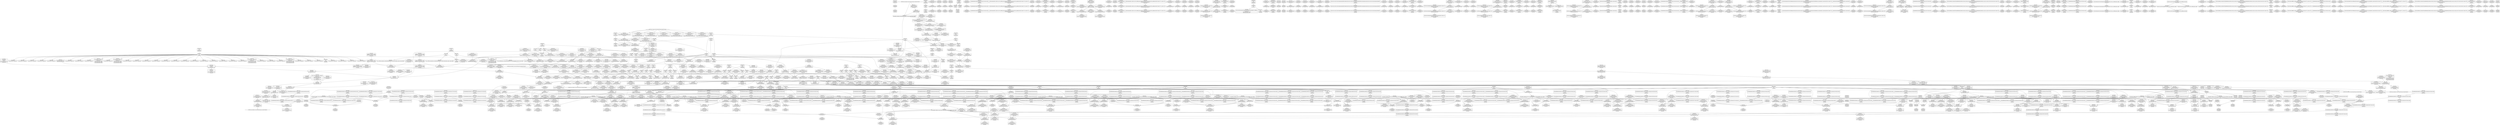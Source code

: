 digraph {
	CE0x5016b40 [shape=record,shape=Mrecord,label="{CE0x5016b40|cred_sid:bb|*SummSource*}"]
	CE0x50067c0 [shape=record,shape=Mrecord,label="{CE0x50067c0|rcu_read_unlock:call|include/linux/rcupdate.h,933|*SummSource*}"]
	CE0x4fb3740 [shape=record,shape=Mrecord,label="{CE0x4fb3740|task_sid:tmp23|security/selinux/hooks.c,208}"]
	CE0x4fc4c50 [shape=record,shape=Mrecord,label="{CE0x4fc4c50|i64_56|*Constant*|*SummSink*}"]
	CE0x506e9e0 [shape=record,shape=Mrecord,label="{CE0x506e9e0|__rcu_read_unlock:tmp1|*SummSink*}"]
	CE0x4f34dd0 [shape=record,shape=Mrecord,label="{CE0x4f34dd0|_ret_%struct.task_struct*_%tmp4,_!dbg_!27714|./arch/x86/include/asm/current.h,14}"]
	CE0x501ad50 [shape=record,shape=Mrecord,label="{CE0x501ad50|rcu_read_unlock:tmp|*SummSource*}"]
	CE0x4fd6cb0 [shape=record,shape=Mrecord,label="{CE0x4fd6cb0|i64_1|*Constant*}"]
	CE0x4f3eae0 [shape=record,shape=Mrecord,label="{CE0x4f3eae0|_ret_i32_%retval.0,_!dbg_!27728|security/selinux/avc.c,775|*SummSource*}"]
	CE0x5085c90 [shape=record,shape=Mrecord,label="{CE0x5085c90|__preempt_count_sub:do.end}"]
	CE0x4fd9f40 [shape=record,shape=Mrecord,label="{CE0x4fd9f40|task_sid:tmp4|*LoadInst*|security/selinux/hooks.c,208|*SummSource*}"]
	CE0x4fc2910 [shape=record,shape=Mrecord,label="{CE0x4fc2910|8:_%struct.sock*,_:_SCME_28,29_}"]
	CE0x4fd0310 [shape=record,shape=Mrecord,label="{CE0x4fd0310|task_sid:do.end6}"]
	CE0x4ff97a0 [shape=record,shape=Mrecord,label="{CE0x4ff97a0|__preempt_count_add:tmp2|*SummSource*}"]
	CE0x4fbf540 [shape=record,shape=Mrecord,label="{CE0x4fbf540|avc_has_perm:entry|*SummSource*}"]
	CE0x4f52580 [shape=record,shape=Mrecord,label="{CE0x4f52580|sock_has_perm:sk|Function::sock_has_perm&Arg::sk::}"]
	CE0x4fe1680 [shape=record,shape=Mrecord,label="{CE0x4fe1680|cred_sid:tmp|*SummSink*}"]
	CE0x4fbabd0 [shape=record,shape=Mrecord,label="{CE0x4fbabd0|sock_has_perm:u|security/selinux/hooks.c,3973|*SummSink*}"]
	CE0x4fda5b0 [shape=record,shape=Mrecord,label="{CE0x4fda5b0|i64_1|*Constant*}"]
	CE0x5050560 [shape=record,shape=Mrecord,label="{CE0x5050560|rcu_lock_release:tmp6|*SummSource*}"]
	CE0x4f89010 [shape=record,shape=Mrecord,label="{CE0x4f89010|sock_has_perm:type|security/selinux/hooks.c,3972|*SummSource*}"]
	CE0x4fc78e0 [shape=record,shape=Mrecord,label="{CE0x4fc78e0|sock_has_perm:tmp6|security/selinux/hooks.c,3969|*SummSource*}"]
	CE0x4fc86d0 [shape=record,shape=Mrecord,label="{CE0x4fc86d0|sock_has_perm:tmp7|security/selinux/hooks.c,3969}"]
	CE0x4f57610 [shape=record,shape=Mrecord,label="{CE0x4f57610|task_sid:do.end|*SummSource*}"]
	CE0x4fbd980 [shape=record,shape=Mrecord,label="{CE0x4fbd980|sock_has_perm:sid5|security/selinux/hooks.c,3976|*SummSink*}"]
	CE0x4fc4b20 [shape=record,shape=Mrecord,label="{CE0x4fc4b20|i64_56|*Constant*|*SummSource*}"]
	CE0x4ff7e10 [shape=record,shape=Mrecord,label="{CE0x4ff7e10|i64*_getelementptr_inbounds_(_4_x_i64_,_4_x_i64_*___llvm_gcov_ctr129,_i64_0,_i64_0)|*Constant*|*SummSource*}"]
	CE0x4f38ac0 [shape=record,shape=Mrecord,label="{CE0x4f38ac0|selinux_socket_recvmsg:tmp|*SummSink*}"]
	CE0x4f89140 [shape=record,shape=Mrecord,label="{CE0x4f89140|sock_has_perm:type|security/selinux/hooks.c,3972|*SummSink*}"]
	CE0x4f49810 [shape=record,shape=Mrecord,label="{CE0x4f49810|selinux_socket_recvmsg:tmp3|*SummSink*}"]
	CE0x4f97fe0 [shape=record,shape=Mrecord,label="{CE0x4f97fe0|task_sid:do.end6|*SummSink*}"]
	CE0x4ff1dd0 [shape=record,shape=Mrecord,label="{CE0x4ff1dd0|i8*_undef|*Constant*|*SummSource*}"]
	CE0x50062f0 [shape=record,shape=Mrecord,label="{CE0x50062f0|rcu_read_lock:do.body|*SummSource*}"]
	CE0x4f59150 [shape=record,shape=Mrecord,label="{CE0x4f59150|i64_1|*Constant*|*SummSink*}"]
	CE0x4fb1330 [shape=record,shape=Mrecord,label="{CE0x4fb1330|i8*_getelementptr_inbounds_(_25_x_i8_,_25_x_i8_*_.str3,_i32_0,_i32_0)|*Constant*|*SummSink*}"]
	CE0x4fe26a0 [shape=record,shape=Mrecord,label="{CE0x4fe26a0|cred_sid:tmp|*SummSource*}"]
	CE0x5000b40 [shape=record,shape=Mrecord,label="{CE0x5000b40|rcu_read_lock:tmp4|include/linux/rcupdate.h,882|*SummSource*}"]
	CE0x4ff2b10 [shape=record,shape=Mrecord,label="{CE0x4ff2b10|__rcu_read_lock:tmp2}"]
	CE0x5055a00 [shape=record,shape=Mrecord,label="{CE0x5055a00|_call_void_asm_addl_$1,_%gs:$0_,_*m,ri,*m,_dirflag_,_fpsr_,_flags_(i32*___preempt_count,_i32_%val,_i32*___preempt_count)_#3,_!dbg_!27714,_!srcloc_!27717|./arch/x86/include/asm/preempt.h,72}"]
	CE0x4fc7710 [shape=record,shape=Mrecord,label="{CE0x4fc7710|sock_has_perm:tmp6|security/selinux/hooks.c,3969}"]
	CE0x4f981c0 [shape=record,shape=Mrecord,label="{CE0x4f981c0|task_sid:do.body|*SummSink*}"]
	CE0x4fb5ff0 [shape=record,shape=Mrecord,label="{CE0x4fb5ff0|task_sid:call7|security/selinux/hooks.c,208}"]
	CE0x5018a00 [shape=record,shape=Mrecord,label="{CE0x5018a00|rcu_read_unlock:call3|include/linux/rcupdate.h,933|*SummSource*}"]
	CE0x500ce30 [shape=record,shape=Mrecord,label="{CE0x500ce30|_call_void_mcount()_#3|*SummSink*}"]
	CE0x6d059e0 [shape=record,shape=Mrecord,label="{CE0x6d059e0|GLOBAL:sock_has_perm|*Constant*|*SummSource*}"]
	CE0x4fdfa00 [shape=record,shape=Mrecord,label="{CE0x4fdfa00|task_sid:land.lhs.true|*SummSource*}"]
	CE0x4f7d010 [shape=record,shape=Mrecord,label="{CE0x4f7d010|rcu_lock_acquire:indirectgoto}"]
	CE0x5052fa0 [shape=record,shape=Mrecord,label="{CE0x5052fa0|__rcu_read_unlock:tmp2|*SummSink*}"]
	CE0x4f577f0 [shape=record,shape=Mrecord,label="{CE0x4f577f0|task_sid:do.body5}"]
	CE0x4f71760 [shape=record,shape=Mrecord,label="{CE0x4f71760|i64*_getelementptr_inbounds_(_2_x_i64_,_2_x_i64_*___llvm_gcov_ctr98,_i64_0,_i64_0)|*Constant*|*SummSource*}"]
	CE0x4fbb610 [shape=record,shape=Mrecord,label="{CE0x4fbb610|sock_has_perm:u|security/selinux/hooks.c,3973|*SummSource*}"]
	CE0x4fe58c0 [shape=record,shape=Mrecord,label="{CE0x4fe58c0|task_sid:call3|security/selinux/hooks.c,208|*SummSink*}"]
	CE0x500ab60 [shape=record,shape=Mrecord,label="{CE0x500ab60|i64*_getelementptr_inbounds_(_4_x_i64_,_4_x_i64_*___llvm_gcov_ctr135,_i64_0,_i64_0)|*Constant*|*SummSink*}"]
	CE0x4f45720 [shape=record,shape=Mrecord,label="{CE0x4f45720|GLOBAL:get_current|*Constant*}"]
	CE0x4f32910 [shape=record,shape=Mrecord,label="{CE0x4f32910|i32_0|*Constant*|*SummSource*}"]
	CE0x4ff3000 [shape=record,shape=Mrecord,label="{CE0x4ff3000|i64*_getelementptr_inbounds_(_4_x_i64_,_4_x_i64_*___llvm_gcov_ctr129,_i64_0,_i64_2)|*Constant*|*SummSink*}"]
	CE0x4f88fa0 [shape=record,shape=Mrecord,label="{CE0x4f88fa0|sock_has_perm:type|security/selinux/hooks.c,3972}"]
	CE0x4fad0a0 [shape=record,shape=Mrecord,label="{CE0x4fad0a0|sock_has_perm:tmp2|*LoadInst*|security/selinux/hooks.c,3964|*SummSource*}"]
	CE0x4ff25b0 [shape=record,shape=Mrecord,label="{CE0x4ff25b0|rcu_lock_acquire:tmp4|include/linux/rcupdate.h,418|*SummSource*}"]
	CE0x4fe8060 [shape=record,shape=Mrecord,label="{CE0x4fe8060|rcu_lock_release:map|Function::rcu_lock_release&Arg::map::|*SummSource*}"]
	CE0x4f4e2c0 [shape=record,shape=Mrecord,label="{CE0x4f4e2c0|_call_void_mcount()_#3|*SummSink*}"]
	CE0x4fcb3e0 [shape=record,shape=Mrecord,label="{CE0x4fcb3e0|sock_has_perm:tmp5|security/selinux/hooks.c,3966|*SummSource*}"]
	CE0x4fe2a10 [shape=record,shape=Mrecord,label="{CE0x4fe2a10|task_sid:if.end}"]
	CE0x5065cb0 [shape=record,shape=Mrecord,label="{CE0x5065cb0|__rcu_read_unlock:tmp}"]
	CE0x4f974f0 [shape=record,shape=Mrecord,label="{CE0x4f974f0|rcu_read_lock:tmp1|*SummSink*}"]
	CE0x4fbc800 [shape=record,shape=Mrecord,label="{CE0x4fbc800|sock_has_perm:net3|security/selinux/hooks.c,3974|*SummSource*}"]
	CE0x506d7b0 [shape=record,shape=Mrecord,label="{CE0x506d7b0|__preempt_count_sub:do.end|*SummSink*}"]
	CE0x4fb84d0 [shape=record,shape=Mrecord,label="{CE0x4fb84d0|GLOBAL:rcu_read_unlock|*Constant*|*SummSource*}"]
	CE0x501fd40 [shape=record,shape=Mrecord,label="{CE0x501fd40|rcu_lock_release:tmp3|*SummSource*}"]
	"CONST[source:0(mediator),value:2(dynamic)][purpose:{object}][SnkIdx:2]"
	CE0x506c210 [shape=record,shape=Mrecord,label="{CE0x506c210|_call_void_asm_addl_$1,_%gs:$0_,_*m,ri,*m,_dirflag_,_fpsr_,_flags_(i32*___preempt_count,_i32_%sub,_i32*___preempt_count)_#3,_!dbg_!27717,_!srcloc_!27718|./arch/x86/include/asm/preempt.h,77}"]
	CE0x4fe6950 [shape=record,shape=Mrecord,label="{CE0x4fe6950|rcu_read_unlock:tmp22|include/linux/rcupdate.h,935|*SummSource*}"]
	CE0x4feff90 [shape=record,shape=Mrecord,label="{CE0x4feff90|rcu_lock_acquire:tmp5|include/linux/rcupdate.h,418|*SummSource*}"]
	CE0x4ff8240 [shape=record,shape=Mrecord,label="{CE0x4ff8240|__preempt_count_add:do.end}"]
	CE0x4fea760 [shape=record,shape=Mrecord,label="{CE0x4fea760|__preempt_count_sub:tmp6|./arch/x86/include/asm/preempt.h,78}"]
	CE0x4f704c0 [shape=record,shape=Mrecord,label="{CE0x4f704c0|_ret_i32_%call1,_!dbg_!27718|security/selinux/hooks.c,4221}"]
	CE0x4fb3130 [shape=record,shape=Mrecord,label="{CE0x4fb3130|task_sid:tmp22|security/selinux/hooks.c,208}"]
	CE0x4f97a60 [shape=record,shape=Mrecord,label="{CE0x4f97a60|task_sid:tmp11|security/selinux/hooks.c,208|*SummSink*}"]
	CE0x5010df0 [shape=record,shape=Mrecord,label="{CE0x5010df0|i64*_getelementptr_inbounds_(_11_x_i64_,_11_x_i64_*___llvm_gcov_ctr127,_i64_0,_i64_8)|*Constant*}"]
	CE0x4ff1810 [shape=record,shape=Mrecord,label="{CE0x4ff1810|rcu_lock_acquire:tmp7}"]
	CE0x4ff1520 [shape=record,shape=Mrecord,label="{CE0x4ff1520|rcu_lock_acquire:tmp6|*SummSource*}"]
	CE0x506e3a0 [shape=record,shape=Mrecord,label="{CE0x506e3a0|_call_void_mcount()_#3}"]
	CE0x5001b00 [shape=record,shape=Mrecord,label="{CE0x5001b00|rcu_read_unlock:tmp15|include/linux/rcupdate.h,933}"]
	CE0x4f43d70 [shape=record,shape=Mrecord,label="{CE0x4f43d70|sock_has_perm:net|security/selinux/hooks.c, 3966|*SummSource*}"]
	CE0x4fb3f70 [shape=record,shape=Mrecord,label="{CE0x4fb3f70|task_sid:tmp23|security/selinux/hooks.c,208|*SummSource*}"]
	CE0x4683050 [shape=record,shape=Mrecord,label="{CE0x4683050|i32_2|*Constant*}"]
	CE0x4fdf8e0 [shape=record,shape=Mrecord,label="{CE0x4fdf8e0|task_sid:land.lhs.true}"]
	CE0x4fce790 [shape=record,shape=Mrecord,label="{CE0x4fce790|sock_has_perm:retval.0|*SummSink*}"]
	CE0x501d720 [shape=record,shape=Mrecord,label="{CE0x501d720|rcu_read_unlock:tmp4|include/linux/rcupdate.h,933|*SummSource*}"]
	CE0x4f371f0 [shape=record,shape=Mrecord,label="{CE0x4f371f0|i64*_getelementptr_inbounds_(_2_x_i64_,_2_x_i64_*___llvm_gcov_ctr362,_i64_0,_i64_0)|*Constant*|*SummSink*}"]
	CE0x5014fc0 [shape=record,shape=Mrecord,label="{CE0x5014fc0|rcu_read_lock:tmp19|include/linux/rcupdate.h,882|*SummSink*}"]
	CE0x4fdf230 [shape=record,shape=Mrecord,label="{CE0x4fdf230|task_sid:tobool|security/selinux/hooks.c,208}"]
	CE0x4f3bb90 [shape=record,shape=Mrecord,label="{CE0x4f3bb90|i64*_getelementptr_inbounds_(_13_x_i64_,_13_x_i64_*___llvm_gcov_ctr126,_i64_0,_i64_1)|*Constant*}"]
	CE0x5054770 [shape=record,shape=Mrecord,label="{CE0x5054770|i64*_getelementptr_inbounds_(_4_x_i64_,_4_x_i64_*___llvm_gcov_ctr130,_i64_0,_i64_0)|*Constant*|*SummSink*}"]
	CE0x4fcdc70 [shape=record,shape=Mrecord,label="{CE0x4fcdc70|GLOBAL:rcu_read_lock.__warned|Global_var:rcu_read_lock.__warned}"]
	CE0x4fb2400 [shape=record,shape=Mrecord,label="{CE0x4fb2400|task_sid:tmp16|security/selinux/hooks.c,208|*SummSink*}"]
	CE0x5006150 [shape=record,shape=Mrecord,label="{CE0x5006150|rcu_read_lock:if.then|*SummSink*}"]
	CE0x501b4d0 [shape=record,shape=Mrecord,label="{CE0x501b4d0|rcu_read_unlock:tmp11|include/linux/rcupdate.h,933|*SummSource*}"]
	CE0x501fdb0 [shape=record,shape=Mrecord,label="{CE0x501fdb0|rcu_lock_release:tmp3|*SummSink*}"]
	CE0x4f3c2c0 [shape=record,shape=Mrecord,label="{CE0x4f3c2c0|sock_has_perm:ad|security/selinux/hooks.c, 3965}"]
	CE0x4fb1e90 [shape=record,shape=Mrecord,label="{CE0x4fb1e90|task_sid:tmp15|security/selinux/hooks.c,208|*SummSource*}"]
	CE0x506df70 [shape=record,shape=Mrecord,label="{CE0x506df70|i64*_getelementptr_inbounds_(_4_x_i64_,_4_x_i64_*___llvm_gcov_ctr134,_i64_0,_i64_0)|*Constant*|*SummSource*}"]
	CE0x4fca8c0 [shape=record,shape=Mrecord,label="{CE0x4fca8c0|i64*_getelementptr_inbounds_(_6_x_i64_,_6_x_i64_*___llvm_gcov_ctr327,_i64_0,_i64_4)|*Constant*|*SummSource*}"]
	CE0x4fde150 [shape=record,shape=Mrecord,label="{CE0x4fde150|task_sid:tmp}"]
	CE0x4fb3b70 [shape=record,shape=Mrecord,label="{CE0x4fb3b70|i64*_getelementptr_inbounds_(_13_x_i64_,_13_x_i64_*___llvm_gcov_ctr126,_i64_0,_i64_10)|*Constant*|*SummSink*}"]
	CE0x4f6a640 [shape=record,shape=Mrecord,label="{CE0x4f6a640|rcu_lock_acquire:entry|*SummSink*}"]
	CE0x4f38a10 [shape=record,shape=Mrecord,label="{CE0x4f38a10|get_current:entry|*SummSource*}"]
	CE0x4f6b0c0 [shape=record,shape=Mrecord,label="{CE0x4f6b0c0|_ret_void,_!dbg_!27735|include/linux/rcupdate.h,884|*SummSink*}"]
	CE0x5019d80 [shape=record,shape=Mrecord,label="{CE0x5019d80|i64*_getelementptr_inbounds_(_11_x_i64_,_11_x_i64_*___llvm_gcov_ctr132,_i64_0,_i64_1)|*Constant*}"]
	CE0x500d9e0 [shape=record,shape=Mrecord,label="{CE0x500d9e0|rcu_read_lock:call3|include/linux/rcupdate.h,882|*SummSource*}"]
	CE0x5053fe0 [shape=record,shape=Mrecord,label="{CE0x5053fe0|%struct.lockdep_map*_null|*Constant*|*SummSource*}"]
	CE0x504e5f0 [shape=record,shape=Mrecord,label="{CE0x504e5f0|__rcu_read_unlock:bb|*SummSink*}"]
	CE0x5084cf0 [shape=record,shape=Mrecord,label="{CE0x5084cf0|__preempt_count_add:tmp7|./arch/x86/include/asm/preempt.h,73|*SummSource*}"]
	CE0x4fe0640 [shape=record,shape=Mrecord,label="{CE0x4fe0640|rcu_read_unlock:tmp1|*SummSource*}"]
	CE0x4f4a2c0 [shape=record,shape=Mrecord,label="{CE0x4f4a2c0|sock_has_perm:cmp|security/selinux/hooks.c,3969}"]
	CE0x4f892b0 [shape=record,shape=Mrecord,label="{CE0x4f892b0|0:_i8,_8:_%struct.lsm_network_audit*,_24:_%struct.selinux_audit_data*,_:_SCMRE_0,1_|*MultipleSource*|security/selinux/hooks.c, 3965|security/selinux/hooks.c,3972}"]
	CE0x5003cf0 [shape=record,shape=Mrecord,label="{CE0x5003cf0|i64*_getelementptr_inbounds_(_4_x_i64_,_4_x_i64_*___llvm_gcov_ctr128,_i64_0,_i64_1)|*Constant*|*SummSource*}"]
	CE0x50a0290 [shape=record,shape=Mrecord,label="{CE0x50a0290|_call_void_asm_addl_$1,_%gs:$0_,_*m,ri,*m,_dirflag_,_fpsr_,_flags_(i32*___preempt_count,_i32_%sub,_i32*___preempt_count)_#3,_!dbg_!27717,_!srcloc_!27718|./arch/x86/include/asm/preempt.h,77|*SummSource*}"]
	CE0x5051950 [shape=record,shape=Mrecord,label="{CE0x5051950|rcu_lock_release:__here|*SummSink*}"]
	CE0x4fc3a80 [shape=record,shape=Mrecord,label="{CE0x4fc3a80|8:_%struct.sock*,_:_SCME_43,44_}"]
	CE0x5053010 [shape=record,shape=Mrecord,label="{CE0x5053010|__rcu_read_unlock:tmp3}"]
	CE0x4f45580 [shape=record,shape=Mrecord,label="{CE0x4f45580|i64*_getelementptr_inbounds_(_2_x_i64_,_2_x_i64_*___llvm_gcov_ctr98,_i64_0,_i64_1)|*Constant*|*SummSource*}"]
	CE0x4fbad80 [shape=record,shape=Mrecord,label="{CE0x4fbad80|sock_has_perm:u|security/selinux/hooks.c,3973}"]
	CE0x4f453c0 [shape=record,shape=Mrecord,label="{CE0x4f453c0|i64*_getelementptr_inbounds_(_2_x_i64_,_2_x_i64_*___llvm_gcov_ctr98,_i64_0,_i64_1)|*Constant*|*SummSink*}"]
	CE0x4f97b30 [shape=record,shape=Mrecord,label="{CE0x4f97b30|task_sid:tmp13|security/selinux/hooks.c,208}"]
	CE0x4fc2c40 [shape=record,shape=Mrecord,label="{CE0x4fc2c40|8:_%struct.sock*,_:_SCME_31,32_}"]
	CE0x5053860 [shape=record,shape=Mrecord,label="{CE0x5053860|GLOBAL:lock_acquire|*Constant*|*SummSink*}"]
	CE0x50a6c80 [shape=record,shape=Mrecord,label="{CE0x50a6c80|__preempt_count_sub:tmp3}"]
	CE0x4f716f0 [shape=record,shape=Mrecord,label="{CE0x4f716f0|get_current:bb|*SummSink*}"]
	CE0x4fc5000 [shape=record,shape=Mrecord,label="{CE0x4fc5000|task_sid:entry|*SummSource*}"]
	CE0x4f72870 [shape=record,shape=Mrecord,label="{CE0x4f72870|i64*_getelementptr_inbounds_(_6_x_i64_,_6_x_i64_*___llvm_gcov_ctr327,_i64_0,_i64_0)|*Constant*}"]
	CE0x4fc2b10 [shape=record,shape=Mrecord,label="{CE0x4fc2b10|8:_%struct.sock*,_:_SCME_30,31_}"]
	CE0x4f3c7f0 [shape=record,shape=Mrecord,label="{CE0x4f3c7f0|selinux_socket_recvmsg:entry|*SummSink*}"]
	CE0x4f6ab40 [shape=record,shape=Mrecord,label="{CE0x4f6ab40|__rcu_read_lock:entry|*SummSource*}"]
	CE0x50624d0 [shape=record,shape=Mrecord,label="{CE0x50624d0|__rcu_read_lock:do.end|*SummSource*}"]
	CE0x4fd60f0 [shape=record,shape=Mrecord,label="{CE0x4fd60f0|task_sid:tmp6|security/selinux/hooks.c,208|*SummSink*}"]
	CE0x5021e60 [shape=record,shape=Mrecord,label="{CE0x5021e60|i64*_getelementptr_inbounds_(_4_x_i64_,_4_x_i64_*___llvm_gcov_ctr133,_i64_0,_i64_2)|*Constant*}"]
	CE0x5021b60 [shape=record,shape=Mrecord,label="{CE0x5021b60|_call_void_mcount()_#3|*SummSource*}"]
	CE0x4f46ee0 [shape=record,shape=Mrecord,label="{CE0x4f46ee0|selinux_socket_recvmsg:tmp4|*LoadInst*|security/selinux/hooks.c,4221}"]
	CE0x4fab9f0 [shape=record,shape=Mrecord,label="{CE0x4fab9f0|1216:_i8*,_:_CRE_1216,1224_|*MultipleSource*|Function::sock_has_perm&Arg::sk::|security/selinux/hooks.c,3964|*LoadInst*|security/selinux/hooks.c,4221}"]
	CE0x4fd7320 [shape=record,shape=Mrecord,label="{CE0x4fd7320|task_sid:tmp2}"]
	CE0x4fe4090 [shape=record,shape=Mrecord,label="{CE0x4fe4090|rcu_lock_acquire:entry|*SummSource*}"]
	CE0x5003090 [shape=record,shape=Mrecord,label="{CE0x5003090|rcu_read_lock:tmp7|include/linux/rcupdate.h,882}"]
	CE0x4fc14f0 [shape=record,shape=Mrecord,label="{CE0x4fc14f0|sock_has_perm:tmp10|security/selinux/hooks.c,3969}"]
	CE0x4f3e960 [shape=record,shape=Mrecord,label="{CE0x4f3e960|avc_has_perm:auditdata|Function::avc_has_perm&Arg::auditdata::|*SummSink*}"]
	CE0x5010c80 [shape=record,shape=Mrecord,label="{CE0x5010c80|rcu_read_lock:tmp16|include/linux/rcupdate.h,882|*SummSink*}"]
	CE0x4f57040 [shape=record,shape=Mrecord,label="{CE0x4f57040|i64_5|*Constant*|*SummSource*}"]
	CE0x509b7a0 [shape=record,shape=Mrecord,label="{CE0x509b7a0|i64*_getelementptr_inbounds_(_4_x_i64_,_4_x_i64_*___llvm_gcov_ctr129,_i64_0,_i64_1)|*Constant*}"]
	CE0x4fff360 [shape=record,shape=Mrecord,label="{CE0x4fff360|rcu_read_unlock:land.lhs.true}"]
	CE0x4faf5a0 [shape=record,shape=Mrecord,label="{CE0x4faf5a0|task_sid:tmp19|security/selinux/hooks.c,208}"]
	CE0x501bdc0 [shape=record,shape=Mrecord,label="{CE0x501bdc0|i64*_getelementptr_inbounds_(_4_x_i64_,_4_x_i64_*___llvm_gcov_ctr130,_i64_0,_i64_1)|*Constant*|*SummSource*}"]
	CE0x4fea3f0 [shape=record,shape=Mrecord,label="{CE0x4fea3f0|i64*_getelementptr_inbounds_(_4_x_i64_,_4_x_i64_*___llvm_gcov_ctr135,_i64_0,_i64_3)|*Constant*}"]
	CE0x4f40630 [shape=record,shape=Mrecord,label="{CE0x4f40630|COLLAPSED:_GCMRE___llvm_gcov_ctr327_internal_global_6_x_i64_zeroinitializer:_elem_0:default:}"]
	"CONST[source:2(external),value:2(dynamic)][purpose:{subject}][SrcIdx:3]"
	CE0x4fbb2d0 [shape=record,shape=Mrecord,label="{CE0x4fbb2d0|sock_has_perm:tmp17|security/selinux/hooks.c,3976|*SummSink*}"]
	CE0x4f7a6e0 [shape=record,shape=Mrecord,label="{CE0x4f7a6e0|rcu_lock_acquire:bb|*SummSink*}"]
	CE0x4f55d80 [shape=record,shape=Mrecord,label="{CE0x4f55d80|i64*_getelementptr_inbounds_(_4_x_i64_,_4_x_i64_*___llvm_gcov_ctr128,_i64_0,_i64_2)|*Constant*|*SummSource*}"]
	CE0x4f7ea50 [shape=record,shape=Mrecord,label="{CE0x4f7ea50|8:_%struct.sock*,_:_SCME_18,20_|*MultipleSource*|security/selinux/hooks.c, 3966|security/selinux/hooks.c,3966|security/selinux/hooks.c,3966}"]
	CE0x4ff08c0 [shape=record,shape=Mrecord,label="{CE0x4ff08c0|__rcu_read_lock:tmp1|*SummSink*}"]
	CE0x4fda9e0 [shape=record,shape=Mrecord,label="{CE0x4fda9e0|cred_sid:tmp2|*SummSource*}"]
	CE0x502c930 [shape=record,shape=Mrecord,label="{CE0x502c930|rcu_read_unlock:tmp20|include/linux/rcupdate.h,933|*SummSink*}"]
	CE0x5063760 [shape=record,shape=Mrecord,label="{CE0x5063760|i64*_getelementptr_inbounds_(_4_x_i64_,_4_x_i64_*___llvm_gcov_ctr133,_i64_0,_i64_3)|*Constant*|*SummSource*}"]
	CE0x4fbf010 [shape=record,shape=Mrecord,label="{CE0x4fbf010|i32_(i32,_i32,_i16,_i32,_%struct.common_audit_data*)*_bitcast_(i32_(i32,_i32,_i16,_i32,_%struct.common_audit_data.495*)*_avc_has_perm_to_i32_(i32,_i32,_i16,_i32,_%struct.common_audit_data*)*)|*Constant*|*SummSource*}"]
	CE0x50246b0 [shape=record,shape=Mrecord,label="{CE0x50246b0|_call_void_mcount()_#3}"]
	CE0x4f45eb0 [shape=record,shape=Mrecord,label="{CE0x4f45eb0|i64*_getelementptr_inbounds_(_13_x_i64_,_13_x_i64_*___llvm_gcov_ctr126,_i64_0,_i64_0)|*Constant*|*SummSink*}"]
	CE0x4fbb440 [shape=record,shape=Mrecord,label="{CE0x4fbb440|sock_has_perm:call6|security/selinux/hooks.c,3976}"]
	CE0x5059280 [shape=record,shape=Mrecord,label="{CE0x5059280|i64*_getelementptr_inbounds_(_4_x_i64_,_4_x_i64_*___llvm_gcov_ctr134,_i64_0,_i64_3)|*Constant*|*SummSource*}"]
	CE0x4ff8bd0 [shape=record,shape=Mrecord,label="{CE0x4ff8bd0|__preempt_count_add:tmp3|*SummSink*}"]
	CE0x4fdc630 [shape=record,shape=Mrecord,label="{CE0x4fdc630|rcu_read_lock:if.end|*SummSink*}"]
	CE0x502d140 [shape=record,shape=Mrecord,label="{CE0x502d140|rcu_read_unlock:tmp21|include/linux/rcupdate.h,935|*SummSource*}"]
	CE0x4fb14b0 [shape=record,shape=Mrecord,label="{CE0x4fb14b0|task_sid:tmp14|security/selinux/hooks.c,208|*SummSink*}"]
	CE0x4fdef50 [shape=record,shape=Mrecord,label="{CE0x4fdef50|rcu_read_lock:tobool1|include/linux/rcupdate.h,882}"]
	CE0x4f324b0 [shape=record,shape=Mrecord,label="{CE0x4f324b0|i32_5|*Constant*}"]
	CE0x4fd8dc0 [shape=record,shape=Mrecord,label="{CE0x4fd8dc0|_call_void_mcount()_#3|*SummSource*}"]
	CE0x4ffdbb0 [shape=record,shape=Mrecord,label="{CE0x4ffdbb0|i64*_getelementptr_inbounds_(_4_x_i64_,_4_x_i64_*___llvm_gcov_ctr134,_i64_0,_i64_3)|*Constant*|*SummSink*}"]
	CE0x4f4a150 [shape=record,shape=Mrecord,label="{CE0x4f4a150|16:_i32,_24:_i16,_:_CRE_16,20_|*MultipleSource*|*LoadInst*|security/selinux/hooks.c,3964|security/selinux/hooks.c,3964|security/selinux/hooks.c,3969}"]
	CE0x4ff1e40 [shape=record,shape=Mrecord,label="{CE0x4ff1e40|i8*_undef|*Constant*|*SummSink*}"]
	CE0x501a4c0 [shape=record,shape=Mrecord,label="{CE0x501a4c0|GLOBAL:__llvm_gcov_ctr132|Global_var:__llvm_gcov_ctr132}"]
	CE0x4f46630 [shape=record,shape=Mrecord,label="{CE0x4f46630|cred_sid:sid|security/selinux/hooks.c,197|*SummSource*}"]
	CE0x4ffaee0 [shape=record,shape=Mrecord,label="{CE0x4ffaee0|__rcu_read_unlock:do.end|*SummSource*}"]
	CE0x5058420 [shape=record,shape=Mrecord,label="{CE0x5058420|__rcu_read_unlock:tmp7|include/linux/rcupdate.h,245|*SummSink*}"]
	CE0x4fca370 [shape=record,shape=Mrecord,label="{CE0x4fca370|sock_has_perm:tmp12|security/selinux/hooks.c,3970|*SummSource*}"]
	CE0x4f3b9a0 [shape=record,shape=Mrecord,label="{CE0x4f3b9a0|task_sid:tmp1}"]
	CE0x5013ab0 [shape=record,shape=Mrecord,label="{CE0x5013ab0|rcu_read_lock:tmp18|include/linux/rcupdate.h,882}"]
	CE0x50685e0 [shape=record,shape=Mrecord,label="{CE0x50685e0|i64*_getelementptr_inbounds_(_4_x_i64_,_4_x_i64_*___llvm_gcov_ctr133,_i64_0,_i64_3)|*Constant*}"]
	CE0x4ff2540 [shape=record,shape=Mrecord,label="{CE0x4ff2540|rcu_lock_acquire:tmp4|include/linux/rcupdate.h,418}"]
	CE0x4fe8ed0 [shape=record,shape=Mrecord,label="{CE0x4fe8ed0|GLOBAL:__rcu_read_unlock|*Constant*|*SummSource*}"]
	CE0x4fc81d0 [shape=record,shape=Mrecord,label="{CE0x4fc81d0|sock_has_perm:cmp|security/selinux/hooks.c,3969|*SummSink*}"]
	CE0x500a920 [shape=record,shape=Mrecord,label="{CE0x500a920|__preempt_count_add:tmp1|*SummSource*}"]
	CE0x4f526b0 [shape=record,shape=Mrecord,label="{CE0x4f526b0|sock_has_perm:sk|Function::sock_has_perm&Arg::sk::|*SummSink*}"]
	CE0x50022a0 [shape=record,shape=Mrecord,label="{CE0x50022a0|rcu_read_lock:tmp5|include/linux/rcupdate.h,882|*SummSink*}"]
	CE0x4f6afb0 [shape=record,shape=Mrecord,label="{CE0x4f6afb0|_ret_void,_!dbg_!27735|include/linux/rcupdate.h,884|*SummSource*}"]
	CE0x4fdcc40 [shape=record,shape=Mrecord,label="{CE0x4fdcc40|task_sid:tmp8|security/selinux/hooks.c,208|*SummSink*}"]
	CE0x4fb19f0 [shape=record,shape=Mrecord,label="{CE0x4fb19f0|task_sid:tmp14|security/selinux/hooks.c,208|*SummSource*}"]
	CE0x500dcd0 [shape=record,shape=Mrecord,label="{CE0x500dcd0|i64_7|*Constant*}"]
	CE0x4fb3240 [shape=record,shape=Mrecord,label="{CE0x4fb3240|task_sid:tmp21|security/selinux/hooks.c,208|*SummSource*}"]
	CE0x5085d00 [shape=record,shape=Mrecord,label="{CE0x5085d00|__preempt_count_sub:do.end|*SummSource*}"]
	CE0x4f37c10 [shape=record,shape=Mrecord,label="{CE0x4f37c10|selinux_socket_recvmsg:tmp1|*SummSource*}"]
	CE0x4fcf560 [shape=record,shape=Mrecord,label="{CE0x4fcf560|sock_has_perm:tmp19|security/selinux/hooks.c,3977|*SummSource*}"]
	CE0x4feb9d0 [shape=record,shape=Mrecord,label="{CE0x4feb9d0|__rcu_read_lock:tmp3}"]
	CE0x4f74dc0 [shape=record,shape=Mrecord,label="{CE0x4f74dc0|_ret_i32_%call1,_!dbg_!27718|security/selinux/hooks.c,4221|*SummSink*}"]
	CE0x4fc8bd0 [shape=record,shape=Mrecord,label="{CE0x4fc8bd0|i64_0|*Constant*|*SummSink*}"]
	CE0x50698e0 [shape=record,shape=Mrecord,label="{CE0x50698e0|__preempt_count_sub:tmp5|./arch/x86/include/asm/preempt.h,77|*SummSource*}"]
	CE0x5005fb0 [shape=record,shape=Mrecord,label="{CE0x5005fb0|i64_1|*Constant*}"]
	"CONST[source:1(input),value:2(dynamic)][purpose:{object}][SrcIdx:1]"
	CE0x5062900 [shape=record,shape=Mrecord,label="{CE0x5062900|rcu_lock_release:tmp4|include/linux/rcupdate.h,423}"]
	CE0x4f5ced0 [shape=record,shape=Mrecord,label="{CE0x4f5ced0|_call_void_mcount()_#3}"]
	CE0x501ef90 [shape=record,shape=Mrecord,label="{CE0x501ef90|rcu_read_unlock:tmp10|include/linux/rcupdate.h,933|*SummSink*}"]
	CE0x5003740 [shape=record,shape=Mrecord,label="{CE0x5003740|GLOBAL:rcu_read_unlock.__warned|Global_var:rcu_read_unlock.__warned|*SummSink*}"]
	CE0x4f8a5d0 [shape=record,shape=Mrecord,label="{CE0x4f8a5d0|rcu_read_lock:tobool1|include/linux/rcupdate.h,882|*SummSink*}"]
	CE0x4f35160 [shape=record,shape=Mrecord,label="{CE0x4f35160|32:_%struct.sock*,_:_CRE_16,24_|*MultipleSource*|security/selinux/hooks.c,4221|Function::selinux_socket_recvmsg&Arg::sock::}"]
	CE0x4fc3100 [shape=record,shape=Mrecord,label="{CE0x4fc3100|8:_%struct.sock*,_:_SCME_35,36_}"]
	CE0x5063e30 [shape=record,shape=Mrecord,label="{CE0x5063e30|rcu_lock_release:tmp7|*SummSink*}"]
	CE0x4fc6ce0 [shape=record,shape=Mrecord,label="{CE0x4fc6ce0|sock_has_perm:call|security/selinux/hooks.c,3967|*SummSink*}"]
	CE0x4fe4d10 [shape=record,shape=Mrecord,label="{CE0x4fe4d10|_ret_void,_!dbg_!27717|include/linux/rcupdate.h,419|*SummSource*}"]
	CE0x4f59020 [shape=record,shape=Mrecord,label="{CE0x4f59020|_call_void_mcount()_#3|*SummSource*}"]
	CE0x4ffde60 [shape=record,shape=Mrecord,label="{CE0x4ffde60|__rcu_read_unlock:tmp6|include/linux/rcupdate.h,245}"]
	CE0x5028ae0 [shape=record,shape=Mrecord,label="{CE0x5028ae0|i64*_getelementptr_inbounds_(_11_x_i64_,_11_x_i64_*___llvm_gcov_ctr132,_i64_0,_i64_8)|*Constant*|*SummSource*}"]
	CE0x4f96ac0 [shape=record,shape=Mrecord,label="{CE0x4f96ac0|rcu_read_lock:tmp15|include/linux/rcupdate.h,882}"]
	CE0x4fb2900 [shape=record,shape=Mrecord,label="{CE0x4fb2900|i64*_getelementptr_inbounds_(_13_x_i64_,_13_x_i64_*___llvm_gcov_ctr126,_i64_0,_i64_8)|*Constant*|*SummSource*}"]
	CE0x4fe5850 [shape=record,shape=Mrecord,label="{CE0x4fe5850|task_sid:call3|security/selinux/hooks.c,208|*SummSource*}"]
	CE0x4f3c3f0 [shape=record,shape=Mrecord,label="{CE0x4f3c3f0|selinux_socket_recvmsg:sk|security/selinux/hooks.c,4221}"]
	CE0x4f561a0 [shape=record,shape=Mrecord,label="{CE0x4f561a0|i64*_getelementptr_inbounds_(_2_x_i64_,_2_x_i64_*___llvm_gcov_ctr98,_i64_0,_i64_1)|*Constant*}"]
	CE0x501fb60 [shape=record,shape=Mrecord,label="{CE0x501fb60|rcu_lock_release:tmp3}"]
	CE0x4f4c380 [shape=record,shape=Mrecord,label="{CE0x4f4c380|i64*_getelementptr_inbounds_(_13_x_i64_,_13_x_i64_*___llvm_gcov_ctr126,_i64_0,_i64_1)|*Constant*|*SummSource*}"]
	CE0x50588d0 [shape=record,shape=Mrecord,label="{CE0x50588d0|__preempt_count_add:do.body}"]
	CE0x5017610 [shape=record,shape=Mrecord,label="{CE0x5017610|i32_1|*Constant*}"]
	CE0x4fe3270 [shape=record,shape=Mrecord,label="{CE0x4fe3270|i64_2|*Constant*}"]
	CE0x4f4ad10 [shape=record,shape=Mrecord,label="{CE0x4f4ad10|32:_%struct.sock*,_:_CRE_8,16_|*MultipleSource*|security/selinux/hooks.c,4221|Function::selinux_socket_recvmsg&Arg::sock::}"]
	CE0x4f3e690 [shape=record,shape=Mrecord,label="{CE0x4f3e690|_call_void_mcount()_#3}"]
	CE0x4f56100 [shape=record,shape=Mrecord,label="{CE0x4f56100|selinux_socket_recvmsg:entry}"]
	CE0x5020760 [shape=record,shape=Mrecord,label="{CE0x5020760|rcu_read_unlock:tmp6|include/linux/rcupdate.h,933|*SummSource*}"]
	CE0x4fe7d90 [shape=record,shape=Mrecord,label="{CE0x4fe7d90|rcu_lock_release:entry|*SummSink*}"]
	CE0x4ff1b60 [shape=record,shape=Mrecord,label="{CE0x4ff1b60|i8*_undef|*Constant*}"]
	CE0x5064420 [shape=record,shape=Mrecord,label="{CE0x5064420|_call_void___preempt_count_sub(i32_1)_#10,_!dbg_!27715|include/linux/rcupdate.h,244|*SummSource*}"]
	CE0x4f4c090 [shape=record,shape=Mrecord,label="{CE0x4f4c090|cred_sid:tmp5|security/selinux/hooks.c,196}"]
	CE0x4fc4660 [shape=record,shape=Mrecord,label="{CE0x4fc4660|8:_%struct.sock*,_:_SCME_53,54_}"]
	CE0x4fc3820 [shape=record,shape=Mrecord,label="{CE0x4fc3820|8:_%struct.sock*,_:_SCME_41,42_}"]
	CE0x50623c0 [shape=record,shape=Mrecord,label="{CE0x50623c0|i64*_getelementptr_inbounds_(_4_x_i64_,_4_x_i64_*___llvm_gcov_ctr134,_i64_0,_i64_0)|*Constant*|*SummSink*}"]
	CE0x4fbc4c0 [shape=record,shape=Mrecord,label="{CE0x4fbc4c0|sock_has_perm:u2|security/selinux/hooks.c,3974|*SummSink*}"]
	CE0x4fe0c00 [shape=record,shape=Mrecord,label="{CE0x4fe0c00|i64_3|*Constant*}"]
	CE0x4fc4e90 [shape=record,shape=Mrecord,label="{CE0x4fc4e90|GLOBAL:task_sid|*Constant*|*SummSink*}"]
	CE0x4f4d4b0 [shape=record,shape=Mrecord,label="{CE0x4f4d4b0|task_sid:tobool1|security/selinux/hooks.c,208}"]
	CE0x4f978e0 [shape=record,shape=Mrecord,label="{CE0x4f978e0|task_sid:tmp12|security/selinux/hooks.c,208}"]
	CE0x50541d0 [shape=record,shape=Mrecord,label="{CE0x50541d0|%struct.lockdep_map*_null|*Constant*|*SummSink*}"]
	CE0x5020270 [shape=record,shape=Mrecord,label="{CE0x5020270|i64*_getelementptr_inbounds_(_11_x_i64_,_11_x_i64_*___llvm_gcov_ctr132,_i64_0,_i64_0)|*Constant*}"]
	CE0x5018670 [shape=record,shape=Mrecord,label="{CE0x5018670|rcu_lock_acquire:__here|*SummSink*}"]
	CE0x4fdd540 [shape=record,shape=Mrecord,label="{CE0x4fdd540|GLOBAL:rcu_lock_acquire|*Constant*}"]
	CE0x501e770 [shape=record,shape=Mrecord,label="{CE0x501e770|GLOBAL:__llvm_gcov_ctr132|Global_var:__llvm_gcov_ctr132|*SummSource*}"]
	CE0x4f45b10 [shape=record,shape=Mrecord,label="{CE0x4f45b10|selinux_socket_recvmsg:sock|Function::selinux_socket_recvmsg&Arg::sock::|*SummSink*}"]
	CE0x4fc48c0 [shape=record,shape=Mrecord,label="{CE0x4fc48c0|8:_%struct.sock*,_:_SCME_55,56_}"]
	CE0x4f3a4c0 [shape=record,shape=Mrecord,label="{CE0x4f3a4c0|selinux_socket_recvmsg:sock|Function::selinux_socket_recvmsg&Arg::sock::|*SummSource*}"]
	CE0x4fdddf0 [shape=record,shape=Mrecord,label="{CE0x4fdddf0|_call_void_mcount()_#3|*SummSink*}"]
	CE0x4f52e70 [shape=record,shape=Mrecord,label="{CE0x4f52e70|sock_has_perm:sk_security|security/selinux/hooks.c,3964|*SummSource*}"]
	CE0x4f32bd0 [shape=record,shape=Mrecord,label="{CE0x4f32bd0|i64*_getelementptr_inbounds_(_2_x_i64_,_2_x_i64_*___llvm_gcov_ctr362,_i64_0,_i64_1)|*Constant*}"]
	CE0x4f72800 [shape=record,shape=Mrecord,label="{CE0x4f72800|sock_has_perm:if.end|*SummSink*}"]
	CE0x50061e0 [shape=record,shape=Mrecord,label="{CE0x50061e0|rcu_read_lock:do.body}"]
	CE0x5068dd0 [shape=record,shape=Mrecord,label="{CE0x5068dd0|__rcu_read_unlock:tmp1}"]
	CE0x4f457f0 [shape=record,shape=Mrecord,label="{CE0x4f457f0|get_current:tmp3}"]
	CE0x4fda2e0 [shape=record,shape=Mrecord,label="{CE0x4fda2e0|rcu_read_lock:call|include/linux/rcupdate.h,882|*SummSource*}"]
	CE0x5068140 [shape=record,shape=Mrecord,label="{CE0x5068140|GLOBAL:lock_release|*Constant*|*SummSink*}"]
	CE0x4fb0d90 [shape=record,shape=Mrecord,label="{CE0x4fb0d90|GLOBAL:lockdep_rcu_suspicious|*Constant*}"]
	CE0x4f4ddd0 [shape=record,shape=Mrecord,label="{CE0x4f4ddd0|cred_sid:security|security/selinux/hooks.c,196|*SummSource*}"]
	CE0x502a500 [shape=record,shape=Mrecord,label="{CE0x502a500|_call_void___preempt_count_add(i32_1)_#10,_!dbg_!27711|include/linux/rcupdate.h,239|*SummSink*}"]
	CE0x4fe33b0 [shape=record,shape=Mrecord,label="{CE0x4fe33b0|task_sid:tmp5|security/selinux/hooks.c,208|*SummSource*}"]
	CE0x4fda540 [shape=record,shape=Mrecord,label="{CE0x4fda540|task_sid:tmp|*SummSink*}"]
	CE0x4fe4a50 [shape=record,shape=Mrecord,label="{CE0x4fe4a50|rcu_read_lock:call|include/linux/rcupdate.h,882}"]
	"CONST[source:0(mediator),value:0(static)][purpose:{operation}][SrcIdx:2]"
	CE0x4fca240 [shape=record,shape=Mrecord,label="{CE0x4fca240|sock_has_perm:tmp12|security/selinux/hooks.c,3970}"]
	CE0x4fcea80 [shape=record,shape=Mrecord,label="{CE0x4fcea80|i64*_getelementptr_inbounds_(_6_x_i64_,_6_x_i64_*___llvm_gcov_ctr327,_i64_0,_i64_5)|*Constant*|*SummSource*}"]
	CE0x4fcf6d0 [shape=record,shape=Mrecord,label="{CE0x4fcf6d0|sock_has_perm:tmp19|security/selinux/hooks.c,3977|*SummSink*}"]
	CE0x4fdd330 [shape=record,shape=Mrecord,label="{CE0x4fdd330|_call_void_rcu_lock_acquire(%struct.lockdep_map*_rcu_lock_map)_#10,_!dbg_!27711|include/linux/rcupdate.h,881|*SummSink*}"]
	CE0x50841a0 [shape=record,shape=Mrecord,label="{CE0x50841a0|_call_void_mcount()_#3|*SummSink*}"]
	CE0x4fbe5d0 [shape=record,shape=Mrecord,label="{CE0x4fbe5d0|i32_4|*Constant*|*SummSource*}"]
	CE0x4fce5f0 [shape=record,shape=Mrecord,label="{CE0x4fce5f0|sock_has_perm:retval.0|*SummSource*}"]
	CE0x4fe2270 [shape=record,shape=Mrecord,label="{CE0x4fe2270|i64_3|*Constant*|*SummSource*}"]
	CE0x4fc13a0 [shape=record,shape=Mrecord,label="{CE0x4fc13a0|8:_%struct.sock*,_:_SCME_0,4_|*MultipleSource*|security/selinux/hooks.c, 3966|security/selinux/hooks.c,3966|security/selinux/hooks.c,3966}"]
	CE0x4f6bcd0 [shape=record,shape=Mrecord,label="{CE0x4f6bcd0|i32_1|*Constant*}"]
	CE0x5068310 [shape=record,shape=Mrecord,label="{CE0x5068310|i64_ptrtoint_(i8*_blockaddress(_rcu_lock_release,_%__here)_to_i64)|*Constant*}"]
	CE0x4f3fc90 [shape=record,shape=Mrecord,label="{CE0x4f3fc90|i64_1|*Constant*}"]
	CE0x4fe63c0 [shape=record,shape=Mrecord,label="{CE0x4fe63c0|i64_7|*Constant*|*SummSink*}"]
	CE0x4ff7620 [shape=record,shape=Mrecord,label="{CE0x4ff7620|_call_void_mcount()_#3}"]
	CE0x5029830 [shape=record,shape=Mrecord,label="{CE0x5029830|rcu_read_unlock:tmp18|include/linux/rcupdate.h,933|*SummSink*}"]
	CE0x4fd85b0 [shape=record,shape=Mrecord,label="{CE0x4fd85b0|i32_22|*Constant*|*SummSource*}"]
	CE0x4fbfa90 [shape=record,shape=Mrecord,label="{CE0x4fbfa90|avc_has_perm:ssid|Function::avc_has_perm&Arg::ssid::}"]
	CE0x4f3e7a0 [shape=record,shape=Mrecord,label="{CE0x4f3e7a0|avc_has_perm:auditdata|Function::avc_has_perm&Arg::auditdata::}"]
	CE0x50033c0 [shape=record,shape=Mrecord,label="{CE0x50033c0|rcu_read_lock:tmp7|include/linux/rcupdate.h,882|*SummSink*}"]
	CE0x4fad610 [shape=record,shape=Mrecord,label="{CE0x4fad610|i32_208|*Constant*}"]
	CE0x4f33ed0 [shape=record,shape=Mrecord,label="{CE0x4f33ed0|selinux_socket_recvmsg:tmp4|*LoadInst*|security/selinux/hooks.c,4221|*SummSink*}"]
	CE0x4f7c310 [shape=record,shape=Mrecord,label="{CE0x4f7c310|rcu_read_lock:entry|*SummSink*}"]
	CE0x4fb76b0 [shape=record,shape=Mrecord,label="{CE0x4fb76b0|_ret_i32_%tmp6,_!dbg_!27716|security/selinux/hooks.c,197}"]
	CE0x4fe9bb0 [shape=record,shape=Mrecord,label="{CE0x4fe9bb0|__rcu_read_lock:bb}"]
	CE0x4fe3910 [shape=record,shape=Mrecord,label="{CE0x4fe3910|cred_sid:tmp}"]
	CE0x4f57990 [shape=record,shape=Mrecord,label="{CE0x4f57990|task_sid:do.body5|*SummSink*}"]
	CE0x4fd6d20 [shape=record,shape=Mrecord,label="{CE0x4fd6d20|rcu_read_lock:tmp1}"]
	CE0x4f7e480 [shape=record,shape=Mrecord,label="{CE0x4f7e480|task_sid:tmp3}"]
	CE0x504e340 [shape=record,shape=Mrecord,label="{CE0x504e340|__rcu_read_lock:do.body|*SummSource*}"]
	CE0x4f401d0 [shape=record,shape=Mrecord,label="{CE0x4f401d0|_call_void_mcount()_#3|*SummSource*}"]
	CE0x5069270 [shape=record,shape=Mrecord,label="{CE0x5069270|__preempt_count_sub:val|Function::__preempt_count_sub&Arg::val::|*SummSource*}"]
	CE0x4fb7270 [shape=record,shape=Mrecord,label="{CE0x4fb7270|cred_sid:entry|*SummSink*}"]
	CE0x5023a90 [shape=record,shape=Mrecord,label="{CE0x5023a90|rcu_read_unlock:if.then|*SummSource*}"]
	CE0x504d490 [shape=record,shape=Mrecord,label="{CE0x504d490|_call_void_mcount()_#3|*SummSource*}"]
	CE0x4f52910 [shape=record,shape=Mrecord,label="{CE0x4f52910|COLLAPSED:_GCMRE_current_task_external_global_%struct.task_struct*:_elem_0:default:}"]
	CE0x5069380 [shape=record,shape=Mrecord,label="{CE0x5069380|__preempt_count_sub:val|Function::__preempt_count_sub&Arg::val::|*SummSink*}"]
	CE0x5065e90 [shape=record,shape=Mrecord,label="{CE0x5065e90|__rcu_read_lock:tmp3|*SummSource*}"]
	CE0x4f33e60 [shape=record,shape=Mrecord,label="{CE0x4f33e60|selinux_socket_recvmsg:call1|security/selinux/hooks.c,4221|*SummSink*}"]
	CE0x501c2a0 [shape=record,shape=Mrecord,label="{CE0x501c2a0|i64*_getelementptr_inbounds_(_4_x_i64_,_4_x_i64_*___llvm_gcov_ctr133,_i64_0,_i64_2)|*Constant*|*SummSink*}"]
	CE0x4fb32b0 [shape=record,shape=Mrecord,label="{CE0x4fb32b0|task_sid:tmp21|security/selinux/hooks.c,208|*SummSink*}"]
	CE0x506bed0 [shape=record,shape=Mrecord,label="{CE0x506bed0|__preempt_count_sub:tmp2}"]
	CE0x4f40770 [shape=record,shape=Mrecord,label="{CE0x4f40770|selinux_socket_recvmsg:sock|Function::selinux_socket_recvmsg&Arg::sock::}"]
	CE0x4fd8960 [shape=record,shape=Mrecord,label="{CE0x4fd8960|task_sid:real_cred|security/selinux/hooks.c,208}"]
	CE0x4fcef80 [shape=record,shape=Mrecord,label="{CE0x4fcef80|sock_has_perm:tmp18|security/selinux/hooks.c,3977|*SummSource*}"]
	CE0x4fad940 [shape=record,shape=Mrecord,label="{CE0x4fad940|i32_208|*Constant*|*SummSink*}"]
	CE0x4fd7e50 [shape=record,shape=Mrecord,label="{CE0x4fd7e50|__rcu_read_lock:entry}"]
	CE0x50261a0 [shape=record,shape=Mrecord,label="{CE0x50261a0|rcu_read_unlock:tmp10|include/linux/rcupdate.h,933|*SummSource*}"]
	CE0x4fae000 [shape=record,shape=Mrecord,label="{CE0x4fae000|i8*_getelementptr_inbounds_(_41_x_i8_,_41_x_i8_*_.str44,_i32_0,_i32_0)|*Constant*|*SummSource*}"]
	CE0x4f7b520 [shape=record,shape=Mrecord,label="{CE0x4f7b520|sock_has_perm:tmp8|security/selinux/hooks.c,3969|*SummSink*}"]
	CE0x4fee3e0 [shape=record,shape=Mrecord,label="{CE0x4fee3e0|GLOBAL:__preempt_count_sub|*Constant*|*SummSink*}"]
	CE0x4fdeb20 [shape=record,shape=Mrecord,label="{CE0x4fdeb20|0:_i8,_:_GCMR_rcu_read_lock.__warned_internal_global_i8_0,_section_.data.unlikely_,_align_1:_elem_0:default:}"]
	CE0x4fe3ef0 [shape=record,shape=Mrecord,label="{CE0x4fe3ef0|GLOBAL:rcu_lock_acquire|*Constant*|*SummSource*}"]
	CE0x4fdbd10 [shape=record,shape=Mrecord,label="{CE0x4fdbd10|i64*_getelementptr_inbounds_(_4_x_i64_,_4_x_i64_*___llvm_gcov_ctr128,_i64_0,_i64_3)|*Constant*|*SummSink*}"]
	CE0x4fc9d70 [shape=record,shape=Mrecord,label="{CE0x4fc9d70|sock_has_perm:tmp11|security/selinux/hooks.c,3970|*SummSource*}"]
	CE0x4fdc8b0 [shape=record,shape=Mrecord,label="{CE0x4fdc8b0|i64*_getelementptr_inbounds_(_11_x_i64_,_11_x_i64_*___llvm_gcov_ctr127,_i64_0,_i64_0)|*Constant*|*SummSource*}"]
	CE0x4fffe60 [shape=record,shape=Mrecord,label="{CE0x4fffe60|rcu_read_lock:tobool|include/linux/rcupdate.h,882|*SummSource*}"]
	CE0x5017da0 [shape=record,shape=Mrecord,label="{CE0x5017da0|i64*_getelementptr_inbounds_(_11_x_i64_,_11_x_i64_*___llvm_gcov_ctr132,_i64_0,_i64_8)|*Constant*}"]
	CE0x4fc9d00 [shape=record,shape=Mrecord,label="{CE0x4fc9d00|sock_has_perm:tmp11|security/selinux/hooks.c,3970}"]
	CE0x4fe2940 [shape=record,shape=Mrecord,label="{CE0x4fe2940|task_sid:land.lhs.true2|*SummSink*}"]
	CE0x4f4dd60 [shape=record,shape=Mrecord,label="{CE0x4f4dd60|cred_sid:security|security/selinux/hooks.c,196}"]
	CE0x4fc7220 [shape=record,shape=Mrecord,label="{CE0x4fc7220|i32_2|*Constant*}"]
	CE0x4fe2e60 [shape=record,shape=Mrecord,label="{CE0x4fe2e60|_call_void___rcu_read_lock()_#10,_!dbg_!27710|include/linux/rcupdate.h,879|*SummSink*}"]
	CE0x4f39e00 [shape=record,shape=Mrecord,label="{CE0x4f39e00|COLLAPSED:_GCMRE___llvm_gcov_ctr362_internal_global_2_x_i64_zeroinitializer:_elem_0:default:}"]
	CE0x50191c0 [shape=record,shape=Mrecord,label="{CE0x50191c0|__preempt_count_add:entry|*SummSource*}"]
	CE0x4fe9690 [shape=record,shape=Mrecord,label="{CE0x4fe9690|_ret_void,_!dbg_!27717|include/linux/rcupdate.h,245|*SummSource*}"]
	CE0x4f3f4f0 [shape=record,shape=Mrecord,label="{CE0x4f3f4f0|i64*_getelementptr_inbounds_(_6_x_i64_,_6_x_i64_*___llvm_gcov_ctr327,_i64_0,_i64_0)|*Constant*|*SummSink*}"]
	CE0x500e4d0 [shape=record,shape=Mrecord,label="{CE0x500e4d0|rcu_read_unlock:tmp13|include/linux/rcupdate.h,933|*SummSink*}"]
	CE0x50505d0 [shape=record,shape=Mrecord,label="{CE0x50505d0|rcu_lock_release:tmp6|*SummSink*}"]
	CE0x5050ce0 [shape=record,shape=Mrecord,label="{CE0x5050ce0|i64*_getelementptr_inbounds_(_4_x_i64_,_4_x_i64_*___llvm_gcov_ctr133,_i64_0,_i64_0)|*Constant*}"]
	CE0x4fff630 [shape=record,shape=Mrecord,label="{CE0x4fff630|rcu_read_lock:land.lhs.true|*SummSink*}"]
	CE0x4fdfe80 [shape=record,shape=Mrecord,label="{CE0x4fdfe80|GLOBAL:__rcu_read_lock|*Constant*}"]
	CE0x4fb2830 [shape=record,shape=Mrecord,label="{CE0x4fb2830|task_sid:tmp17|security/selinux/hooks.c,208|*SummSink*}"]
	CE0x4f88ac0 [shape=record,shape=Mrecord,label="{CE0x4f88ac0|sock_has_perm:tmp14|security/selinux/hooks.c,3972|*SummSource*}"]
	CE0x4f82490 [shape=record,shape=Mrecord,label="{CE0x4f82490|0:_i32,_4:_i32,_8:_i32,_12:_i32,_:_CMRE_4,8_|*MultipleSource*|security/selinux/hooks.c,196|security/selinux/hooks.c,197|*LoadInst*|security/selinux/hooks.c,196}"]
	CE0x4feab50 [shape=record,shape=Mrecord,label="{CE0x4feab50|__rcu_read_unlock:tmp4|include/linux/rcupdate.h,244|*SummSink*}"]
	CE0x4fdb800 [shape=record,shape=Mrecord,label="{CE0x4fdb800|GLOBAL:__llvm_gcov_ctr126|Global_var:__llvm_gcov_ctr126|*SummSource*}"]
	CE0x5000080 [shape=record,shape=Mrecord,label="{CE0x5000080|i64_3|*Constant*}"]
	CE0x4f6a0f0 [shape=record,shape=Mrecord,label="{CE0x4f6a0f0|get_current:tmp|*SummSink*}"]
	CE0x50a1930 [shape=record,shape=Mrecord,label="{CE0x50a1930|__preempt_count_sub:tmp3|*SummSink*}"]
	CE0x4ffa1d0 [shape=record,shape=Mrecord,label="{CE0x4ffa1d0|__preempt_count_add:tmp4|./arch/x86/include/asm/preempt.h,72|*SummSource*}"]
	CE0x4fcb0b0 [shape=record,shape=Mrecord,label="{CE0x4fcb0b0|sock_has_perm:tmp4|security/selinux/hooks.c,3966|*SummSource*}"]
	CE0x5026ac0 [shape=record,shape=Mrecord,label="{CE0x5026ac0|rcu_read_unlock:tmp9|include/linux/rcupdate.h,933|*SummSource*}"]
	CE0x4f3bad0 [shape=record,shape=Mrecord,label="{CE0x4f3bad0|task_sid:tmp1|*SummSource*}"]
	CE0x4fcef10 [shape=record,shape=Mrecord,label="{CE0x4fcef10|sock_has_perm:tmp18|security/selinux/hooks.c,3977}"]
	CE0x4f3be90 [shape=record,shape=Mrecord,label="{CE0x4f3be90|sock_has_perm:if.then}"]
	CE0x4ffe7c0 [shape=record,shape=Mrecord,label="{CE0x4ffe7c0|rcu_read_lock:land.lhs.true2|*SummSink*}"]
	CE0x4fcb7d0 [shape=record,shape=Mrecord,label="{CE0x4fcb7d0|i8_0|*Constant*|*SummSource*}"]
	CE0x504d530 [shape=record,shape=Mrecord,label="{CE0x504d530|_call_void_mcount()_#3|*SummSink*}"]
	CE0x502b150 [shape=record,shape=Mrecord,label="{CE0x502b150|i32_934|*Constant*|*SummSink*}"]
	CE0x4fb3c50 [shape=record,shape=Mrecord,label="{CE0x4fb3c50|task_sid:tmp22|security/selinux/hooks.c,208|*SummSink*}"]
	CE0x502a1d0 [shape=record,shape=Mrecord,label="{CE0x502a1d0|i64*_getelementptr_inbounds_(_4_x_i64_,_4_x_i64_*___llvm_gcov_ctr135,_i64_0,_i64_3)|*Constant*|*SummSource*}"]
	CE0x4fc42d0 [shape=record,shape=Mrecord,label="{CE0x4fc42d0|8:_%struct.sock*,_:_SCME_50,51_}"]
	CE0x4fc0470 [shape=record,shape=Mrecord,label="{CE0x4fc0470|rcu_read_lock:tmp11|include/linux/rcupdate.h,882|*SummSink*}"]
	CE0x4ff0100 [shape=record,shape=Mrecord,label="{CE0x4ff0100|rcu_lock_acquire:tmp5|include/linux/rcupdate.h,418|*SummSink*}"]
	CE0x4ff5900 [shape=record,shape=Mrecord,label="{CE0x4ff5900|__preempt_count_sub:tmp5|./arch/x86/include/asm/preempt.h,77|*SummSink*}"]
	CE0x4f8ae60 [shape=record,shape=Mrecord,label="{CE0x4f8ae60|rcu_read_lock:tmp9|include/linux/rcupdate.h,882|*SummSource*}"]
	CE0x4fe6010 [shape=record,shape=Mrecord,label="{CE0x4fe6010|i64_7|*Constant*|*SummSource*}"]
	CE0x5068920 [shape=record,shape=Mrecord,label="{CE0x5068920|i64_ptrtoint_(i8*_blockaddress(_rcu_lock_release,_%__here)_to_i64)|*Constant*|*SummSink*}"]
	CE0x4fc0040 [shape=record,shape=Mrecord,label="{CE0x4fc0040|rcu_read_lock:tmp11|include/linux/rcupdate.h,882}"]
	CE0x4ffa160 [shape=record,shape=Mrecord,label="{CE0x4ffa160|__preempt_count_add:tmp4|./arch/x86/include/asm/preempt.h,72}"]
	CE0x501bb90 [shape=record,shape=Mrecord,label="{CE0x501bb90|__preempt_count_add:val|Function::__preempt_count_add&Arg::val::|*SummSource*}"]
	CE0x4f3fd00 [shape=record,shape=Mrecord,label="{CE0x4f3fd00|get_current:tmp1}"]
	CE0x4fbaa90 [shape=record,shape=Mrecord,label="{CE0x4fbaa90|i8_2|*Constant*|*SummSource*}"]
	CE0x504e960 [shape=record,shape=Mrecord,label="{CE0x504e960|__rcu_read_unlock:bb|*SummSource*}"]
	CE0x4f8a740 [shape=record,shape=Mrecord,label="{CE0x4f8a740|i64_5|*Constant*}"]
	CE0x5013ff0 [shape=record,shape=Mrecord,label="{CE0x5013ff0|i8_1|*Constant*}"]
	CE0x4f44560 [shape=record,shape=Mrecord,label="{CE0x4f44560|selinux_socket_recvmsg:tmp3}"]
	CE0x4fc0e00 [shape=record,shape=Mrecord,label="{CE0x4fc0e00|avc_has_perm:tclass|Function::avc_has_perm&Arg::tclass::}"]
	CE0x4fe32e0 [shape=record,shape=Mrecord,label="{CE0x4fe32e0|task_sid:tmp5|security/selinux/hooks.c,208}"]
	CE0x4f3b4c0 [shape=record,shape=Mrecord,label="{CE0x4f3b4c0|rcu_read_lock:if.end}"]
	CE0x50a6c10 [shape=record,shape=Mrecord,label="{CE0x50a6c10|__preempt_count_sub:tmp2|*SummSink*}"]
	CE0x4f41180 [shape=record,shape=Mrecord,label="{CE0x4f41180|i32_59|*Constant*|*SummSource*}"]
	CE0x4f72790 [shape=record,shape=Mrecord,label="{CE0x4f72790|sock_has_perm:if.end|*SummSource*}"]
	CE0x4fddd80 [shape=record,shape=Mrecord,label="{CE0x4fddd80|_call_void_mcount()_#3|*SummSource*}"]
	CE0x4f6ad80 [shape=record,shape=Mrecord,label="{CE0x4f6ad80|_call_void_rcu_lock_acquire(%struct.lockdep_map*_rcu_lock_map)_#10,_!dbg_!27711|include/linux/rcupdate.h,881}"]
	CE0x4feacf0 [shape=record,shape=Mrecord,label="{CE0x4feacf0|_call_void_lock_acquire(%struct.lockdep_map*_%map,_i32_0,_i32_0,_i32_2,_i32_0,_%struct.lockdep_map*_null,_i64_ptrtoint_(i8*_blockaddress(_rcu_lock_acquire,_%__here)_to_i64))_#10,_!dbg_!27716|include/linux/rcupdate.h,418}"]
	CE0x5067f00 [shape=record,shape=Mrecord,label="{CE0x5067f00|GLOBAL:lock_release|*Constant*}"]
	CE0x4f527c0 [shape=record,shape=Mrecord,label="{CE0x4f527c0|selinux_socket_recvmsg:call|security/selinux/hooks.c,4221}"]
	CE0x4fe8230 [shape=record,shape=Mrecord,label="{CE0x4fe8230|GLOBAL:__rcu_read_unlock|*Constant*}"]
	CE0x4ff0ae0 [shape=record,shape=Mrecord,label="{CE0x4ff0ae0|i64_ptrtoint_(i8*_blockaddress(_rcu_lock_acquire,_%__here)_to_i64)|*Constant*|*SummSource*}"]
	CE0x4f962f0 [shape=record,shape=Mrecord,label="{CE0x4f962f0|rcu_read_lock:tmp14|include/linux/rcupdate.h,882}"]
	CE0x4fdbd80 [shape=record,shape=Mrecord,label="{CE0x4fdbd80|rcu_read_lock:call|include/linux/rcupdate.h,882|*SummSink*}"]
	CE0x5051e80 [shape=record,shape=Mrecord,label="{CE0x5051e80|i64*_getelementptr_inbounds_(_4_x_i64_,_4_x_i64_*___llvm_gcov_ctr133,_i64_0,_i64_1)|*Constant*}"]
	CE0x506cf30 [shape=record,shape=Mrecord,label="{CE0x506cf30|_call_void_mcount()_#3|*SummSource*}"]
	CE0x5029700 [shape=record,shape=Mrecord,label="{CE0x5029700|rcu_read_unlock:tmp18|include/linux/rcupdate.h,933|*SummSource*}"]
	CE0x4f86060 [shape=record,shape=Mrecord,label="{CE0x4f86060|i64*_getelementptr_inbounds_(_6_x_i64_,_6_x_i64_*___llvm_gcov_ctr327,_i64_0,_i64_4)|*Constant*|*SummSink*}"]
	CE0x5003240 [shape=record,shape=Mrecord,label="{CE0x5003240|rcu_read_lock:tmp7|include/linux/rcupdate.h,882|*SummSource*}"]
	CE0x4fbc790 [shape=record,shape=Mrecord,label="{CE0x4fbc790|sock_has_perm:net3|security/selinux/hooks.c,3974}"]
	CE0x4f4be30 [shape=record,shape=Mrecord,label="{CE0x4f4be30|cred_sid:tmp4|*LoadInst*|security/selinux/hooks.c,196}"]
	CE0x4f8b370 [shape=record,shape=Mrecord,label="{CE0x4f8b370|avc_has_perm:tsid|Function::avc_has_perm&Arg::tsid::|*SummSource*}"]
	CE0x5016100 [shape=record,shape=Mrecord,label="{CE0x5016100|rcu_read_lock:tmp22|include/linux/rcupdate.h,884}"]
	CE0x5001fb0 [shape=record,shape=Mrecord,label="{CE0x5001fb0|rcu_read_unlock:tmp16|include/linux/rcupdate.h,933}"]
	CE0x50a28d0 [shape=record,shape=Mrecord,label="{CE0x50a28d0|__preempt_count_sub:sub|./arch/x86/include/asm/preempt.h,77|*SummSource*}"]
	CE0x4fc41a0 [shape=record,shape=Mrecord,label="{CE0x4fc41a0|8:_%struct.sock*,_:_SCME_49,50_}"]
	CE0x4fef340 [shape=record,shape=Mrecord,label="{CE0x4fef340|rcu_lock_release:bb|*SummSource*}"]
	CE0x4fbe8c0 [shape=record,shape=Mrecord,label="{CE0x4fbe8c0|sock_has_perm:sclass|security/selinux/hooks.c,3976}"]
	CE0x5068ff0 [shape=record,shape=Mrecord,label="{CE0x5068ff0|_ret_void,_!dbg_!27720|./arch/x86/include/asm/preempt.h,78}"]
	CE0x4f5a860 [shape=record,shape=Mrecord,label="{CE0x4f5a860|rcu_read_lock:tmp|*SummSource*}"]
	CE0x5005e60 [shape=record,shape=Mrecord,label="{CE0x5005e60|__rcu_read_unlock:tmp2|*SummSource*}"]
	CE0x50003a0 [shape=record,shape=Mrecord,label="{CE0x50003a0|cred_sid:tmp6|security/selinux/hooks.c,197}"]
	CE0x4fe1e80 [shape=record,shape=Mrecord,label="{CE0x4fe1e80|_call_void_mcount()_#3}"]
	CE0x5054920 [shape=record,shape=Mrecord,label="{CE0x5054920|rcu_lock_acquire:tmp}"]
	CE0x4fbd690 [shape=record,shape=Mrecord,label="{CE0x4fbd690|sock_has_perm:sid5|security/selinux/hooks.c,3976}"]
	CE0x5052cc0 [shape=record,shape=Mrecord,label="{CE0x5052cc0|__rcu_read_unlock:tmp|*SummSource*}"]
	CE0x4f418d0 [shape=record,shape=Mrecord,label="{CE0x4f418d0|selinux_socket_recvmsg:call1|security/selinux/hooks.c,4221}"]
	CE0x4f7d080 [shape=record,shape=Mrecord,label="{CE0x4f7d080|rcu_lock_acquire:indirectgoto|*SummSource*}"]
	CE0x500cd30 [shape=record,shape=Mrecord,label="{CE0x500cd30|_call_void_mcount()_#3|*SummSource*}"]
	CE0x501c9f0 [shape=record,shape=Mrecord,label="{CE0x501c9f0|__rcu_read_unlock:tmp5|include/linux/rcupdate.h,244|*SummSink*}"]
	CE0x501f100 [shape=record,shape=Mrecord,label="{CE0x501f100|rcu_read_unlock:tmp11|include/linux/rcupdate.h,933}"]
	CE0x4fe7230 [shape=record,shape=Mrecord,label="{CE0x4fe7230|_call_void_rcu_lock_release(%struct.lockdep_map*_rcu_lock_map)_#10,_!dbg_!27733|include/linux/rcupdate.h,935|*SummSource*}"]
	CE0x4ffded0 [shape=record,shape=Mrecord,label="{CE0x4ffded0|__rcu_read_unlock:tmp6|include/linux/rcupdate.h,245|*SummSource*}"]
	CE0x5065840 [shape=record,shape=Mrecord,label="{CE0x5065840|rcu_lock_acquire:bb|*SummSource*}"]
	CE0x506d350 [shape=record,shape=Mrecord,label="{CE0x506d350|GLOBAL:__preempt_count|Global_var:__preempt_count|*SummSource*}"]
	CE0x4f59750 [shape=record,shape=Mrecord,label="{CE0x4f59750|i32_1|*Constant*|*SummSource*}"]
	CE0x4ff5d20 [shape=record,shape=Mrecord,label="{CE0x4ff5d20|__preempt_count_sub:tmp1|*SummSource*}"]
	CE0x502b730 [shape=record,shape=Mrecord,label="{CE0x502b730|i8*_getelementptr_inbounds_(_44_x_i8_,_44_x_i8_*_.str47,_i32_0,_i32_0)|*Constant*|*SummSink*}"]
	CE0x4fe3870 [shape=record,shape=Mrecord,label="{CE0x4fe3870|i64*_getelementptr_inbounds_(_2_x_i64_,_2_x_i64_*___llvm_gcov_ctr131,_i64_0,_i64_0)|*Constant*|*SummSink*}"]
	CE0x5016e30 [shape=record,shape=Mrecord,label="{CE0x5016e30|i64*_getelementptr_inbounds_(_2_x_i64_,_2_x_i64_*___llvm_gcov_ctr131,_i64_0,_i64_0)|*Constant*}"]
	CE0x5063880 [shape=record,shape=Mrecord,label="{CE0x5063880|rcu_lock_release:tmp6}"]
	CE0x4f320a0 [shape=record,shape=Mrecord,label="{CE0x4f320a0|selinux_socket_recvmsg:call|security/selinux/hooks.c,4221|*SummSink*}"]
	CE0x50055f0 [shape=record,shape=Mrecord,label="{CE0x50055f0|rcu_lock_acquire:__here}"]
	CE0x5053b40 [shape=record,shape=Mrecord,label="{CE0x5053b40|%struct.lockdep_map*_null|*Constant*}"]
	CE0x4f39a90 [shape=record,shape=Mrecord,label="{CE0x4f39a90|selinux_socket_recvmsg:tmp}"]
	CE0x5000830 [shape=record,shape=Mrecord,label="{CE0x5000830|rcu_read_lock:tmp4|include/linux/rcupdate.h,882}"]
	CE0x5058730 [shape=record,shape=Mrecord,label="{CE0x5058730|__preempt_count_add:bb|*SummSource*}"]
	CE0x4fb36d0 [shape=record,shape=Mrecord,label="{CE0x4fb36d0|i64*_getelementptr_inbounds_(_13_x_i64_,_13_x_i64_*___llvm_gcov_ctr126,_i64_0,_i64_10)|*Constant*}"]
	CE0x5013d00 [shape=record,shape=Mrecord,label="{CE0x5013d00|rcu_read_lock:tmp18|include/linux/rcupdate.h,882|*SummSource*}"]
	CE0x4f4e6d0 [shape=record,shape=Mrecord,label="{CE0x4f4e6d0|sock_has_perm:tmp|*SummSource*}"]
	CE0x5004030 [shape=record,shape=Mrecord,label="{CE0x5004030|__rcu_read_lock:tmp|*SummSource*}"]
	CE0x50842b0 [shape=record,shape=Mrecord,label="{CE0x50842b0|i64*_getelementptr_inbounds_(_4_x_i64_,_4_x_i64_*___llvm_gcov_ctr129,_i64_0,_i64_2)|*Constant*}"]
	CE0x4f979f0 [shape=record,shape=Mrecord,label="{CE0x4f979f0|task_sid:tmp11|security/selinux/hooks.c,208|*SummSource*}"]
	CE0x4f4cac0 [shape=record,shape=Mrecord,label="{CE0x4f4cac0|_call_void_rcu_read_lock()_#10,_!dbg_!27712|security/selinux/hooks.c,207}"]
	CE0x4fc0910 [shape=record,shape=Mrecord,label="{CE0x4fc0910|rcu_read_lock:tmp12|include/linux/rcupdate.h,882|*SummSink*}"]
	CE0x5025420 [shape=record,shape=Mrecord,label="{CE0x5025420|rcu_read_unlock:do.body|*SummSource*}"]
	CE0x4f7b4b0 [shape=record,shape=Mrecord,label="{CE0x4f7b4b0|sock_has_perm:tmp8|security/selinux/hooks.c,3969|*SummSource*}"]
	CE0x5052460 [shape=record,shape=Mrecord,label="{CE0x5052460|rcu_lock_release:tmp|*SummSource*}"]
	CE0x501ba00 [shape=record,shape=Mrecord,label="{CE0x501ba00|__preempt_count_add:val|Function::__preempt_count_add&Arg::val::|*SummSink*}"]
	CE0x4fd67d0 [shape=record,shape=Mrecord,label="{CE0x4fd67d0|rcu_lock_acquire:map|Function::rcu_lock_acquire&Arg::map::|*SummSink*}"]
	CE0x4f52d40 [shape=record,shape=Mrecord,label="{CE0x4f52d40|get_current:tmp3|*SummSink*}"]
	CE0x505c4d0 [shape=record,shape=Mrecord,label="{CE0x505c4d0|i64*_getelementptr_inbounds_(_4_x_i64_,_4_x_i64_*___llvm_gcov_ctr135,_i64_0,_i64_0)|*Constant*}"]
	CE0x4fb4c80 [shape=record,shape=Mrecord,label="{CE0x4fb4c80|i64*_getelementptr_inbounds_(_13_x_i64_,_13_x_i64_*___llvm_gcov_ctr126,_i64_0,_i64_11)|*Constant*|*SummSink*}"]
	CE0x50a26e0 [shape=record,shape=Mrecord,label="{CE0x50a26e0|__preempt_count_sub:sub|./arch/x86/include/asm/preempt.h,77}"]
	CE0x4fb06b0 [shape=record,shape=Mrecord,label="{CE0x4fb06b0|_call_void_lockdep_rcu_suspicious(i8*_getelementptr_inbounds_(_25_x_i8_,_25_x_i8_*_.str3,_i32_0,_i32_0),_i32_208,_i8*_getelementptr_inbounds_(_41_x_i8_,_41_x_i8_*_.str44,_i32_0,_i32_0))_#10,_!dbg_!27732|security/selinux/hooks.c,208|*SummSink*}"]
	CE0x4ff1f90 [shape=record,shape=Mrecord,label="{CE0x4ff1f90|rcu_lock_release:bb}"]
	CE0x4fd8b00 [shape=record,shape=Mrecord,label="{CE0x4fd8b00|task_sid:real_cred|security/selinux/hooks.c,208|*SummSink*}"]
	CE0x4fc4f70 [shape=record,shape=Mrecord,label="{CE0x4fc4f70|task_sid:entry}"]
	CE0x4f3cc80 [shape=record,shape=Mrecord,label="{CE0x4f3cc80|GLOBAL:current_task|Global_var:current_task}"]
	CE0x4f715f0 [shape=record,shape=Mrecord,label="{CE0x4f715f0|get_current:bb|*SummSource*}"]
	CE0x4fb1f00 [shape=record,shape=Mrecord,label="{CE0x4fb1f00|task_sid:tmp15|security/selinux/hooks.c,208|*SummSink*}"]
	CE0x4fcb950 [shape=record,shape=Mrecord,label="{CE0x4fcb950|i8_0|*Constant*|*SummSink*}"]
	CE0x500e640 [shape=record,shape=Mrecord,label="{CE0x500e640|rcu_read_unlock:tmp14|include/linux/rcupdate.h,933}"]
	CE0x4fc4790 [shape=record,shape=Mrecord,label="{CE0x4fc4790|8:_%struct.sock*,_:_SCME_54,55_}"]
	CE0x4f96950 [shape=record,shape=Mrecord,label="{CE0x4f96950|rcu_read_lock:tmp14|include/linux/rcupdate.h,882|*SummSink*}"]
	CE0x4fba740 [shape=record,shape=Mrecord,label="{CE0x4fba740|i64*_getelementptr_inbounds_(_4_x_i64_,_4_x_i64_*___llvm_gcov_ctr128,_i64_0,_i64_1)|*Constant*}"]
	CE0x4fe7360 [shape=record,shape=Mrecord,label="{CE0x4fe7360|_call_void_rcu_lock_release(%struct.lockdep_map*_rcu_lock_map)_#10,_!dbg_!27733|include/linux/rcupdate.h,935|*SummSink*}"]
	CE0x4fff890 [shape=record,shape=Mrecord,label="{CE0x4fff890|rcu_read_lock:bb|*SummSink*}"]
	CE0x4fdaa50 [shape=record,shape=Mrecord,label="{CE0x4fdaa50|cred_sid:tmp2|*SummSink*}"]
	CE0x501b8c0 [shape=record,shape=Mrecord,label="{CE0x501b8c0|__preempt_count_add:val|Function::__preempt_count_add&Arg::val::}"]
	CE0x4fea6f0 [shape=record,shape=Mrecord,label="{CE0x4fea6f0|GLOBAL:__preempt_count|Global_var:__preempt_count}"]
	CE0x506e460 [shape=record,shape=Mrecord,label="{CE0x506e460|_call_void_mcount()_#3|*SummSink*}"]
	CE0x4faf610 [shape=record,shape=Mrecord,label="{CE0x4faf610|task_sid:tmp18|security/selinux/hooks.c,208|*SummSource*}"]
	CE0x4fc2ea0 [shape=record,shape=Mrecord,label="{CE0x4fc2ea0|8:_%struct.sock*,_:_SCME_33,34_}"]
	CE0x4f44f60 [shape=record,shape=Mrecord,label="{CE0x4f44f60|get_current:tmp2}"]
	CE0x5006830 [shape=record,shape=Mrecord,label="{CE0x5006830|rcu_read_unlock:call|include/linux/rcupdate.h,933|*SummSink*}"]
	CE0x4fbb980 [shape=record,shape=Mrecord,label="{CE0x4fbb980|sock_has_perm:tmp17|security/selinux/hooks.c,3976|*SummSource*}"]
	CE0x5024170 [shape=record,shape=Mrecord,label="{CE0x5024170|0:_i8,_:_GCMR_rcu_read_unlock.__warned_internal_global_i8_0,_section_.data.unlikely_,_align_1:_elem_0:default:}"]
	CE0x502b610 [shape=record,shape=Mrecord,label="{CE0x502b610|i8*_getelementptr_inbounds_(_44_x_i8_,_44_x_i8_*_.str47,_i32_0,_i32_0)|*Constant*}"]
	CE0x5016790 [shape=record,shape=Mrecord,label="{CE0x5016790|rcu_read_lock:tmp22|include/linux/rcupdate.h,884|*SummSink*}"]
	CE0x5067f70 [shape=record,shape=Mrecord,label="{CE0x5067f70|GLOBAL:lock_release|*Constant*|*SummSource*}"]
	CE0x4f6d670 [shape=record,shape=Mrecord,label="{CE0x4f6d670|rcu_read_unlock:tmp2}"]
	CE0x504eb10 [shape=record,shape=Mrecord,label="{CE0x504eb10|i64*_getelementptr_inbounds_(_4_x_i64_,_4_x_i64_*___llvm_gcov_ctr135,_i64_0,_i64_1)|*Constant*|*SummSink*}"]
	CE0x4feebb0 [shape=record,shape=Mrecord,label="{CE0x4feebb0|i64*_getelementptr_inbounds_(_4_x_i64_,_4_x_i64_*___llvm_gcov_ctr129,_i64_0,_i64_3)|*Constant*}"]
	CE0x4fb7cd0 [shape=record,shape=Mrecord,label="{CE0x4fb7cd0|GLOBAL:rcu_read_unlock|*Constant*}"]
	CE0x504f820 [shape=record,shape=Mrecord,label="{CE0x504f820|__preempt_count_sub:bb}"]
	CE0x5053590 [shape=record,shape=Mrecord,label="{CE0x5053590|GLOBAL:lock_acquire|*Constant*|*SummSource*}"]
	CE0x5021730 [shape=record,shape=Mrecord,label="{CE0x5021730|rcu_read_unlock:tmp7|include/linux/rcupdate.h,933|*SummSource*}"]
	CE0x4fb4ee0 [shape=record,shape=Mrecord,label="{CE0x4fb4ee0|task_sid:tmp26|security/selinux/hooks.c,208}"]
	CE0x4f5c160 [shape=record,shape=Mrecord,label="{CE0x4f5c160|sock_has_perm:ad|security/selinux/hooks.c, 3965|*SummSink*}"]
	CE0x4f8a540 [shape=record,shape=Mrecord,label="{CE0x4f8a540|rcu_read_lock:tobool1|include/linux/rcupdate.h,882|*SummSource*}"]
	CE0x4fee520 [shape=record,shape=Mrecord,label="{CE0x4fee520|__preempt_count_sub:entry|*SummSource*}"]
	CE0x50190a0 [shape=record,shape=Mrecord,label="{CE0x50190a0|GLOBAL:__preempt_count_add|*Constant*|*SummSource*}"]
	CE0x50503b0 [shape=record,shape=Mrecord,label="{CE0x50503b0|__preempt_count_add:tmp2}"]
	CE0x4febb60 [shape=record,shape=Mrecord,label="{CE0x4febb60|i64*_getelementptr_inbounds_(_4_x_i64_,_4_x_i64_*___llvm_gcov_ctr128,_i64_0,_i64_0)|*Constant*|*SummSource*}"]
	CE0x50695e0 [shape=record,shape=Mrecord,label="{CE0x50695e0|_ret_void,_!dbg_!27720|./arch/x86/include/asm/preempt.h,78|*SummSource*}"]
	CE0x502c800 [shape=record,shape=Mrecord,label="{CE0x502c800|rcu_read_unlock:tmp20|include/linux/rcupdate.h,933|*SummSource*}"]
	CE0x5003fc0 [shape=record,shape=Mrecord,label="{CE0x5003fc0|COLLAPSED:_GCMRE___llvm_gcov_ctr128_internal_global_4_x_i64_zeroinitializer:_elem_0:default:}"]
	CE0x4fb8d20 [shape=record,shape=Mrecord,label="{CE0x4fb8d20|_ret_void,_!dbg_!27735|include/linux/rcupdate.h,938|*SummSink*}"]
	CE0x5021df0 [shape=record,shape=Mrecord,label="{CE0x5021df0|_call_void_mcount()_#3|*SummSink*}"]
	CE0x4f5a7f0 [shape=record,shape=Mrecord,label="{CE0x4f5a7f0|COLLAPSED:_GCMRE___llvm_gcov_ctr127_internal_global_11_x_i64_zeroinitializer:_elem_0:default:}"]
	CE0x4fdaff0 [shape=record,shape=Mrecord,label="{CE0x4fdaff0|task_sid:call|security/selinux/hooks.c,208|*SummSource*}"]
	CE0x4f44630 [shape=record,shape=Mrecord,label="{CE0x4f44630|get_current:tmp2|*SummSink*}"]
	CE0x50a17e0 [shape=record,shape=Mrecord,label="{CE0x50a17e0|__preempt_count_sub:tmp3|*SummSource*}"]
	CE0x4fdd740 [shape=record,shape=Mrecord,label="{CE0x4fdd740|rcu_read_unlock:tmp6|include/linux/rcupdate.h,933|*SummSink*}"]
	CE0x4fbba80 [shape=record,shape=Mrecord,label="{CE0x4fbba80|sock_has_perm:sclass|security/selinux/hooks.c,3976|*SummSink*}"]
	CE0x4f8a0e0 [shape=record,shape=Mrecord,label="{CE0x4f8a0e0|avc_has_perm:ssid|Function::avc_has_perm&Arg::ssid::|*SummSink*}"]
	CE0x5054990 [shape=record,shape=Mrecord,label="{CE0x5054990|COLLAPSED:_GCMRE___llvm_gcov_ctr130_internal_global_4_x_i64_zeroinitializer:_elem_0:default:}"]
	CE0x506e570 [shape=record,shape=Mrecord,label="{CE0x506e570|i64*_getelementptr_inbounds_(_4_x_i64_,_4_x_i64_*___llvm_gcov_ctr134,_i64_0,_i64_2)|*Constant*}"]
	CE0x4fc7ae0 [shape=record,shape=Mrecord,label="{CE0x4fc7ae0|sock_has_perm:tmp6|security/selinux/hooks.c,3969|*SummSink*}"]
	CE0x4fc2d70 [shape=record,shape=Mrecord,label="{CE0x4fc2d70|8:_%struct.sock*,_:_SCME_32,33_}"]
	CE0x501ac70 [shape=record,shape=Mrecord,label="{CE0x501ac70|rcu_read_unlock:tmp}"]
	CE0x4fc8d40 [shape=record,shape=Mrecord,label="{CE0x4fc8d40|GLOBAL:__llvm_gcov_ctr327|Global_var:__llvm_gcov_ctr327|*SummSink*}"]
	CE0x4f7d4e0 [shape=record,shape=Mrecord,label="{CE0x4f7d4e0|task_sid:tmp7|security/selinux/hooks.c,208|*SummSink*}"]
	CE0x4ff0430 [shape=record,shape=Mrecord,label="{CE0x4ff0430|rcu_lock_acquire:tmp1|*SummSink*}"]
	CE0x5004be0 [shape=record,shape=Mrecord,label="{CE0x5004be0|GLOBAL:__llvm_gcov_ctr127|Global_var:__llvm_gcov_ctr127}"]
	CE0x50162a0 [shape=record,shape=Mrecord,label="{CE0x50162a0|rcu_read_lock:tmp22|include/linux/rcupdate.h,884|*SummSource*}"]
	CE0x5011ec0 [shape=record,shape=Mrecord,label="{CE0x5011ec0|GLOBAL:lockdep_rcu_suspicious|*Constant*}"]
	CE0x4ff2910 [shape=record,shape=Mrecord,label="{CE0x4ff2910|rcu_lock_acquire:tmp5|include/linux/rcupdate.h,418}"]
	CE0x4f6a7f0 [shape=record,shape=Mrecord,label="{CE0x4f6a7f0|i32_0|*Constant*}"]
	CE0x4fe8880 [shape=record,shape=Mrecord,label="{CE0x4fe8880|_call_void___rcu_read_unlock()_#10,_!dbg_!27734|include/linux/rcupdate.h,937|*SummSource*}"]
	CE0x4fe5ed0 [shape=record,shape=Mrecord,label="{CE0x4fe5ed0|task_sid:tobool4|security/selinux/hooks.c,208|*SummSink*}"]
	CE0x4fb8a00 [shape=record,shape=Mrecord,label="{CE0x4fb8a00|_ret_void,_!dbg_!27735|include/linux/rcupdate.h,938}"]
	CE0x4ff03c0 [shape=record,shape=Mrecord,label="{CE0x4ff03c0|rcu_lock_acquire:tmp1|*SummSource*}"]
	CE0x4fb65b0 [shape=record,shape=Mrecord,label="{CE0x4fb65b0|GLOBAL:cred_sid|*Constant*}"]
	CE0x50a64b0 [shape=record,shape=Mrecord,label="{CE0x50a64b0|__preempt_count_add:tmp5|./arch/x86/include/asm/preempt.h,72|*SummSource*}"]
	CE0x4fce230 [shape=record,shape=Mrecord,label="{CE0x4fce230|rcu_read_lock:tmp8|include/linux/rcupdate.h,882}"]
	CE0x4f39880 [shape=record,shape=Mrecord,label="{CE0x4f39880|i64_1|*Constant*|*SummSource*}"]
	CE0x5052b80 [shape=record,shape=Mrecord,label="{CE0x5052b80|__rcu_read_lock:do.body|*SummSink*}"]
	CE0x5020b90 [shape=record,shape=Mrecord,label="{CE0x5020b90|rcu_lock_acquire:tmp1}"]
	CE0x5001990 [shape=record,shape=Mrecord,label="{CE0x5001990|rcu_read_unlock:tmp14|include/linux/rcupdate.h,933|*SummSink*}"]
	CE0x4fdca80 [shape=record,shape=Mrecord,label="{CE0x4fdca80|task_sid:tmp8|security/selinux/hooks.c,208|*SummSource*}"]
	CE0x4f69bc0 [shape=record,shape=Mrecord,label="{CE0x4f69bc0|GLOBAL:__llvm_gcov_ctr127|Global_var:__llvm_gcov_ctr127|*SummSource*}"]
	CE0x4f7e1c0 [shape=record,shape=Mrecord,label="{CE0x4f7e1c0|rcu_read_lock:tmp3|*SummSource*}"]
	CE0x4fce0c0 [shape=record,shape=Mrecord,label="{CE0x4fce0c0|GLOBAL:rcu_read_lock.__warned|Global_var:rcu_read_lock.__warned|*SummSink*}"]
	CE0x4fc8e50 [shape=record,shape=Mrecord,label="{CE0x4fc8e50|sock_has_perm:tmp8|security/selinux/hooks.c,3969}"]
	CE0x4fd6370 [shape=record,shape=Mrecord,label="{CE0x4fd6370|task_sid:tmp7|security/selinux/hooks.c,208|*SummSource*}"]
	CE0x4f39510 [shape=record,shape=Mrecord,label="{CE0x4f39510|GLOBAL:get_current|*Constant*|*SummSource*}"]
	CE0x4f47720 [shape=record,shape=Mrecord,label="{CE0x4f47720|sock_has_perm:perms|Function::sock_has_perm&Arg::perms::|*SummSource*}"]
	CE0x50137b0 [shape=record,shape=Mrecord,label="{CE0x50137b0|rcu_read_lock:tmp17|include/linux/rcupdate.h,882|*SummSource*}"]
	CE0x4fcbe20 [shape=record,shape=Mrecord,label="{CE0x4fcbe20|i64*_getelementptr_inbounds_(_4_x_i64_,_4_x_i64_*___llvm_gcov_ctr135,_i64_0,_i64_2)|*Constant*}"]
	CE0x4f531f0 [shape=record,shape=Mrecord,label="{CE0x4f531f0|i32_2|*Constant*|*SummSink*}"]
	CE0x4f329c0 [shape=record,shape=Mrecord,label="{CE0x4f329c0|i32_5|*Constant*|*SummSource*}"]
	CE0x4fe30c0 [shape=record,shape=Mrecord,label="{CE0x4fe30c0|_call_void___rcu_read_lock()_#10,_!dbg_!27710|include/linux/rcupdate.h,879}"]
	CE0x4fe71c0 [shape=record,shape=Mrecord,label="{CE0x4fe71c0|_call_void_rcu_lock_release(%struct.lockdep_map*_rcu_lock_map)_#10,_!dbg_!27733|include/linux/rcupdate.h,935}"]
	CE0x4f6d6e0 [shape=record,shape=Mrecord,label="{CE0x4f6d6e0|rcu_read_unlock:tmp2|*SummSource*}"]
	CE0x4fe9c20 [shape=record,shape=Mrecord,label="{CE0x4fe9c20|__rcu_read_lock:bb|*SummSource*}"]
	CE0x4fc8ec0 [shape=record,shape=Mrecord,label="{CE0x4fc8ec0|GLOBAL:__llvm_gcov_ctr327|Global_var:__llvm_gcov_ctr327}"]
	CE0x4f390f0 [shape=record,shape=Mrecord,label="{CE0x4f390f0|i64_1|*Constant*}"]
	CE0x4fef4d0 [shape=record,shape=Mrecord,label="{CE0x4fef4d0|i64*_getelementptr_inbounds_(_4_x_i64_,_4_x_i64_*___llvm_gcov_ctr130,_i64_0,_i64_2)|*Constant*|*SummSource*}"]
	CE0x5085950 [shape=record,shape=Mrecord,label="{CE0x5085950|__preempt_count_add:tmp7|./arch/x86/include/asm/preempt.h,73|*SummSink*}"]
	CE0x4f36bb0 [shape=record,shape=Mrecord,label="{CE0x4f36bb0|selinux_socket_recvmsg:tmp2|*SummSink*}"]
	CE0x4f8af30 [shape=record,shape=Mrecord,label="{CE0x4f8af30|rcu_read_lock:tmp9|include/linux/rcupdate.h,882|*SummSink*}"]
	CE0x4f7d1b0 [shape=record,shape=Mrecord,label="{CE0x4f7d1b0|rcu_lock_acquire:indirectgoto|*SummSink*}"]
	CE0x502bb10 [shape=record,shape=Mrecord,label="{CE0x502bb10|i64*_getelementptr_inbounds_(_11_x_i64_,_11_x_i64_*___llvm_gcov_ctr132,_i64_0,_i64_9)|*Constant*}"]
	CE0x500a8b0 [shape=record,shape=Mrecord,label="{CE0x500a8b0|__preempt_count_add:tmp1}"]
	CE0x4fc3230 [shape=record,shape=Mrecord,label="{CE0x4fc3230|8:_%struct.sock*,_:_SCME_36,37_}"]
	CE0x4fad7b0 [shape=record,shape=Mrecord,label="{CE0x4fad7b0|i32_208|*Constant*|*SummSource*}"]
	CE0x4f56cc0 [shape=record,shape=Mrecord,label="{CE0x4f56cc0|task_sid:tobool1|security/selinux/hooks.c,208|*SummSink*}"]
	CE0x50270c0 [shape=record,shape=Mrecord,label="{CE0x50270c0|__rcu_read_lock:tmp4|include/linux/rcupdate.h,239}"]
	CE0x4fc98b0 [shape=record,shape=Mrecord,label="{CE0x4fc98b0|i64*_getelementptr_inbounds_(_6_x_i64_,_6_x_i64_*___llvm_gcov_ctr327,_i64_0,_i64_3)|*Constant*}"]
	CE0x4fda970 [shape=record,shape=Mrecord,label="{CE0x4fda970|cred_sid:tmp2}"]
	CE0x4fcae10 [shape=record,shape=Mrecord,label="{CE0x4fcae10|sock_has_perm:tmp3|security/selinux/hooks.c,3964|*SummSink*}"]
	CE0x4fc8760 [shape=record,shape=Mrecord,label="{CE0x4fc8760|sock_has_perm:tmp7|security/selinux/hooks.c,3969|*SummSink*}"]
	CE0x4fe9ab0 [shape=record,shape=Mrecord,label="{CE0x4fe9ab0|_ret_void,_!dbg_!27717|include/linux/rcupdate.h,245|*SummSink*}"]
	CE0x4fd64b0 [shape=record,shape=Mrecord,label="{CE0x4fd64b0|rcu_lock_acquire:map|Function::rcu_lock_acquire&Arg::map::}"]
	CE0x500b230 [shape=record,shape=Mrecord,label="{CE0x500b230|__preempt_count_sub:tmp4|./arch/x86/include/asm/preempt.h,77|*SummSource*}"]
	CE0x500cfc0 [shape=record,shape=Mrecord,label="{CE0x500cfc0|i64*_getelementptr_inbounds_(_4_x_i64_,_4_x_i64_*___llvm_gcov_ctr135,_i64_0,_i64_1)|*Constant*}"]
	CE0x4f4d680 [shape=record,shape=Mrecord,label="{CE0x4f4d680|task_sid:tmp9|security/selinux/hooks.c,208|*SummSink*}"]
	CE0x4fe12b0 [shape=record,shape=Mrecord,label="{CE0x4fe12b0|task_sid:if.then|*SummSink*}"]
	CE0x4f3c530 [shape=record,shape=Mrecord,label="{CE0x4f3c530|i64*_getelementptr_inbounds_(_2_x_i64_,_2_x_i64_*___llvm_gcov_ctr362,_i64_0,_i64_1)|*Constant*|*SummSink*}"]
	CE0x4f56b50 [shape=record,shape=Mrecord,label="{CE0x4f56b50|task_sid:tobool1|security/selinux/hooks.c,208|*SummSource*}"]
	CE0x50a2360 [shape=record,shape=Mrecord,label="{CE0x50a2360|__preempt_count_sub:tmp4|./arch/x86/include/asm/preempt.h,77|*SummSink*}"]
	CE0x4ff7d00 [shape=record,shape=Mrecord,label="{CE0x4ff7d00|__preempt_count_sub:tmp|*SummSink*}"]
	CE0x5015df0 [shape=record,shape=Mrecord,label="{CE0x5015df0|i64*_getelementptr_inbounds_(_11_x_i64_,_11_x_i64_*___llvm_gcov_ctr127,_i64_0,_i64_10)|*Constant*|*SummSource*}"]
	CE0x5065f00 [shape=record,shape=Mrecord,label="{CE0x5065f00|__rcu_read_lock:tmp3|*SummSink*}"]
	CE0x4fae590 [shape=record,shape=Mrecord,label="{CE0x4fae590|i64*_getelementptr_inbounds_(_13_x_i64_,_13_x_i64_*___llvm_gcov_ctr126,_i64_0,_i64_9)|*Constant*|*SummSource*}"]
	CE0x4fded70 [shape=record,shape=Mrecord,label="{CE0x4fded70|rcu_read_lock:tmp8|include/linux/rcupdate.h,882|*SummSource*}"]
	CE0x4f5b990 [shape=record,shape=Mrecord,label="{CE0x4f5b990|sock_has_perm:tmp1}"]
	CE0x4f3ee50 [shape=record,shape=Mrecord,label="{CE0x4f3ee50|i64*_getelementptr_inbounds_(_6_x_i64_,_6_x_i64_*___llvm_gcov_ctr327,_i64_0,_i64_5)|*Constant*}"]
	CE0x4fddeb0 [shape=record,shape=Mrecord,label="{CE0x4fddeb0|i32_22|*Constant*}"]
	CE0x4fafc30 [shape=record,shape=Mrecord,label="{CE0x4fafc30|task_sid:tmp19|security/selinux/hooks.c,208|*SummSource*}"]
	CE0x4fbf820 [shape=record,shape=Mrecord,label="{CE0x4fbf820|avc_has_perm:entry|*SummSink*}"]
	CE0x4fdc5a0 [shape=record,shape=Mrecord,label="{CE0x4fdc5a0|rcu_read_lock:if.end|*SummSource*}"]
	CE0x50587a0 [shape=record,shape=Mrecord,label="{CE0x50587a0|__preempt_count_add:bb|*SummSink*}"]
	CE0x50258a0 [shape=record,shape=Mrecord,label="{CE0x50258a0|_call_void_mcount()_#3}"]
	CE0x4f7cbf0 [shape=record,shape=Mrecord,label="{CE0x4f7cbf0|GLOBAL:rcu_read_lock|*Constant*|*SummSource*}"]
	CE0x4fb7b70 [shape=record,shape=Mrecord,label="{CE0x4fb7b70|_call_void_rcu_read_unlock()_#10,_!dbg_!27748|security/selinux/hooks.c,209|*SummSink*}"]
	CE0x4fd49b0 [shape=record,shape=Mrecord,label="{CE0x4fd49b0|rcu_read_lock:entry|*SummSource*}"]
	CE0x50655e0 [shape=record,shape=Mrecord,label="{CE0x50655e0|rcu_lock_release:tmp1|*SummSink*}"]
	CE0x5011aa0 [shape=record,shape=Mrecord,label="{CE0x5011aa0|i8*_getelementptr_inbounds_(_25_x_i8_,_25_x_i8_*_.str45,_i32_0,_i32_0)|*Constant*|*SummSink*}"]
	CE0x4fd9a60 [shape=record,shape=Mrecord,label="{CE0x4fd9a60|cred_sid:tmp3|*SummSource*}"]
	CE0x4f74c50 [shape=record,shape=Mrecord,label="{CE0x4f74c50|_ret_i32_%call1,_!dbg_!27718|security/selinux/hooks.c,4221|*SummSource*}"]
	CE0x5015310 [shape=record,shape=Mrecord,label="{CE0x5015310|rcu_read_lock:tmp20|include/linux/rcupdate.h,882|*SummSource*}"]
	CE0x4f59410 [shape=record,shape=Mrecord,label="{CE0x4f59410|i64*_getelementptr_inbounds_(_2_x_i64_,_2_x_i64_*___llvm_gcov_ctr362,_i64_0,_i64_1)|*Constant*|*SummSource*}"]
	CE0x50a0820 [shape=record,shape=Mrecord,label="{CE0x50a0820|i64*_getelementptr_inbounds_(_4_x_i64_,_4_x_i64_*___llvm_gcov_ctr135,_i64_0,_i64_2)|*Constant*|*SummSink*}"]
	CE0x4f38490 [shape=record,shape=Mrecord,label="{CE0x4f38490|selinux_socket_recvmsg:tmp|*SummSource*}"]
	CE0x4fe64a0 [shape=record,shape=Mrecord,label="{CE0x4fe64a0|i64*_getelementptr_inbounds_(_11_x_i64_,_11_x_i64_*___llvm_gcov_ctr132,_i64_0,_i64_10)|*Constant*|*SummSource*}"]
	CE0x4f3fb80 [shape=record,shape=Mrecord,label="{CE0x4f3fb80|i64*_getelementptr_inbounds_(_4_x_i64_,_4_x_i64_*___llvm_gcov_ctr128,_i64_0,_i64_0)|*Constant*|*SummSink*}"]
	CE0x4f32700 [shape=record,shape=Mrecord,label="{CE0x4f32700|sock_has_perm:entry|*SummSink*}"]
	CE0x4f53680 [shape=record,shape=Mrecord,label="{CE0x4f53680|%struct.task_struct*_(%struct.task_struct**)*_asm_movq_%gs:$_1:P_,$0_,_r,im,_dirflag_,_fpsr_,_flags_}"]
	CE0x501ff20 [shape=record,shape=Mrecord,label="{CE0x501ff20|rcu_read_unlock:land.lhs.true2}"]
	CE0x5069650 [shape=record,shape=Mrecord,label="{CE0x5069650|_ret_void,_!dbg_!27720|./arch/x86/include/asm/preempt.h,78|*SummSink*}"]
	CE0x5026e70 [shape=record,shape=Mrecord,label="{CE0x5026e70|i64*_getelementptr_inbounds_(_4_x_i64_,_4_x_i64_*___llvm_gcov_ctr128,_i64_0,_i64_2)|*Constant*|*SummSink*}"]
	CE0x4fc6a70 [shape=record,shape=Mrecord,label="{CE0x4fc6a70|i32_8|*Constant*|*SummSink*}"]
	CE0x4f3a010 [shape=record,shape=Mrecord,label="{CE0x4f3a010|_ret_%struct.task_struct*_%tmp4,_!dbg_!27714|./arch/x86/include/asm/current.h,14|*SummSink*}"]
	CE0x4ffa3a0 [shape=record,shape=Mrecord,label="{CE0x4ffa3a0|__rcu_read_unlock:do.body|*SummSource*}"]
	CE0x5025040 [shape=record,shape=Mrecord,label="{CE0x5025040|_call_void___preempt_count_add(i32_1)_#10,_!dbg_!27711|include/linux/rcupdate.h,239|*SummSource*}"]
	CE0x501c980 [shape=record,shape=Mrecord,label="{CE0x501c980|__rcu_read_unlock:tmp5|include/linux/rcupdate.h,244|*SummSource*}"]
	CE0x4fff3f0 [shape=record,shape=Mrecord,label="{CE0x4fff3f0|rcu_read_unlock:land.lhs.true|*SummSource*}"]
	CE0x4fbd070 [shape=record,shape=Mrecord,label="{CE0x4fbd070|sock_has_perm:sk4|security/selinux/hooks.c,3974|*SummSource*}"]
	CE0x506c9a0 [shape=record,shape=Mrecord,label="{CE0x506c9a0|__preempt_count_sub:tmp6|./arch/x86/include/asm/preempt.h,78|*SummSink*}"]
	CE0x4f8b480 [shape=record,shape=Mrecord,label="{CE0x4f8b480|sock_has_perm:ad|security/selinux/hooks.c, 3965|*SummSource*}"]
	CE0x4f6e0d0 [shape=record,shape=Mrecord,label="{CE0x4f6e0d0|sock_has_perm:if.then|*SummSink*}"]
	CE0x50113b0 [shape=record,shape=Mrecord,label="{CE0x50113b0|i64*_getelementptr_inbounds_(_11_x_i64_,_11_x_i64_*___llvm_gcov_ctr127,_i64_0,_i64_8)|*Constant*|*SummSink*}"]
	CE0x4f49ac0 [shape=record,shape=Mrecord,label="{CE0x4f49ac0|sock_has_perm:sid|security/selinux/hooks.c,3969}"]
	CE0x5064dc0 [shape=record,shape=Mrecord,label="{CE0x5064dc0|rcu_lock_release:tmp2|*SummSource*}"]
	CE0x4f51da0 [shape=record,shape=Mrecord,label="{CE0x4f51da0|i64*_getelementptr_inbounds_(_2_x_i64_,_2_x_i64_*___llvm_gcov_ctr98,_i64_0,_i64_0)|*Constant*|*SummSink*}"]
	CE0x4fc57e0 [shape=record,shape=Mrecord,label="{CE0x4fc57e0|_ret_i32_%call7,_!dbg_!27749|security/selinux/hooks.c,210|*SummSink*}"]
	CE0x4fdd460 [shape=record,shape=Mrecord,label="{CE0x4fdd460|rcu_lock_acquire:entry}"]
	CE0x4fb42c0 [shape=record,shape=Mrecord,label="{CE0x4fb42c0|task_sid:tmp23|security/selinux/hooks.c,208|*SummSink*}"]
	CE0x5051870 [shape=record,shape=Mrecord,label="{CE0x5051870|rcu_lock_release:__here|*SummSource*}"]
	CE0x4f40880 [shape=record,shape=Mrecord,label="{CE0x4f40880|avc_has_perm:tclass|Function::avc_has_perm&Arg::tclass::|*SummSink*}"]
	CE0x5006020 [shape=record,shape=Mrecord,label="{CE0x5006020|__rcu_read_lock:tmp1}"]
	CE0x4fc36f0 [shape=record,shape=Mrecord,label="{CE0x4fc36f0|8:_%struct.sock*,_:_SCME_40,41_}"]
	CE0x4fe5f40 [shape=record,shape=Mrecord,label="{CE0x4fe5f40|i64_7|*Constant*}"]
	CE0x5006390 [shape=record,shape=Mrecord,label="{CE0x5006390|rcu_read_lock:do.body|*SummSink*}"]
	CE0x4fbe750 [shape=record,shape=Mrecord,label="{CE0x4fbe750|i32_4|*Constant*|*SummSink*}"]
	CE0x4fbc980 [shape=record,shape=Mrecord,label="{CE0x4fbc980|sock_has_perm:net3|security/selinux/hooks.c,3974|*SummSink*}"]
	CE0x501cbc0 [shape=record,shape=Mrecord,label="{CE0x501cbc0|i64*_getelementptr_inbounds_(_4_x_i64_,_4_x_i64_*___llvm_gcov_ctr133,_i64_0,_i64_0)|*Constant*|*SummSink*}"]
	CE0x5084b30 [shape=record,shape=Mrecord,label="{CE0x5084b30|__preempt_count_add:tmp7|./arch/x86/include/asm/preempt.h,73}"]
	CE0x4fae520 [shape=record,shape=Mrecord,label="{CE0x4fae520|i64*_getelementptr_inbounds_(_13_x_i64_,_13_x_i64_*___llvm_gcov_ctr126,_i64_0,_i64_9)|*Constant*}"]
	CE0x4ffe560 [shape=record,shape=Mrecord,label="{CE0x4ffe560|rcu_read_lock:land.lhs.true2}"]
	CE0x4fee450 [shape=record,shape=Mrecord,label="{CE0x4fee450|GLOBAL:__preempt_count_sub|*Constant*|*SummSource*}"]
	CE0x4fee590 [shape=record,shape=Mrecord,label="{CE0x4fee590|__preempt_count_sub:entry}"]
	CE0x4fe8470 [shape=record,shape=Mrecord,label="{CE0x4fe8470|_ret_void,_!dbg_!27717|include/linux/rcupdate.h,424}"]
	CE0x4ff5ea0 [shape=record,shape=Mrecord,label="{CE0x4ff5ea0|i64_1|*Constant*}"]
	CE0x4ffa4a0 [shape=record,shape=Mrecord,label="{CE0x4ffa4a0|__preempt_count_add:tmp|*SummSource*}"]
	CE0x502bb80 [shape=record,shape=Mrecord,label="{CE0x502bb80|i64*_getelementptr_inbounds_(_11_x_i64_,_11_x_i64_*___llvm_gcov_ctr132,_i64_0,_i64_9)|*Constant*|*SummSource*}"]
	CE0x4f53390 [shape=record,shape=Mrecord,label="{CE0x4f53390|i32_0|*Constant*}"]
	CE0x4fbbe20 [shape=record,shape=Mrecord,label="{CE0x4fbbe20|sock_has_perm:net1|security/selinux/hooks.c,3973|*SummSource*}"]
	CE0x4f97300 [shape=record,shape=Mrecord,label="{CE0x4f97300|i64*_getelementptr_inbounds_(_11_x_i64_,_11_x_i64_*___llvm_gcov_ctr127,_i64_0,_i64_1)|*Constant*}"]
	CE0x501f390 [shape=record,shape=Mrecord,label="{CE0x501f390|i64*_getelementptr_inbounds_(_4_x_i64_,_4_x_i64_*___llvm_gcov_ctr128,_i64_0,_i64_3)|*Constant*}"]
	CE0x4f980c0 [shape=record,shape=Mrecord,label="{CE0x4f980c0|task_sid:do.body|*SummSource*}"]
	CE0x504d8c0 [shape=record,shape=Mrecord,label="{CE0x504d8c0|i64*_getelementptr_inbounds_(_4_x_i64_,_4_x_i64_*___llvm_gcov_ctr128,_i64_0,_i64_0)|*Constant*}"]
	CE0x4f40e60 [shape=record,shape=Mrecord,label="{CE0x4f40e60|avc_has_perm:requested|Function::avc_has_perm&Arg::requested::|*SummSink*}"]
	CE0x4fe23d0 [shape=record,shape=Mrecord,label="{CE0x4fe23d0|i64_3|*Constant*|*SummSink*}"]
	CE0x5013000 [shape=record,shape=Mrecord,label="{CE0x5013000|i64*_getelementptr_inbounds_(_11_x_i64_,_11_x_i64_*___llvm_gcov_ctr127,_i64_0,_i64_9)|*Constant*|*SummSource*}"]
	CE0x4fd4d80 [shape=record,shape=Mrecord,label="{CE0x4fd4d80|rcu_read_unlock:if.end|*SummSink*}"]
	CE0x5063dc0 [shape=record,shape=Mrecord,label="{CE0x5063dc0|rcu_lock_release:tmp7|*SummSource*}"]
	CE0x4fdb2c0 [shape=record,shape=Mrecord,label="{CE0x4fdb2c0|rcu_read_lock:tmp2|*SummSource*}"]
	CE0x4ffa240 [shape=record,shape=Mrecord,label="{CE0x4ffa240|__preempt_count_add:tmp4|./arch/x86/include/asm/preempt.h,72|*SummSink*}"]
	CE0x5064be0 [shape=record,shape=Mrecord,label="{CE0x5064be0|__rcu_read_lock:do.end|*SummSink*}"]
	CE0x5063ba0 [shape=record,shape=Mrecord,label="{CE0x5063ba0|rcu_lock_release:tmp7}"]
	CE0x501c850 [shape=record,shape=Mrecord,label="{CE0x501c850|__rcu_read_unlock:tmp5|include/linux/rcupdate.h,244}"]
	CE0x5015f10 [shape=record,shape=Mrecord,label="{CE0x5015f10|rcu_read_lock:tmp21|include/linux/rcupdate.h,884|*SummSink*}"]
	CE0x5068480 [shape=record,shape=Mrecord,label="{CE0x5068480|i64_ptrtoint_(i8*_blockaddress(_rcu_lock_release,_%__here)_to_i64)|*Constant*|*SummSource*}"]
	CE0x50192a0 [shape=record,shape=Mrecord,label="{CE0x50192a0|__preempt_count_add:entry|*SummSink*}"]
	CE0x5055c50 [shape=record,shape=Mrecord,label="{CE0x5055c50|__preempt_count_add:tmp3}"]
	CE0x50195f0 [shape=record,shape=Mrecord,label="{CE0x50195f0|rcu_read_unlock:tobool|include/linux/rcupdate.h,933|*SummSource*}"]
	CE0x4fde230 [shape=record,shape=Mrecord,label="{CE0x4fde230|task_sid:tmp|*SummSource*}"]
	CE0x4f74cc0 [shape=record,shape=Mrecord,label="{CE0x4f74cc0|get_current:bb}"]
	CE0x4ff7910 [shape=record,shape=Mrecord,label="{CE0x4ff7910|i64_1|*Constant*}"]
	CE0x4fb6a00 [shape=record,shape=Mrecord,label="{CE0x4fb6a00|task_sid:call7|security/selinux/hooks.c,208|*SummSource*}"]
	CE0x4ff6190 [shape=record,shape=Mrecord,label="{CE0x4ff6190|i64*_getelementptr_inbounds_(_4_x_i64_,_4_x_i64_*___llvm_gcov_ctr128,_i64_0,_i64_1)|*Constant*|*SummSink*}"]
	CE0x4f37d70 [shape=record,shape=Mrecord,label="{CE0x4f37d70|selinux_socket_recvmsg:bb}"]
	CE0x4f7dfe0 [shape=record,shape=Mrecord,label="{CE0x4f7dfe0|rcu_read_lock:tmp3}"]
	CE0x4fea960 [shape=record,shape=Mrecord,label="{CE0x4fea960|__rcu_read_unlock:tmp4|include/linux/rcupdate.h,244}"]
	CE0x4fb6fa0 [shape=record,shape=Mrecord,label="{CE0x4fb6fa0|GLOBAL:cred_sid|*Constant*|*SummSink*}"]
	CE0x4fc3490 [shape=record,shape=Mrecord,label="{CE0x4fc3490|8:_%struct.sock*,_:_SCME_38,39_}"]
	CE0x4feec20 [shape=record,shape=Mrecord,label="{CE0x4feec20|GLOBAL:__preempt_count|Global_var:__preempt_count|*SummSink*}"]
	CE0x5066800 [shape=record,shape=Mrecord,label="{CE0x5066800|void_(i32*,_i32,_i32*)*_asm_addl_$1,_%gs:$0_,_*m,ri,*m,_dirflag_,_fpsr_,_flags_|*SummSink*}"]
	CE0x5025a70 [shape=record,shape=Mrecord,label="{CE0x5025a70|rcu_read_unlock:tobool1|include/linux/rcupdate.h,933|*SummSource*}"]
	CE0x4fdc740 [shape=record,shape=Mrecord,label="{CE0x4fdc740|i64*_getelementptr_inbounds_(_11_x_i64_,_11_x_i64_*___llvm_gcov_ctr127,_i64_0,_i64_0)|*Constant*}"]
	CE0x5023be0 [shape=record,shape=Mrecord,label="{CE0x5023be0|rcu_read_unlock:if.end}"]
	CE0x5026b30 [shape=record,shape=Mrecord,label="{CE0x5026b30|rcu_read_unlock:tmp9|include/linux/rcupdate.h,933|*SummSink*}"]
	CE0x4fdb250 [shape=record,shape=Mrecord,label="{CE0x4fdb250|rcu_read_lock:tmp2}"]
	CE0x505c440 [shape=record,shape=Mrecord,label="{CE0x505c440|__preempt_count_sub:bb|*SummSource*}"]
	CE0x5006090 [shape=record,shape=Mrecord,label="{CE0x5006090|__rcu_read_lock:tmp1|*SummSource*}"]
	CE0x4f3cc10 [shape=record,shape=Mrecord,label="{CE0x4f3cc10|GLOBAL:current_task|Global_var:current_task|*SummSource*}"]
	CE0x50a21d0 [shape=record,shape=Mrecord,label="{CE0x50a21d0|__preempt_count_sub:tmp}"]
	CE0x4fc2a10 [shape=record,shape=Mrecord,label="{CE0x4fc2a10|8:_%struct.sock*,_:_SCME_29,30_}"]
	CE0x4f40c10 [shape=record,shape=Mrecord,label="{CE0x4f40c10|avc_has_perm:requested|Function::avc_has_perm&Arg::requested::}"]
	CE0x50a06d0 [shape=record,shape=Mrecord,label="{CE0x50a06d0|i64*_getelementptr_inbounds_(_4_x_i64_,_4_x_i64_*___llvm_gcov_ctr135,_i64_0,_i64_2)|*Constant*|*SummSource*}"]
	CE0x500d410 [shape=record,shape=Mrecord,label="{CE0x500d410|__preempt_count_sub:tmp5|./arch/x86/include/asm/preempt.h,77}"]
	CE0x4fc50c0 [shape=record,shape=Mrecord,label="{CE0x4fc50c0|task_sid:entry|*SummSink*}"]
	CE0x4f4db80 [shape=record,shape=Mrecord,label="{CE0x4f4db80|cred_sid:security|security/selinux/hooks.c,196|*SummSink*}"]
	CE0x506d970 [shape=record,shape=Mrecord,label="{CE0x506d970|__preempt_count_sub:do.body}"]
	CE0x506dcf0 [shape=record,shape=Mrecord,label="{CE0x506dcf0|i64*_getelementptr_inbounds_(_4_x_i64_,_4_x_i64_*___llvm_gcov_ctr129,_i64_0,_i64_0)|*Constant*|*SummSink*}"]
	CE0x4fe2630 [shape=record,shape=Mrecord,label="{CE0x4fe2630|COLLAPSED:_GCMRE___llvm_gcov_ctr131_internal_global_2_x_i64_zeroinitializer:_elem_0:default:}"]
	CE0x4fb1230 [shape=record,shape=Mrecord,label="{CE0x4fb1230|i8*_getelementptr_inbounds_(_25_x_i8_,_25_x_i8_*_.str3,_i32_0,_i32_0)|*Constant*|*SummSource*}"]
	CE0x500db60 [shape=record,shape=Mrecord,label="{CE0x500db60|rcu_read_lock:call3|include/linux/rcupdate.h,882|*SummSink*}"]
	CE0x4f5ba00 [shape=record,shape=Mrecord,label="{CE0x4f5ba00|sock_has_perm:tmp1|*SummSource*}"]
	CE0x4ff60b0 [shape=record,shape=Mrecord,label="{CE0x4ff60b0|rcu_lock_release:indirectgoto|*SummSink*}"]
	CE0x4f4daa0 [shape=record,shape=Mrecord,label="{CE0x4f4daa0|i32_22|*Constant*|*SummSink*}"]
	CE0x50029c0 [shape=record,shape=Mrecord,label="{CE0x50029c0|_call_void_mcount()_#3|*SummSource*}"]
	CE0x4fd7fe0 [shape=record,shape=Mrecord,label="{CE0x4fd7fe0|GLOBAL:__rcu_read_lock|*Constant*|*SummSink*}"]
	CE0x5014420 [shape=record,shape=Mrecord,label="{CE0x5014420|_call_void_lockdep_rcu_suspicious(i8*_getelementptr_inbounds_(_25_x_i8_,_25_x_i8_*_.str45,_i32_0,_i32_0),_i32_883,_i8*_getelementptr_inbounds_(_42_x_i8_,_42_x_i8_*_.str46,_i32_0,_i32_0))_#10,_!dbg_!27728|include/linux/rcupdate.h,882|*SummSource*}"]
	CE0x4fd5040 [shape=record,shape=Mrecord,label="{CE0x4fd5040|i64_5|*Constant*|*SummSink*}"]
	CE0x4f6b490 [shape=record,shape=Mrecord,label="{CE0x4f6b490|cred_sid:tmp5|security/selinux/hooks.c,196|*SummSource*}"]
	CE0x4ff9360 [shape=record,shape=Mrecord,label="{CE0x4ff9360|void_(i32*,_i32,_i32*)*_asm_addl_$1,_%gs:$0_,_*m,ri,*m,_dirflag_,_fpsr_,_flags_|*SummSource*}"]
	CE0x5012260 [shape=record,shape=Mrecord,label="{CE0x5012260|i32_883|*Constant*|*SummSink*}"]
	CE0x4fcfa40 [shape=record,shape=Mrecord,label="{CE0x4fcfa40|sock_has_perm:tmp20|security/selinux/hooks.c,3977}"]
	CE0x4f963c0 [shape=record,shape=Mrecord,label="{CE0x4f963c0|rcu_read_lock:tmp13|include/linux/rcupdate.h,882|*SummSource*}"]
	CE0x50529c0 [shape=record,shape=Mrecord,label="{CE0x50529c0|rcu_lock_release:bb|*SummSink*}"]
	CE0x4fae780 [shape=record,shape=Mrecord,label="{CE0x4fae780|i64*_getelementptr_inbounds_(_13_x_i64_,_13_x_i64_*___llvm_gcov_ctr126,_i64_0,_i64_9)|*Constant*|*SummSink*}"]
	CE0x4fe7e00 [shape=record,shape=Mrecord,label="{CE0x4fe7e00|rcu_lock_release:map|Function::rcu_lock_release&Arg::map::}"]
	CE0x5012070 [shape=record,shape=Mrecord,label="{CE0x5012070|i32_883|*Constant*}"]
	CE0x4ff1a60 [shape=record,shape=Mrecord,label="{CE0x4ff1a60|rcu_lock_acquire:tmp7|*SummSink*}"]
	CE0x501f990 [shape=record,shape=Mrecord,label="{CE0x501f990|rcu_read_unlock:tmp6|include/linux/rcupdate.h,933}"]
	CE0x50219d0 [shape=record,shape=Mrecord,label="{CE0x50219d0|GLOBAL:rcu_read_unlock.__warned|Global_var:rcu_read_unlock.__warned}"]
	CE0x4fbcab0 [shape=record,shape=Mrecord,label="{CE0x4fbcab0|sock_has_perm:tmp15|security/selinux/hooks.c,3974}"]
	CE0x4f43990 [shape=record,shape=Mrecord,label="{CE0x4f43990|_call_void_mcount()_#3}"]
	CE0x4fbe1c0 [shape=record,shape=Mrecord,label="{CE0x4fbe1c0|sock_has_perm:tmp16|security/selinux/hooks.c,3976|*SummSource*}"]
	CE0x4fe3710 [shape=record,shape=Mrecord,label="{CE0x4fe3710|i64*_getelementptr_inbounds_(_2_x_i64_,_2_x_i64_*___llvm_gcov_ctr131,_i64_0,_i64_0)|*Constant*|*SummSource*}"]
	CE0x4f5b900 [shape=record,shape=Mrecord,label="{CE0x4f5b900|sock_has_perm:tmp|*SummSink*}"]
	CE0x4fbfed0 [shape=record,shape=Mrecord,label="{CE0x4fbfed0|rcu_read_lock:tmp10|include/linux/rcupdate.h,882|*SummSink*}"]
	CE0x4f4bf60 [shape=record,shape=Mrecord,label="{CE0x4f4bf60|cred_sid:tmp4|*LoadInst*|security/selinux/hooks.c,196|*SummSource*}"]
	CE0x4f69ec0 [shape=record,shape=Mrecord,label="{CE0x4f69ec0|rcu_read_lock:tmp5|include/linux/rcupdate.h,882}"]
	CE0x4feb000 [shape=record,shape=Mrecord,label="{CE0x4feb000|i32_0|*Constant*}"]
	CE0x4fd52f0 [shape=record,shape=Mrecord,label="{CE0x4fd52f0|i64_4|*Constant*|*SummSource*}"]
	CE0x4f38e30 [shape=record,shape=Mrecord,label="{CE0x4f38e30|selinux_socket_recvmsg:sk|security/selinux/hooks.c,4221|*SummSource*}"]
	CE0x4f819e0 [shape=record,shape=Mrecord,label="{CE0x4f819e0|COLLAPSED:_GCMRE___llvm_gcov_ctr98_internal_global_2_x_i64_zeroinitializer:_elem_0:default:}"]
	CE0x4fca4e0 [shape=record,shape=Mrecord,label="{CE0x4fca4e0|sock_has_perm:tmp12|security/selinux/hooks.c,3970|*SummSink*}"]
	CE0x4ff09e0 [shape=record,shape=Mrecord,label="{CE0x4ff09e0|i64_ptrtoint_(i8*_blockaddress(_rcu_lock_acquire,_%__here)_to_i64)|*Constant*}"]
	CE0x4f378b0 [shape=record,shape=Mrecord,label="{CE0x4f378b0|selinux_socket_recvmsg:call|security/selinux/hooks.c,4221|*SummSource*}"]
	CE0x4fde6e0 [shape=record,shape=Mrecord,label="{CE0x4fde6e0|i64*_getelementptr_inbounds_(_2_x_i64_,_2_x_i64_*___llvm_gcov_ctr131,_i64_0,_i64_1)|*Constant*|*SummSource*}"]
	CE0x4f88990 [shape=record,shape=Mrecord,label="{CE0x4f88990|sock_has_perm:tmp14|security/selinux/hooks.c,3972}"]
	CE0x501d6b0 [shape=record,shape=Mrecord,label="{CE0x501d6b0|rcu_read_unlock:tobool|include/linux/rcupdate.h,933|*SummSink*}"]
	CE0x4ffa330 [shape=record,shape=Mrecord,label="{CE0x4ffa330|__rcu_read_unlock:do.body}"]
	CE0x4fc2fd0 [shape=record,shape=Mrecord,label="{CE0x4fc2fd0|8:_%struct.sock*,_:_SCME_34,35_}"]
	CE0x4f568d0 [shape=record,shape=Mrecord,label="{CE0x4f568d0|rcu_read_lock:if.then}"]
	CE0x4fbcca0 [shape=record,shape=Mrecord,label="{CE0x4fbcca0|sock_has_perm:tmp15|security/selinux/hooks.c,3974|*SummSource*}"]
	CE0x5017c30 [shape=record,shape=Mrecord,label="{CE0x5017c30|rcu_read_unlock:tmp16|include/linux/rcupdate.h,933|*SummSink*}"]
	CE0x4ff19f0 [shape=record,shape=Mrecord,label="{CE0x4ff19f0|rcu_lock_acquire:tmp7|*SummSource*}"]
	CE0x4f33df0 [shape=record,shape=Mrecord,label="{CE0x4f33df0|GLOBAL:sock_has_perm|*Constant*}"]
	CE0x4fb5d90 [shape=record,shape=Mrecord,label="{CE0x4fb5d90|i64*_getelementptr_inbounds_(_13_x_i64_,_13_x_i64_*___llvm_gcov_ctr126,_i64_0,_i64_12)|*Constant*|*SummSink*}"]
	CE0x501de20 [shape=record,shape=Mrecord,label="{CE0x501de20|i64*_getelementptr_inbounds_(_11_x_i64_,_11_x_i64_*___llvm_gcov_ctr132,_i64_0,_i64_1)|*Constant*|*SummSource*}"]
	CE0x4f7d840 [shape=record,shape=Mrecord,label="{CE0x4f7d840|_ret_void,_!dbg_!27717|include/linux/rcupdate.h,240|*SummSource*}"]
	CE0x4f7b610 [shape=record,shape=Mrecord,label="{CE0x4f7b610|sock_has_perm:tmp9|security/selinux/hooks.c,3969}"]
	CE0x4f4c4f0 [shape=record,shape=Mrecord,label="{CE0x4f4c4f0|i64*_getelementptr_inbounds_(_13_x_i64_,_13_x_i64_*___llvm_gcov_ctr126,_i64_0,_i64_1)|*Constant*|*SummSink*}"]
	CE0x4fafad0 [shape=record,shape=Mrecord,label="{CE0x4fafad0|i8_1|*Constant*}"]
	CE0x4fe1d80 [shape=record,shape=Mrecord,label="{CE0x4fe1d80|rcu_read_unlock:tmp3|*SummSink*}"]
	CE0x4f37610 [shape=record,shape=Mrecord,label="{CE0x4f37610|selinux_socket_recvmsg:bb|*SummSource*}"]
	CE0x4ff5c20 [shape=record,shape=Mrecord,label="{CE0x4ff5c20|__preempt_count_add:do.end|*SummSource*}"]
	CE0x4f405c0 [shape=record,shape=Mrecord,label="{CE0x4f405c0|sock_has_perm:tmp}"]
	CE0x4fc5400 [shape=record,shape=Mrecord,label="{CE0x4fc5400|task_sid:task|Function::task_sid&Arg::task::|*SummSink*}"]
	CE0x4f89820 [shape=record,shape=Mrecord,label="{CE0x4f89820|i8_2|*Constant*}"]
	CE0x4f4b130 [shape=record,shape=Mrecord,label="{CE0x4f4b130|sock_has_perm:sk_security|security/selinux/hooks.c,3964}"]
	CE0x5025e60 [shape=record,shape=Mrecord,label="{CE0x5025e60|_call_void_mcount()_#3|*SummSink*}"]
	CE0x500d760 [shape=record,shape=Mrecord,label="{CE0x500d760|__preempt_count_add:tmp5|./arch/x86/include/asm/preempt.h,72}"]
	CE0x50a6ba0 [shape=record,shape=Mrecord,label="{CE0x50a6ba0|__preempt_count_sub:tmp2|*SummSource*}"]
	CE0x4fb8c10 [shape=record,shape=Mrecord,label="{CE0x4fb8c10|_ret_void,_!dbg_!27735|include/linux/rcupdate.h,938|*SummSource*}"]
	CE0x502c390 [shape=record,shape=Mrecord,label="{CE0x502c390|rcu_read_unlock:tmp19|include/linux/rcupdate.h,933|*SummSource*}"]
	CE0x502c5f0 [shape=record,shape=Mrecord,label="{CE0x502c5f0|rcu_read_unlock:tmp20|include/linux/rcupdate.h,933}"]
	CE0x4ffe6e0 [shape=record,shape=Mrecord,label="{CE0x4ffe6e0|rcu_read_lock:land.lhs.true2|*SummSource*}"]
	CE0x4f3b180 [shape=record,shape=Mrecord,label="{CE0x4f3b180|rcu_read_lock:do.end}"]
	CE0x4f376c0 [shape=record,shape=Mrecord,label="{CE0x4f376c0|_ret_%struct.task_struct*_%tmp4,_!dbg_!27714|./arch/x86/include/asm/current.h,14|*SummSource*}"]
	CE0x5001000 [shape=record,shape=Mrecord,label="{CE0x5001000|rcu_read_lock:land.lhs.true}"]
	CE0x4f73b60 [shape=record,shape=Mrecord,label="{CE0x4f73b60|sock_has_perm:task|Function::sock_has_perm&Arg::task::|*SummSource*}"]
	CE0x4fef930 [shape=record,shape=Mrecord,label="{CE0x4fef930|i64_1|*Constant*}"]
	CE0x4fd5600 [shape=record,shape=Mrecord,label="{CE0x4fd5600|task_sid:tmp11|security/selinux/hooks.c,208}"]
	CE0x500e3a0 [shape=record,shape=Mrecord,label="{CE0x500e3a0|rcu_read_unlock:tmp13|include/linux/rcupdate.h,933|*SummSource*}"]
	CE0x4f7d950 [shape=record,shape=Mrecord,label="{CE0x4f7d950|_ret_void,_!dbg_!27717|include/linux/rcupdate.h,240|*SummSink*}"]
	CE0x4f5ba70 [shape=record,shape=Mrecord,label="{CE0x4f5ba70|sock_has_perm:tmp1|*SummSink*}"]
	CE0x4fe8810 [shape=record,shape=Mrecord,label="{CE0x4fe8810|_call_void___rcu_read_unlock()_#10,_!dbg_!27734|include/linux/rcupdate.h,937}"]
	CE0x4fad2b0 [shape=record,shape=Mrecord,label="{CE0x4fad2b0|sock_has_perm:tmp2|*LoadInst*|security/selinux/hooks.c,3964|*SummSink*}"]
	CE0x4fca850 [shape=record,shape=Mrecord,label="{CE0x4fca850|i64*_getelementptr_inbounds_(_6_x_i64_,_6_x_i64_*___llvm_gcov_ctr327,_i64_0,_i64_4)|*Constant*}"]
	CE0x5052c50 [shape=record,shape=Mrecord,label="{CE0x5052c50|COLLAPSED:_GCMRE___llvm_gcov_ctr134_internal_global_4_x_i64_zeroinitializer:_elem_0:default:}"]
	CE0x506ce20 [shape=record,shape=Mrecord,label="{CE0x506ce20|__rcu_read_unlock:tmp3|*SummSink*}"]
	CE0x4f3b5f0 [shape=record,shape=Mrecord,label="{CE0x4f3b5f0|GLOBAL:__llvm_gcov_ctr327|Global_var:__llvm_gcov_ctr327|*SummSource*}"]
	CE0x4fb5e70 [shape=record,shape=Mrecord,label="{CE0x4fb5e70|task_sid:tmp26|security/selinux/hooks.c,208|*SummSink*}"]
	CE0x4f4d2e0 [shape=record,shape=Mrecord,label="{CE0x4f4d2e0|0:_i8,_:_GCMR_task_sid.__warned_internal_global_i8_0,_section_.data.unlikely_,_align_1:_elem_0:default:}"]
	CE0x4f75ed0 [shape=record,shape=Mrecord,label="{CE0x4f75ed0|_ret_i32_%retval.0,_!dbg_!27740|security/selinux/hooks.c,3977|*SummSource*}"]
	CE0x501dfa0 [shape=record,shape=Mrecord,label="{CE0x501dfa0|i64*_getelementptr_inbounds_(_11_x_i64_,_11_x_i64_*___llvm_gcov_ctr132,_i64_0,_i64_1)|*Constant*|*SummSink*}"]
	CE0x4f7eb40 [shape=record,shape=Mrecord,label="{CE0x4f7eb40|get_current:tmp1|*SummSource*}"]
	CE0x4fc97d0 [shape=record,shape=Mrecord,label="{CE0x4fc97d0|sock_has_perm:tmp10|security/selinux/hooks.c,3969|*SummSource*}"]
	CE0x5002a30 [shape=record,shape=Mrecord,label="{CE0x5002a30|_call_void_mcount()_#3|*SummSink*}"]
	CE0x5024500 [shape=record,shape=Mrecord,label="{CE0x5024500|rcu_lock_acquire:tmp3|*SummSource*}"]
	CE0x4fe95d0 [shape=record,shape=Mrecord,label="{CE0x4fe95d0|_ret_void,_!dbg_!27717|include/linux/rcupdate.h,245}"]
	CE0x5020b00 [shape=record,shape=Mrecord,label="{CE0x5020b00|rcu_lock_acquire:tmp|*SummSink*}"]
	CE0x4fe9da0 [shape=record,shape=Mrecord,label="{CE0x4fe9da0|__rcu_read_lock:bb|*SummSink*}"]
	CE0x4f7a7f0 [shape=record,shape=Mrecord,label="{CE0x4f7a7f0|i64*_getelementptr_inbounds_(_4_x_i64_,_4_x_i64_*___llvm_gcov_ctr130,_i64_0,_i64_0)|*Constant*}"]
	CE0x4f75e60 [shape=record,shape=Mrecord,label="{CE0x4f75e60|_ret_i32_%retval.0,_!dbg_!27740|security/selinux/hooks.c,3977}"]
	CE0x4fbe2f0 [shape=record,shape=Mrecord,label="{CE0x4fbe2f0|sock_has_perm:tmp16|security/selinux/hooks.c,3976|*SummSink*}"]
	CE0x4fb0240 [shape=record,shape=Mrecord,label="{CE0x4fb0240|_call_void_lockdep_rcu_suspicious(i8*_getelementptr_inbounds_(_25_x_i8_,_25_x_i8_*_.str3,_i32_0,_i32_0),_i32_208,_i8*_getelementptr_inbounds_(_41_x_i8_,_41_x_i8_*_.str44,_i32_0,_i32_0))_#10,_!dbg_!27732|security/selinux/hooks.c,208}"]
	CE0x506df00 [shape=record,shape=Mrecord,label="{CE0x506df00|__preempt_count_add:tmp}"]
	CE0x4fc5390 [shape=record,shape=Mrecord,label="{CE0x4fc5390|task_sid:task|Function::task_sid&Arg::task::|*SummSource*}"]
	CE0x4f446a0 [shape=record,shape=Mrecord,label="{CE0x4f446a0|get_current:tmp2|*SummSource*}"]
	CE0x501d790 [shape=record,shape=Mrecord,label="{CE0x501d790|rcu_read_unlock:tmp5|include/linux/rcupdate.h,933}"]
	CE0x501f810 [shape=record,shape=Mrecord,label="{CE0x501f810|rcu_read_unlock:tmp5|include/linux/rcupdate.h,933|*SummSource*}"]
	CE0x5064e30 [shape=record,shape=Mrecord,label="{CE0x5064e30|rcu_lock_release:tmp2|*SummSink*}"]
	CE0x4fc0a80 [shape=record,shape=Mrecord,label="{CE0x4fc0a80|rcu_read_lock:call3|include/linux/rcupdate.h,882}"]
	CE0x5055060 [shape=record,shape=Mrecord,label="{CE0x5055060|GLOBAL:__preempt_count_sub|*Constant*}"]
	CE0x50556f0 [shape=record,shape=Mrecord,label="{CE0x50556f0|rcu_lock_acquire:__here|*SummSource*}"]
	CE0x4fb10b0 [shape=record,shape=Mrecord,label="{CE0x4fb10b0|GLOBAL:lockdep_rcu_suspicious|*Constant*|*SummSink*}"]
	CE0x4fcbaf0 [shape=record,shape=Mrecord,label="{CE0x4fcbaf0|GLOBAL:task_sid|*Constant*}"]
	CE0x4faf8a0 [shape=record,shape=Mrecord,label="{CE0x4faf8a0|task_sid:tmp18|security/selinux/hooks.c,208|*SummSink*}"]
	CE0x4f38c20 [shape=record,shape=Mrecord,label="{CE0x4f38c20|i32_5|*Constant*|*SummSink*}"]
	CE0x5068f00 [shape=record,shape=Mrecord,label="{CE0x5068f00|__preempt_count_sub:entry|*SummSink*}"]
	CE0x4fe86d0 [shape=record,shape=Mrecord,label="{CE0x4fe86d0|_ret_void,_!dbg_!27717|include/linux/rcupdate.h,424|*SummSink*}"]
	CE0x5025f40 [shape=record,shape=Mrecord,label="{CE0x5025f40|i64*_getelementptr_inbounds_(_4_x_i64_,_4_x_i64_*___llvm_gcov_ctr130,_i64_0,_i64_2)|*Constant*}"]
	CE0x4fbfda0 [shape=record,shape=Mrecord,label="{CE0x4fbfda0|rcu_read_lock:tmp10|include/linux/rcupdate.h,882|*SummSource*}"]
	CE0x50653f0 [shape=record,shape=Mrecord,label="{CE0x50653f0|i64*_getelementptr_inbounds_(_4_x_i64_,_4_x_i64_*___llvm_gcov_ctr133,_i64_0,_i64_1)|*Constant*|*SummSource*}"]
	CE0x4fdae60 [shape=record,shape=Mrecord,label="{CE0x4fdae60|task_sid:call|security/selinux/hooks.c,208}"]
	CE0x4fb3be0 [shape=record,shape=Mrecord,label="{CE0x4fb3be0|task_sid:tmp22|security/selinux/hooks.c,208|*SummSource*}"]
	CE0x4ffa430 [shape=record,shape=Mrecord,label="{CE0x4ffa430|COLLAPSED:_GCMRE___llvm_gcov_ctr129_internal_global_4_x_i64_zeroinitializer:_elem_0:default:}"]
	CE0x4f3a2d0 [shape=record,shape=Mrecord,label="{CE0x4f3a2d0|selinux_socket_recvmsg:bb|*SummSink*}"]
	CE0x4fbac40 [shape=record,shape=Mrecord,label="{CE0x4fbac40|i8_2|*Constant*|*SummSink*}"]
	CE0x4fb0100 [shape=record,shape=Mrecord,label="{CE0x4fb0100|i8_1|*Constant*|*SummSink*}"]
	CE0x4f6e160 [shape=record,shape=Mrecord,label="{CE0x4f6e160|sock_has_perm:if.end}"]
	CE0x5018ca0 [shape=record,shape=Mrecord,label="{CE0x5018ca0|rcu_read_unlock:tmp13|include/linux/rcupdate.h,933}"]
	CE0x4f52750 [shape=record,shape=Mrecord,label="{CE0x4f52750|_call_void_mcount()_#3|*SummSink*}"]
	CE0x501a250 [shape=record,shape=Mrecord,label="{CE0x501a250|_call_void_asm_sideeffect_,_memory_,_dirflag_,_fpsr_,_flags_()_#3,_!dbg_!27714,_!srcloc_!27715|include/linux/rcupdate.h,239}"]
	CE0x4fc1af0 [shape=record,shape=Mrecord,label="{CE0x4fc1af0|GLOBAL:task_sid.__warned|Global_var:task_sid.__warned}"]
	CE0x4fd9ad0 [shape=record,shape=Mrecord,label="{CE0x4fd9ad0|cred_sid:tmp3|*SummSink*}"]
	CE0x5018590 [shape=record,shape=Mrecord,label="{CE0x5018590|i64*_getelementptr_inbounds_(_4_x_i64_,_4_x_i64_*___llvm_gcov_ctr134,_i64_0,_i64_2)|*Constant*|*SummSource*}"]
	CE0x4fceff0 [shape=record,shape=Mrecord,label="{CE0x4fceff0|sock_has_perm:tmp18|security/selinux/hooks.c,3977|*SummSink*}"]
	CE0x4f3b2e0 [shape=record,shape=Mrecord,label="{CE0x4f3b2e0|rcu_read_lock:do.end|*SummSource*}"]
	CE0x5019390 [shape=record,shape=Mrecord,label="{CE0x5019390|rcu_read_unlock:tmp4|include/linux/rcupdate.h,933}"]
	CE0x501b600 [shape=record,shape=Mrecord,label="{CE0x501b600|rcu_read_unlock:tmp11|include/linux/rcupdate.h,933|*SummSink*}"]
	CE0x5012b80 [shape=record,shape=Mrecord,label="{CE0x5012b80|i8*_getelementptr_inbounds_(_42_x_i8_,_42_x_i8_*_.str46,_i32_0,_i32_0)|*Constant*|*SummSink*}"]
	CE0x5003b00 [shape=record,shape=Mrecord,label="{CE0x5003b00|rcu_lock_acquire:tmp2}"]
	CE0x4fff740 [shape=record,shape=Mrecord,label="{CE0x4fff740|rcu_read_lock:bb|*SummSource*}"]
	CE0x502aed0 [shape=record,shape=Mrecord,label="{CE0x502aed0|i32_934|*Constant*|*SummSource*}"]
	CE0x4f59ce0 [shape=record,shape=Mrecord,label="{CE0x4f59ce0|task_sid:tmp3|*SummSink*}"]
	CE0x4f31c10 [shape=record,shape=Mrecord,label="{CE0x4f31c10|32:_%struct.sock*,_:_CRE_32,40_|*MultipleSource*|security/selinux/hooks.c,4221|Function::selinux_socket_recvmsg&Arg::sock::}"]
	CE0x4f96d40 [shape=record,shape=Mrecord,label="{CE0x4f96d40|rcu_read_lock:tmp15|include/linux/rcupdate.h,882|*SummSource*}"]
	CE0x4f576e0 [shape=record,shape=Mrecord,label="{CE0x4f576e0|task_sid:do.end|*SummSink*}"]
	CE0x4f8b600 [shape=record,shape=Mrecord,label="{CE0x4f8b600|sock_has_perm:net|security/selinux/hooks.c, 3966|*SummSink*}"]
	CE0x5024fd0 [shape=record,shape=Mrecord,label="{CE0x5024fd0|_call_void___preempt_count_add(i32_1)_#10,_!dbg_!27711|include/linux/rcupdate.h,239}"]
	CE0x4fd6650 [shape=record,shape=Mrecord,label="{CE0x4fd6650|rcu_lock_acquire:map|Function::rcu_lock_acquire&Arg::map::|*SummSource*}"]
	CE0x50223d0 [shape=record,shape=Mrecord,label="{CE0x50223d0|__preempt_count_add:tmp6|./arch/x86/include/asm/preempt.h,73|*SummSink*}"]
	CE0x504f9f0 [shape=record,shape=Mrecord,label="{CE0x504f9f0|_call_void_asm_addl_$1,_%gs:$0_,_*m,ri,*m,_dirflag_,_fpsr_,_flags_(i32*___preempt_count,_i32_%sub,_i32*___preempt_count)_#3,_!dbg_!27717,_!srcloc_!27718|./arch/x86/include/asm/preempt.h,77|*SummSink*}"]
	CE0x5001e10 [shape=record,shape=Mrecord,label="{CE0x5001e10|rcu_read_unlock:tmp15|include/linux/rcupdate.h,933|*SummSource*}"]
	CE0x4fe2b80 [shape=record,shape=Mrecord,label="{CE0x4fe2b80|task_sid:if.end|*SummSource*}"]
	CE0x4f7bd40 [shape=record,shape=Mrecord,label="{CE0x4f7bd40|sock_has_perm:bb|*SummSource*}"]
	CE0x4fd4e90 [shape=record,shape=Mrecord,label="{CE0x4fd4e90|rcu_read_unlock:do.end|*SummSource*}"]
	CE0x5068d40 [shape=record,shape=Mrecord,label="{CE0x5068d40|__rcu_read_unlock:tmp|*SummSink*}"]
	CE0x4fd9bd0 [shape=record,shape=Mrecord,label="{CE0x4fd9bd0|_call_void_mcount()_#3}"]
	CE0x4fd7980 [shape=record,shape=Mrecord,label="{CE0x4fd7980|i32_77|*Constant*|*SummSource*}"]
	CE0x4f40cf0 [shape=record,shape=Mrecord,label="{CE0x4f40cf0|avc_has_perm:requested|Function::avc_has_perm&Arg::requested::|*SummSource*}"]
	CE0x4f45c00 [shape=record,shape=Mrecord,label="{CE0x4f45c00|task_sid:land.lhs.true|*SummSink*}"]
	CE0x4fbf2b0 [shape=record,shape=Mrecord,label="{CE0x4fbf2b0|avc_has_perm:entry}"]
	CE0x501d4a0 [shape=record,shape=Mrecord,label="{CE0x501d4a0|__rcu_read_lock:tmp6|include/linux/rcupdate.h,240}"]
	CE0x5003f50 [shape=record,shape=Mrecord,label="{CE0x5003f50|__rcu_read_lock:tmp}"]
	CE0x5062ea0 [shape=record,shape=Mrecord,label="{CE0x5062ea0|rcu_lock_release:tmp5|include/linux/rcupdate.h,423}"]
	CE0x4f4c140 [shape=record,shape=Mrecord,label="{CE0x4f4c140|cred_sid:tmp4|*LoadInst*|security/selinux/hooks.c,196|*SummSink*}"]
	CE0x4fc8aa0 [shape=record,shape=Mrecord,label="{CE0x4fc8aa0|i64_0|*Constant*|*SummSource*}"]
	CE0x4fb0fe0 [shape=record,shape=Mrecord,label="{CE0x4fb0fe0|GLOBAL:lockdep_rcu_suspicious|*Constant*|*SummSource*}"]
	CE0x4fc49f0 [shape=record,shape=Mrecord,label="{CE0x4fc49f0|i64_56|*Constant*}"]
	CE0x50251e0 [shape=record,shape=Mrecord,label="{CE0x50251e0|rcu_read_unlock:do.end|*SummSink*}"]
	CE0x5020f30 [shape=record,shape=Mrecord,label="{CE0x5020f30|rcu_read_unlock:do.body|*SummSink*}"]
	CE0x506e970 [shape=record,shape=Mrecord,label="{CE0x506e970|__rcu_read_unlock:tmp1|*SummSource*}"]
	CE0x4f399e0 [shape=record,shape=Mrecord,label="{CE0x4f399e0|selinux_socket_recvmsg:sk|security/selinux/hooks.c,4221|*SummSink*}"]
	CE0x501d010 [shape=record,shape=Mrecord,label="{CE0x501d010|i64*_getelementptr_inbounds_(_11_x_i64_,_11_x_i64_*___llvm_gcov_ctr132,_i64_0,_i64_0)|*Constant*|*SummSink*}"]
	CE0x4fb2490 [shape=record,shape=Mrecord,label="{CE0x4fb2490|i64*_getelementptr_inbounds_(_13_x_i64_,_13_x_i64_*___llvm_gcov_ctr126,_i64_0,_i64_8)|*Constant*}"]
	CE0x4f38290 [shape=record,shape=Mrecord,label="{CE0x4f38290|32:_%struct.sock*,_:_CRE_0,4_|*MultipleSource*|security/selinux/hooks.c,4221|Function::selinux_socket_recvmsg&Arg::sock::}"]
	CE0x4feb880 [shape=record,shape=Mrecord,label="{CE0x4feb880|__rcu_read_lock:tmp2|*SummSink*}"]
	CE0x4f31eb0 [shape=record,shape=Mrecord,label="{CE0x4f31eb0|GLOBAL:get_current|*Constant*|*SummSink*}"]
	CE0x4fbede0 [shape=record,shape=Mrecord,label="{CE0x4fbede0|i32_(i32,_i32,_i16,_i32,_%struct.common_audit_data*)*_bitcast_(i32_(i32,_i32,_i16,_i32,_%struct.common_audit_data.495*)*_avc_has_perm_to_i32_(i32,_i32,_i16,_i32,_%struct.common_audit_data*)*)|*Constant*}"]
	CE0x4f49210 [shape=record,shape=Mrecord,label="{CE0x4f49210|_call_void_lock_release(%struct.lockdep_map*_%map,_i32_1,_i64_ptrtoint_(i8*_blockaddress(_rcu_lock_release,_%__here)_to_i64))_#10,_!dbg_!27716|include/linux/rcupdate.h,423|*SummSink*}"]
	CE0x5020090 [shape=record,shape=Mrecord,label="{CE0x5020090|rcu_read_unlock:land.lhs.true2|*SummSource*}"]
	CE0x5025120 [shape=record,shape=Mrecord,label="{CE0x5025120|rcu_read_unlock:do.end}"]
	CE0x501e290 [shape=record,shape=Mrecord,label="{CE0x501e290|__rcu_read_lock:tmp7|include/linux/rcupdate.h,240|*SummSource*}"]
	CE0x4f38ee0 [shape=record,shape=Mrecord,label="{CE0x4f38ee0|get_current:entry|*SummSink*}"]
	CE0x4fdad40 [shape=record,shape=Mrecord,label="{CE0x4fdad40|task_sid:tmp4|*LoadInst*|security/selinux/hooks.c,208|*SummSink*}"]
	CE0x50053f0 [shape=record,shape=Mrecord,label="{CE0x50053f0|GLOBAL:rcu_lock_map|Global_var:rcu_lock_map|*SummSink*}"]
	CE0x5002130 [shape=record,shape=Mrecord,label="{CE0x5002130|rcu_read_lock:tmp6|include/linux/rcupdate.h,882}"]
	CE0x502a240 [shape=record,shape=Mrecord,label="{CE0x502a240|i64*_getelementptr_inbounds_(_4_x_i64_,_4_x_i64_*___llvm_gcov_ctr135,_i64_0,_i64_3)|*Constant*|*SummSink*}"]
	CE0x4ffe290 [shape=record,shape=Mrecord,label="{CE0x4ffe290|__preempt_count_add:bb}"]
	CE0x5025df0 [shape=record,shape=Mrecord,label="{CE0x5025df0|_call_void_mcount()_#3|*SummSource*}"]
	CE0x501e400 [shape=record,shape=Mrecord,label="{CE0x501e400|__rcu_read_lock:tmp7|include/linux/rcupdate.h,240|*SummSink*}"]
	CE0x4fc6940 [shape=record,shape=Mrecord,label="{CE0x4fc6940|i32_8|*Constant*}"]
	CE0x4fbeb40 [shape=record,shape=Mrecord,label="{CE0x4fbeb40|sock_has_perm:call6|security/selinux/hooks.c,3976|*SummSource*}"]
	CE0x4fe7cc0 [shape=record,shape=Mrecord,label="{CE0x4fe7cc0|rcu_lock_release:entry|*SummSource*}"]
	CE0x50523f0 [shape=record,shape=Mrecord,label="{CE0x50523f0|COLLAPSED:_GCMRE___llvm_gcov_ctr133_internal_global_4_x_i64_zeroinitializer:_elem_0:default:}"]
	CE0x4fde1c0 [shape=record,shape=Mrecord,label="{CE0x4fde1c0|COLLAPSED:_GCMRE___llvm_gcov_ctr126_internal_global_13_x_i64_zeroinitializer:_elem_0:default:}"]
	CE0x4ff0c40 [shape=record,shape=Mrecord,label="{CE0x4ff0c40|i64_ptrtoint_(i8*_blockaddress(_rcu_lock_acquire,_%__here)_to_i64)|*Constant*|*SummSink*}"]
	CE0x4f42540 [shape=record,shape=Mrecord,label="{CE0x4f42540|selinux_socket_recvmsg:tmp3|*SummSource*}"]
	CE0x4fef8a0 [shape=record,shape=Mrecord,label="{CE0x4fef8a0|rcu_lock_release:tmp|*SummSink*}"]
	CE0x4fc3bb0 [shape=record,shape=Mrecord,label="{CE0x4fc3bb0|8:_%struct.sock*,_:_SCME_44,45_}"]
	CE0x5029220 [shape=record,shape=Mrecord,label="{CE0x5029220|rcu_read_unlock:tmp17|include/linux/rcupdate.h,933|*SummSink*}"]
	CE0x4fe34b0 [shape=record,shape=Mrecord,label="{CE0x4fe34b0|task_sid:tmp5|security/selinux/hooks.c,208|*SummSink*}"]
	CE0x5004d50 [shape=record,shape=Mrecord,label="{CE0x5004d50|rcu_read_unlock:tmp9|include/linux/rcupdate.h,933}"]
	CE0x4fc4d10 [shape=record,shape=Mrecord,label="{CE0x4fc4d10|GLOBAL:task_sid|*Constant*|*SummSource*}"]
	CE0x4fcb1c0 [shape=record,shape=Mrecord,label="{CE0x4fcb1c0|sock_has_perm:tmp4|security/selinux/hooks.c,3966|*SummSink*}"]
	CE0x4f41a30 [shape=record,shape=Mrecord,label="{CE0x4f41a30|selinux_socket_recvmsg:tmp1}"]
	CE0x4f4a740 [shape=record,shape=Mrecord,label="{CE0x4f4a740|16:_i32,_24:_i16,_:_CRE_24,26_|*MultipleSource*|*LoadInst*|security/selinux/hooks.c,3964|security/selinux/hooks.c,3964|security/selinux/hooks.c,3969}"]
	CE0x4f56d70 [shape=record,shape=Mrecord,label="{CE0x4f56d70|i64_5|*Constant*}"]
	CE0x4fbe150 [shape=record,shape=Mrecord,label="{CE0x4fbe150|sock_has_perm:tmp16|security/selinux/hooks.c,3976}"]
	CE0x4fc6b40 [shape=record,shape=Mrecord,label="{CE0x4fc6b40|sock_has_perm:call|security/selinux/hooks.c,3967}"]
	CE0x4fb47e0 [shape=record,shape=Mrecord,label="{CE0x4fb47e0|i64*_getelementptr_inbounds_(_13_x_i64_,_13_x_i64_*___llvm_gcov_ctr126,_i64_0,_i64_11)|*Constant*}"]
	CE0x502cfd0 [shape=record,shape=Mrecord,label="{CE0x502cfd0|i64*_getelementptr_inbounds_(_11_x_i64_,_11_x_i64_*___llvm_gcov_ctr132,_i64_0,_i64_10)|*Constant*}"]
	CE0x4ff1270 [shape=record,shape=Mrecord,label="{CE0x4ff1270|rcu_lock_acquire:tmp6}"]
	CE0x4f52e00 [shape=record,shape=Mrecord,label="{CE0x4f52e00|sock_has_perm:sk_security|security/selinux/hooks.c,3964|*SummSink*}"]
	CE0x5053a30 [shape=record,shape=Mrecord,label="{CE0x5053a30|i32_2|*Constant*}"]
	CE0x5024ce0 [shape=record,shape=Mrecord,label="{CE0x5024ce0|__rcu_read_lock:tmp5|include/linux/rcupdate.h,239|*SummSink*}"]
	CE0x4f47dc0 [shape=record,shape=Mrecord,label="{CE0x4f47dc0|get_current:tmp4|./arch/x86/include/asm/current.h,14}"]
	CE0x4f49070 [shape=record,shape=Mrecord,label="{CE0x4f49070|_call_void_lock_release(%struct.lockdep_map*_%map,_i32_1,_i64_ptrtoint_(i8*_blockaddress(_rcu_lock_release,_%__here)_to_i64))_#10,_!dbg_!27716|include/linux/rcupdate.h,423}"]
	CE0x5002020 [shape=record,shape=Mrecord,label="{CE0x5002020|rcu_read_lock:tmp5|include/linux/rcupdate.h,882|*SummSource*}"]
	CE0x4fd7400 [shape=record,shape=Mrecord,label="{CE0x4fd7400|task_sid:tmp2|*SummSink*}"]
	CE0x4feede0 [shape=record,shape=Mrecord,label="{CE0x4feede0|i64*_getelementptr_inbounds_(_4_x_i64_,_4_x_i64_*___llvm_gcov_ctr129,_i64_0,_i64_3)|*Constant*|*SummSource*}"]
	CE0x5022360 [shape=record,shape=Mrecord,label="{CE0x5022360|__preempt_count_add:tmp6|./arch/x86/include/asm/preempt.h,73|*SummSource*}"]
	CE0x4f3f670 [shape=record,shape=Mrecord,label="{CE0x4f3f670|selinux_socket_recvmsg:tmp2|*SummSource*}"]
	CE0x5018370 [shape=record,shape=Mrecord,label="{CE0x5018370|i64*_getelementptr_inbounds_(_4_x_i64_,_4_x_i64_*___llvm_gcov_ctr134,_i64_0,_i64_2)|*Constant*|*SummSink*}"]
	CE0x4f7d570 [shape=record,shape=Mrecord,label="{CE0x4f7d570|task_sid:tmp8|security/selinux/hooks.c,208}"]
	CE0x4ff5e30 [shape=record,shape=Mrecord,label="{CE0x4ff5e30|__preempt_count_add:tmp|*SummSink*}"]
	CE0x4f8a070 [shape=record,shape=Mrecord,label="{CE0x4f8a070|avc_has_perm:ssid|Function::avc_has_perm&Arg::ssid::|*SummSource*}"]
	CE0x4f43bd0 [shape=record,shape=Mrecord,label="{CE0x4f43bd0|sock_has_perm:tmp9|security/selinux/hooks.c,3969|*SummSink*}"]
	CE0x4fe3160 [shape=record,shape=Mrecord,label="{CE0x4fe3160|i64_0|*Constant*}"]
	CE0x4fe06b0 [shape=record,shape=Mrecord,label="{CE0x4fe06b0|rcu_read_unlock:tmp1|*SummSink*}"]
	CE0x6d05a50 [shape=record,shape=Mrecord,label="{CE0x6d05a50|sock_has_perm:entry}"]
	CE0x4f7b6c0 [shape=record,shape=Mrecord,label="{CE0x4f7b6c0|_call_void_mcount()_#3|*SummSource*}"]
	CE0x4fc3360 [shape=record,shape=Mrecord,label="{CE0x4fc3360|8:_%struct.sock*,_:_SCME_37,38_}"]
	CE0x4fb7a40 [shape=record,shape=Mrecord,label="{CE0x4fb7a40|_ret_i32_%tmp6,_!dbg_!27716|security/selinux/hooks.c,197|*SummSink*}"]
	CE0x4f884b0 [shape=record,shape=Mrecord,label="{CE0x4f884b0|sock_has_perm:tmp13|security/selinux/hooks.c,3972|*SummSource*}"]
	CE0x50860f0 [shape=record,shape=Mrecord,label="{CE0x50860f0|void_(i32*,_i32,_i32*)*_asm_addl_$1,_%gs:$0_,_*m,ri,*m,_dirflag_,_fpsr_,_flags_}"]
	CE0x4f49ce0 [shape=record,shape=Mrecord,label="{CE0x4f49ce0|sock_has_perm:sid|security/selinux/hooks.c,3969|*SummSink*}"]
	CE0x5064180 [shape=record,shape=Mrecord,label="{CE0x5064180|_call_void_asm_sideeffect_,_memory_,_dirflag_,_fpsr_,_flags_()_#3,_!dbg_!27711,_!srcloc_!27714|include/linux/rcupdate.h,244|*SummSource*}"]
	CE0x50a2240 [shape=record,shape=Mrecord,label="{CE0x50a2240|COLLAPSED:_GCMRE___llvm_gcov_ctr135_internal_global_4_x_i64_zeroinitializer:_elem_0:default:}"]
	CE0x4f321f0 [shape=record,shape=Mrecord,label="{CE0x4f321f0|i64*_getelementptr_inbounds_(_2_x_i64_,_2_x_i64_*___llvm_gcov_ctr362,_i64_0,_i64_0)|*Constant*|*SummSource*}"]
	CE0x4f73a80 [shape=record,shape=Mrecord,label="{CE0x4f73a80|sock_has_perm:task|Function::sock_has_perm&Arg::task::|*SummSink*}"]
	CE0x4fe4f90 [shape=record,shape=Mrecord,label="{CE0x4fe4f90|task_sid:call3|security/selinux/hooks.c,208}"]
	CE0x5003be0 [shape=record,shape=Mrecord,label="{CE0x5003be0|rcu_lock_acquire:tmp2|*SummSink*}"]
	CE0x4fbec70 [shape=record,shape=Mrecord,label="{CE0x4fbec70|sock_has_perm:call6|security/selinux/hooks.c,3976|*SummSink*}"]
	CE0x505cf20 [shape=record,shape=Mrecord,label="{CE0x505cf20|__preempt_count_sub:tmp7|./arch/x86/include/asm/preempt.h,78|*SummSource*}"]
	CE0x501ace0 [shape=record,shape=Mrecord,label="{CE0x501ace0|COLLAPSED:_GCMRE___llvm_gcov_ctr132_internal_global_11_x_i64_zeroinitializer:_elem_0:default:}"]
	CE0x5025560 [shape=record,shape=Mrecord,label="{CE0x5025560|i64*_getelementptr_inbounds_(_4_x_i64_,_4_x_i64_*___llvm_gcov_ctr133,_i64_0,_i64_2)|*Constant*|*SummSource*}"]
	CE0x4f37cc0 [shape=record,shape=Mrecord,label="{CE0x4f37cc0|sock_has_perm:perms|Function::sock_has_perm&Arg::perms::|*SummSink*}"]
	CE0x5023d10 [shape=record,shape=Mrecord,label="{CE0x5023d10|__rcu_read_lock:tmp4|include/linux/rcupdate.h,239|*SummSink*}"]
	CE0x4fd48d0 [shape=record,shape=Mrecord,label="{CE0x4fd48d0|GLOBAL:rcu_read_lock|*Constant*|*SummSink*}"]
	CE0x5024330 [shape=record,shape=Mrecord,label="{CE0x5024330|rcu_read_unlock:tmp8|include/linux/rcupdate.h,933|*SummSource*}"]
	CE0x5012f90 [shape=record,shape=Mrecord,label="{CE0x5012f90|i64*_getelementptr_inbounds_(_11_x_i64_,_11_x_i64_*___llvm_gcov_ctr127,_i64_0,_i64_9)|*Constant*}"]
	CE0x4fc4400 [shape=record,shape=Mrecord,label="{CE0x4fc4400|8:_%struct.sock*,_:_SCME_51,52_}"]
	CE0x5050ba0 [shape=record,shape=Mrecord,label="{CE0x5050ba0|__preempt_count_add:tmp6|./arch/x86/include/asm/preempt.h,73}"]
	CE0x4fb9990 [shape=record,shape=Mrecord,label="{CE0x4fb9990|i64*_getelementptr_inbounds_(_6_x_i64_,_6_x_i64_*___llvm_gcov_ctr327,_i64_0,_i64_3)|*Constant*|*SummSink*}"]
	CE0x4fe0540 [shape=record,shape=Mrecord,label="{CE0x4fe0540|rcu_read_unlock:tmp|*SummSink*}"]
	CE0x4f8b190 [shape=record,shape=Mrecord,label="{CE0x4f8b190|avc_has_perm:tsid|Function::avc_has_perm&Arg::tsid::}"]
	CE0x4ff12e0 [shape=record,shape=Mrecord,label="{CE0x4ff12e0|i64*_getelementptr_inbounds_(_4_x_i64_,_4_x_i64_*___llvm_gcov_ctr130,_i64_0,_i64_3)|*Constant*|*SummSink*}"]
	CE0x4fe8120 [shape=record,shape=Mrecord,label="{CE0x4fe8120|rcu_lock_release:map|Function::rcu_lock_release&Arg::map::|*SummSink*}"]
	CE0x502c400 [shape=record,shape=Mrecord,label="{CE0x502c400|rcu_read_unlock:tmp19|include/linux/rcupdate.h,933|*SummSink*}"]
	CE0x5019720 [shape=record,shape=Mrecord,label="{CE0x5019720|__rcu_read_lock:tmp6|include/linux/rcupdate.h,240|*SummSource*}"]
	CE0x5005330 [shape=record,shape=Mrecord,label="{CE0x5005330|GLOBAL:rcu_lock_map|Global_var:rcu_lock_map|*SummSource*}"]
	CE0x505cd60 [shape=record,shape=Mrecord,label="{CE0x505cd60|__preempt_count_sub:tmp7|./arch/x86/include/asm/preempt.h,78}"]
	CE0x5002f20 [shape=record,shape=Mrecord,label="{CE0x5002f20|rcu_read_lock:tmp6|include/linux/rcupdate.h,882|*SummSink*}"]
	CE0x4fb6190 [shape=record,shape=Mrecord,label="{CE0x4fb6190|task_sid:tmp27|security/selinux/hooks.c,208|*SummSource*}"]
	CE0x5052210 [shape=record,shape=Mrecord,label="{CE0x5052210|_call_void_asm_sideeffect_,_memory_,_dirflag_,_fpsr_,_flags_()_#3,_!dbg_!27711,_!srcloc_!27714|include/linux/rcupdate.h,244|*SummSink*}"]
	CE0x4fe8f40 [shape=record,shape=Mrecord,label="{CE0x4fe8f40|__rcu_read_unlock:entry}"]
	CE0x4fd8410 [shape=record,shape=Mrecord,label="{CE0x4fd8410|task_sid:land.lhs.true2|*SummSource*}"]
	CE0x4fcb560 [shape=record,shape=Mrecord,label="{CE0x4fcb560|sock_has_perm:tmp5|security/selinux/hooks.c,3966|*SummSink*}"]
	CE0x5001260 [shape=record,shape=Mrecord,label="{CE0x5001260|rcu_read_lock:bb}"]
	CE0x4ff5ff0 [shape=record,shape=Mrecord,label="{CE0x4ff5ff0|rcu_lock_release:indirectgoto|*SummSource*}"]
	CE0x4f3b3b0 [shape=record,shape=Mrecord,label="{CE0x4f3b3b0|rcu_read_lock:do.end|*SummSink*}"]
	CE0x4fef9a0 [shape=record,shape=Mrecord,label="{CE0x4fef9a0|rcu_lock_release:tmp1}"]
	CE0x4fdba20 [shape=record,shape=Mrecord,label="{CE0x4fdba20|i64*_getelementptr_inbounds_(_4_x_i64_,_4_x_i64_*___llvm_gcov_ctr128,_i64_0,_i64_3)|*Constant*|*SummSource*}"]
	CE0x50a3220 [shape=record,shape=Mrecord,label="{CE0x50a3220|__preempt_count_sub:bb|*SummSink*}"]
	CE0x4f7b820 [shape=record,shape=Mrecord,label="{CE0x4f7b820|_call_void_mcount()_#3|*SummSink*}"]
	CE0x509fde0 [shape=record,shape=Mrecord,label="{CE0x509fde0|__preempt_count_sub:tmp1|*SummSink*}"]
	CE0x4f967d0 [shape=record,shape=Mrecord,label="{CE0x4f967d0|rcu_read_lock:tmp14|include/linux/rcupdate.h,882|*SummSource*}"]
	CE0x50299a0 [shape=record,shape=Mrecord,label="{CE0x50299a0|_call_void_lockdep_rcu_suspicious(i8*_getelementptr_inbounds_(_25_x_i8_,_25_x_i8_*_.str45,_i32_0,_i32_0),_i32_934,_i8*_getelementptr_inbounds_(_44_x_i8_,_44_x_i8_*_.str47,_i32_0,_i32_0))_#10,_!dbg_!27726|include/linux/rcupdate.h,933}"]
	CE0x4fe5330 [shape=record,shape=Mrecord,label="{CE0x4fe5330|task_sid:tmp13|security/selinux/hooks.c,208|*SummSink*}"]
	CE0x502caa0 [shape=record,shape=Mrecord,label="{CE0x502caa0|rcu_read_unlock:tmp21|include/linux/rcupdate.h,935}"]
	CE0x5063020 [shape=record,shape=Mrecord,label="{CE0x5063020|rcu_lock_release:tmp5|include/linux/rcupdate.h,423|*SummSource*}"]
	CE0x4fe4c20 [shape=record,shape=Mrecord,label="{CE0x4fe4c20|_ret_void,_!dbg_!27717|include/linux/rcupdate.h,419}"]
	CE0x4f49380 [shape=record,shape=Mrecord,label="{CE0x4f49380|i32_1|*Constant*}"]
	CE0x4fd5500 [shape=record,shape=Mrecord,label="{CE0x4fd5500|task_sid:tmp10|security/selinux/hooks.c,208}"]
	CE0x4fead60 [shape=record,shape=Mrecord,label="{CE0x4fead60|_call_void_lock_acquire(%struct.lockdep_map*_%map,_i32_0,_i32_0,_i32_2,_i32_0,_%struct.lockdep_map*_null,_i64_ptrtoint_(i8*_blockaddress(_rcu_lock_acquire,_%__here)_to_i64))_#10,_!dbg_!27716|include/linux/rcupdate.h,418|*SummSource*}"]
	CE0x4fe1380 [shape=record,shape=Mrecord,label="{CE0x4fe1380|task_sid:do.end}"]
	CE0x502bd70 [shape=record,shape=Mrecord,label="{CE0x502bd70|i64*_getelementptr_inbounds_(_11_x_i64_,_11_x_i64_*___llvm_gcov_ctr132,_i64_0,_i64_9)|*Constant*|*SummSink*}"]
	CE0x5054e90 [shape=record,shape=Mrecord,label="{CE0x5054e90|_call_void___preempt_count_sub(i32_1)_#10,_!dbg_!27715|include/linux/rcupdate.h,244|*SummSink*}"]
	CE0x4fb2e90 [shape=record,shape=Mrecord,label="{CE0x4fb2e90|task_sid:tmp18|security/selinux/hooks.c,208}"]
	CE0x4fbc220 [shape=record,shape=Mrecord,label="{CE0x4fbc220|sock_has_perm:u2|security/selinux/hooks.c,3974}"]
	CE0x506e760 [shape=record,shape=Mrecord,label="{CE0x506e760|i64*_getelementptr_inbounds_(_4_x_i64_,_4_x_i64_*___llvm_gcov_ctr129,_i64_0,_i64_1)|*Constant*|*SummSource*}"]
	CE0x4fd8a90 [shape=record,shape=Mrecord,label="{CE0x4fd8a90|task_sid:tmp4|*LoadInst*|security/selinux/hooks.c,208}"]
	CE0x4fe78c0 [shape=record,shape=Mrecord,label="{CE0x4fe78c0|GLOBAL:rcu_lock_release|*Constant*|*SummSink*}"]
	CE0x4fe74d0 [shape=record,shape=Mrecord,label="{CE0x4fe74d0|rcu_lock_release:entry}"]
	CE0x4fbdcb0 [shape=record,shape=Mrecord,label="{CE0x4fbdcb0|sock_has_perm:sclass|security/selinux/hooks.c,3976|*SummSource*}"]
	CE0x4f59850 [shape=record,shape=Mrecord,label="{CE0x4f59850|i32_1|*Constant*|*SummSink*}"]
	CE0x50115d0 [shape=record,shape=Mrecord,label="{CE0x50115d0|i8*_getelementptr_inbounds_(_25_x_i8_,_25_x_i8_*_.str45,_i32_0,_i32_0)|*Constant*}"]
	CE0x4fb70e0 [shape=record,shape=Mrecord,label="{CE0x4fb70e0|cred_sid:entry|*SummSource*}"]
	CE0x4f97030 [shape=record,shape=Mrecord,label="{CE0x4f97030|rcu_read_lock:tmp16|include/linux/rcupdate.h,882}"]
	CE0x4fc0c90 [shape=record,shape=Mrecord,label="{CE0x4fc0c90|avc_has_perm:tsid|Function::avc_has_perm&Arg::tsid::|*SummSink*}"]
	CE0x4fc26e0 [shape=record,shape=Mrecord,label="{CE0x4fc26e0|8:_%struct.sock*,_:_SCME_26,27_}"]
	CE0x4f8a2a0 [shape=record,shape=Mrecord,label="{CE0x4f8a2a0|rcu_read_lock:tmp8|include/linux/rcupdate.h,882|*SummSink*}"]
	CE0x4f6e060 [shape=record,shape=Mrecord,label="{CE0x4f6e060|sock_has_perm:if.then|*SummSource*}"]
	CE0x4fbbdb0 [shape=record,shape=Mrecord,label="{CE0x4fbbdb0|sock_has_perm:net1|security/selinux/hooks.c,3973}"]
	CE0x4ff86d0 [shape=record,shape=Mrecord,label="{CE0x4ff86d0|__preempt_count_sub:tmp6|./arch/x86/include/asm/preempt.h,78|*SummSource*}"]
	CE0x4f795d0 [shape=record,shape=Mrecord,label="{CE0x4f795d0|sock_has_perm:cleanup}"]
	CE0x4f3b930 [shape=record,shape=Mrecord,label="{CE0x4f3b930|i32_59|*Constant*}"]
	CE0x5003610 [shape=record,shape=Mrecord,label="{CE0x5003610|GLOBAL:rcu_read_unlock.__warned|Global_var:rcu_read_unlock.__warned|*SummSource*}"]
	CE0x4f971e0 [shape=record,shape=Mrecord,label="{CE0x4f971e0|rcu_read_lock:tmp16|include/linux/rcupdate.h,882|*SummSource*}"]
	CE0x50582d0 [shape=record,shape=Mrecord,label="{CE0x50582d0|__rcu_read_unlock:tmp7|include/linux/rcupdate.h,245|*SummSource*}"]
	CE0x504e4a0 [shape=record,shape=Mrecord,label="{CE0x504e4a0|__rcu_read_unlock:bb}"]
	CE0x4fc1cb0 [shape=record,shape=Mrecord,label="{CE0x4fc1cb0|GLOBAL:task_sid.__warned|Global_var:task_sid.__warned|*SummSource*}"]
	CE0x4f4c9a0 [shape=record,shape=Mrecord,label="{CE0x4f4c9a0|rcu_read_lock:tobool|include/linux/rcupdate.h,882|*SummSink*}"]
	CE0x504fba0 [shape=record,shape=Mrecord,label="{CE0x504fba0|void_(i32*,_i32,_i32*)*_asm_addl_$1,_%gs:$0_,_*m,ri,*m,_dirflag_,_fpsr_,_flags_}"]
	CE0x4ffe050 [shape=record,shape=Mrecord,label="{CE0x4ffe050|__rcu_read_unlock:tmp6|include/linux/rcupdate.h,245|*SummSink*}"]
	CE0x5000c10 [shape=record,shape=Mrecord,label="{CE0x5000c10|cred_sid:tmp6|security/selinux/hooks.c,197|*SummSink*}"]
	CE0x5052ed0 [shape=record,shape=Mrecord,label="{CE0x5052ed0|__rcu_read_unlock:do.end}"]
	CE0x4f96490 [shape=record,shape=Mrecord,label="{CE0x4f96490|rcu_read_lock:tmp13|include/linux/rcupdate.h,882|*SummSink*}"]
	CE0x4ff5c90 [shape=record,shape=Mrecord,label="{CE0x4ff5c90|__preempt_count_add:do.end|*SummSink*}"]
	CE0x5023ca0 [shape=record,shape=Mrecord,label="{CE0x5023ca0|__rcu_read_lock:tmp4|include/linux/rcupdate.h,239|*SummSource*}"]
	CE0x4ffa540 [shape=record,shape=Mrecord,label="{CE0x4ffa540|__rcu_read_unlock:do.body|*SummSink*}"]
	CE0x4fc2140 [shape=record,shape=Mrecord,label="{CE0x4fc2140|8:_%struct.sock*,_:_SCME_20,22_|*MultipleSource*|security/selinux/hooks.c, 3966|security/selinux/hooks.c,3966|security/selinux/hooks.c,3966}"]
	CE0x4fbd810 [shape=record,shape=Mrecord,label="{CE0x4fbd810|sock_has_perm:sid5|security/selinux/hooks.c,3976|*SummSource*}"]
	CE0x4f464d0 [shape=record,shape=Mrecord,label="{CE0x4f464d0|cred_sid:sid|security/selinux/hooks.c,197|*SummSink*}"]
	CE0x5063190 [shape=record,shape=Mrecord,label="{CE0x5063190|rcu_lock_release:tmp5|include/linux/rcupdate.h,423|*SummSink*}"]
	CE0x4fe2d90 [shape=record,shape=Mrecord,label="{CE0x4fe2d90|_call_void___rcu_read_lock()_#10,_!dbg_!27710|include/linux/rcupdate.h,879|*SummSource*}"]
	CE0x5062130 [shape=record,shape=Mrecord,label="{CE0x5062130|__preempt_count_sub:tmp|*SummSource*}"]
	CE0x4fe67b0 [shape=record,shape=Mrecord,label="{CE0x4fe67b0|rcu_read_unlock:tmp22|include/linux/rcupdate.h,935}"]
	CE0x4fc3f40 [shape=record,shape=Mrecord,label="{CE0x4fc3f40|8:_%struct.sock*,_:_SCME_47,48_}"]
	CE0x4f96ec0 [shape=record,shape=Mrecord,label="{CE0x4f96ec0|rcu_read_lock:tmp15|include/linux/rcupdate.h,882|*SummSink*}"]
	CE0x5055ce0 [shape=record,shape=Mrecord,label="{CE0x5055ce0|__preempt_count_add:tmp3|*SummSource*}"]
	CE0x4fe6df0 [shape=record,shape=Mrecord,label="{CE0x4fe6df0|rcu_read_unlock:tmp22|include/linux/rcupdate.h,935|*SummSink*}"]
	CE0x5018b30 [shape=record,shape=Mrecord,label="{CE0x5018b30|rcu_read_unlock:call3|include/linux/rcupdate.h,933|*SummSink*}"]
	CE0x5029140 [shape=record,shape=Mrecord,label="{CE0x5029140|rcu_read_unlock:tmp17|include/linux/rcupdate.h,933}"]
	CE0x4f578f0 [shape=record,shape=Mrecord,label="{CE0x4f578f0|task_sid:do.body5|*SummSource*}"]
	CE0x50252f0 [shape=record,shape=Mrecord,label="{CE0x50252f0|rcu_read_unlock:do.body}"]
	CE0x4fe5990 [shape=record,shape=Mrecord,label="{CE0x4fe5990|task_sid:tobool4|security/selinux/hooks.c,208|*SummSource*}"]
	CE0x4ff2e40 [shape=record,shape=Mrecord,label="{CE0x4ff2e40|i64*_getelementptr_inbounds_(_4_x_i64_,_4_x_i64_*___llvm_gcov_ctr129,_i64_0,_i64_2)|*Constant*|*SummSource*}"]
	CE0x4fc80a0 [shape=record,shape=Mrecord,label="{CE0x4fc80a0|sock_has_perm:cmp|security/selinux/hooks.c,3969|*SummSource*}"]
	CE0x5017220 [shape=record,shape=Mrecord,label="{CE0x5017220|rcu_read_unlock:tmp3}"]
	CE0x4ff82b0 [shape=record,shape=Mrecord,label="{CE0x4ff82b0|__preempt_count_add:do.body|*SummSink*}"]
	CE0x50239b0 [shape=record,shape=Mrecord,label="{CE0x50239b0|rcu_read_unlock:land.lhs.true|*SummSink*}"]
	CE0x5002b80 [shape=record,shape=Mrecord,label="{CE0x5002b80|rcu_read_unlock:call|include/linux/rcupdate.h,933}"]
	CE0x504dea0 [shape=record,shape=Mrecord,label="{CE0x504dea0|i64*_getelementptr_inbounds_(_4_x_i64_,_4_x_i64_*___llvm_gcov_ctr130,_i64_0,_i64_0)|*Constant*|*SummSource*}"]
	CE0x4f59de0 [shape=record,shape=Mrecord,label="{CE0x4f59de0|_call_void_mcount()_#3}"]
	CE0x5058a40 [shape=record,shape=Mrecord,label="{CE0x5058a40|__preempt_count_add:do.body|*SummSource*}"]
	CE0x50638f0 [shape=record,shape=Mrecord,label="{CE0x50638f0|i64*_getelementptr_inbounds_(_4_x_i64_,_4_x_i64_*___llvm_gcov_ctr133,_i64_0,_i64_3)|*Constant*|*SummSink*}"]
	CE0x4f88520 [shape=record,shape=Mrecord,label="{CE0x4f88520|sock_has_perm:tmp13|security/selinux/hooks.c,3972|*SummSink*}"]
	CE0x5019230 [shape=record,shape=Mrecord,label="{CE0x5019230|__preempt_count_add:entry}"]
	CE0x4f52030 [shape=record,shape=Mrecord,label="{CE0x4f52030|selinux_socket_recvmsg:tmp4|*LoadInst*|security/selinux/hooks.c,4221|*SummSource*}"]
	CE0x4f3e810 [shape=record,shape=Mrecord,label="{CE0x4f3e810|avc_has_perm:auditdata|Function::avc_has_perm&Arg::auditdata::|*SummSource*}"]
	CE0x4fbb1b0 [shape=record,shape=Mrecord,label="{CE0x4fbb1b0|sock_has_perm:tmp17|security/selinux/hooks.c,3976}"]
	CE0x4fdf550 [shape=record,shape=Mrecord,label="{CE0x4fdf550|cred_sid:tmp1|*SummSink*}"]
	CE0x4f6af10 [shape=record,shape=Mrecord,label="{CE0x4f6af10|_ret_void,_!dbg_!27735|include/linux/rcupdate.h,884}"]
	CE0x501dbd0 [shape=record,shape=Mrecord,label="{CE0x501dbd0|_call_void_asm_sideeffect_,_memory_,_dirflag_,_fpsr_,_flags_()_#3,_!dbg_!27714,_!srcloc_!27715|include/linux/rcupdate.h,239|*SummSink*}"]
	CE0x4f31d60 [shape=record,shape=Mrecord,label="{CE0x4f31d60|32:_%struct.sock*,_:_CRE_40,48_|*MultipleSource*|security/selinux/hooks.c,4221|Function::selinux_socket_recvmsg&Arg::sock::}"]
	CE0x4f47cf0 [shape=record,shape=Mrecord,label="{CE0x4f47cf0|_call_void_mcount()_#3|*SummSink*}"]
	CE0x4ff7980 [shape=record,shape=Mrecord,label="{CE0x4ff7980|__preempt_count_sub:tmp1}"]
	CE0x5019030 [shape=record,shape=Mrecord,label="{CE0x5019030|GLOBAL:__preempt_count_add|*Constant*|*SummSink*}"]
	CE0x4fc0fe0 [shape=record,shape=Mrecord,label="{CE0x4fc0fe0|avc_has_perm:tclass|Function::avc_has_perm&Arg::tclass::|*SummSource*}"]
	CE0x4fb4850 [shape=record,shape=Mrecord,label="{CE0x4fb4850|task_sid:tmp25|security/selinux/hooks.c,208}"]
	CE0x4f454c0 [shape=record,shape=Mrecord,label="{CE0x4f454c0|i32_0|*Constant*}"]
	CE0x4f525f0 [shape=record,shape=Mrecord,label="{CE0x4f525f0|sock_has_perm:sk|Function::sock_has_perm&Arg::sk::|*SummSource*}"]
	CE0x50517b0 [shape=record,shape=Mrecord,label="{CE0x50517b0|rcu_lock_release:__here}"]
	CE0x4f596b0 [shape=record,shape=Mrecord,label="{CE0x4f596b0|i32_1|*Constant*}"]
	CE0x4fadf90 [shape=record,shape=Mrecord,label="{CE0x4fadf90|i8*_getelementptr_inbounds_(_41_x_i8_,_41_x_i8_*_.str44,_i32_0,_i32_0)|*Constant*}"]
	CE0x4f69410 [shape=record,shape=Mrecord,label="{CE0x4f69410|8:_%struct.sock*,_:_SCME_16,18_|*MultipleSource*|security/selinux/hooks.c, 3966|security/selinux/hooks.c,3966|security/selinux/hooks.c,3966}"]
	CE0x4fd5280 [shape=record,shape=Mrecord,label="{CE0x4fd5280|i64_4|*Constant*}"]
	CE0x4fc24e0 [shape=record,shape=Mrecord,label="{CE0x4fc24e0|8:_%struct.sock*,_:_SCME_25,26_}"]
	CE0x4fb75e0 [shape=record,shape=Mrecord,label="{CE0x4fb75e0|cred_sid:cred|Function::cred_sid&Arg::cred::|*SummSink*}"]
	CE0x4f56940 [shape=record,shape=Mrecord,label="{CE0x4f56940|rcu_read_lock:if.then|*SummSource*}"]
	CE0x4f409a0 [shape=record,shape=Mrecord,label="{CE0x4f409a0|_ret_i32_%retval.0,_!dbg_!27728|security/selinux/avc.c,775}"]
	CE0x4fc4070 [shape=record,shape=Mrecord,label="{CE0x4fc4070|8:_%struct.sock*,_:_SCME_48,49_}"]
	CE0x501e8e0 [shape=record,shape=Mrecord,label="{CE0x501e8e0|GLOBAL:__llvm_gcov_ctr132|Global_var:__llvm_gcov_ctr132|*SummSink*}"]
	CE0x4fb78e0 [shape=record,shape=Mrecord,label="{CE0x4fb78e0|_ret_i32_%tmp6,_!dbg_!27716|security/selinux/hooks.c,197|*SummSource*}"]
	CE0x502ac80 [shape=record,shape=Mrecord,label="{CE0x502ac80|i32_934|*Constant*}"]
	CE0x4fe89b0 [shape=record,shape=Mrecord,label="{CE0x4fe89b0|_call_void___rcu_read_unlock()_#10,_!dbg_!27734|include/linux/rcupdate.h,937|*SummSink*}"]
	CE0x4fda160 [shape=record,shape=Mrecord,label="{CE0x4fda160|_ret_void,_!dbg_!27717|include/linux/rcupdate.h,419|*SummSink*}"]
	CE0x4f36e80 [shape=record,shape=Mrecord,label="{CE0x4f36e80|sock_has_perm:entry|*SummSource*}"]
	CE0x4fb27c0 [shape=record,shape=Mrecord,label="{CE0x4fb27c0|task_sid:tmp17|security/selinux/hooks.c,208|*SummSource*}"]
	CE0x5013820 [shape=record,shape=Mrecord,label="{CE0x5013820|rcu_read_lock:tmp17|include/linux/rcupdate.h,882|*SummSink*}"]
	CE0x4f7d690 [shape=record,shape=Mrecord,label="{CE0x4f7d690|_ret_void,_!dbg_!27717|include/linux/rcupdate.h,240}"]
	CE0x4f3be20 [shape=record,shape=Mrecord,label="{CE0x4f3be20|sock_has_perm:bb|*SummSink*}"]
	CE0x4f783f0 [shape=record,shape=Mrecord,label="{CE0x4f783f0|%struct.task_struct*_(%struct.task_struct**)*_asm_movq_%gs:$_1:P_,$0_,_r,im,_dirflag_,_fpsr_,_flags_|*SummSource*}"]
	CE0x4fdcd10 [shape=record,shape=Mrecord,label="{CE0x4fdcd10|task_sid:tmp9|security/selinux/hooks.c,208}"]
	CE0x5021400 [shape=record,shape=Mrecord,label="{CE0x5021400|__rcu_read_lock:tmp5|include/linux/rcupdate.h,239}"]
	CE0x5028d30 [shape=record,shape=Mrecord,label="{CE0x5028d30|i64*_getelementptr_inbounds_(_11_x_i64_,_11_x_i64_*___llvm_gcov_ctr132,_i64_0,_i64_8)|*Constant*|*SummSink*}"]
	CE0x4f4c830 [shape=record,shape=Mrecord,label="{CE0x4f4c830|rcu_read_lock:tobool|include/linux/rcupdate.h,882}"]
	CE0x502c240 [shape=record,shape=Mrecord,label="{CE0x502c240|rcu_read_unlock:tmp19|include/linux/rcupdate.h,933}"]
	CE0x5022dd0 [shape=record,shape=Mrecord,label="{CE0x5022dd0|rcu_read_unlock:tmp12|include/linux/rcupdate.h,933|*SummSink*}"]
	CE0x4fb64e0 [shape=record,shape=Mrecord,label="{CE0x4fb64e0|task_sid:tmp27|security/selinux/hooks.c,208|*SummSink*}"]
	CE0x4fc22c0 [shape=record,shape=Mrecord,label="{CE0x4fc22c0|8:_%struct.sock*,_:_SCME_24,25_}"]
	CE0x5001860 [shape=record,shape=Mrecord,label="{CE0x5001860|rcu_read_unlock:tmp14|include/linux/rcupdate.h,933|*SummSource*}"]
	CE0x4fc3e10 [shape=record,shape=Mrecord,label="{CE0x4fc3e10|8:_%struct.sock*,_:_SCME_46,47_}"]
	CE0x4f444b0 [shape=record,shape=Mrecord,label="{CE0x4f444b0|selinux_socket_recvmsg:entry|*SummSource*}"]
	CE0x4fe1bd0 [shape=record,shape=Mrecord,label="{CE0x4fe1bd0|task_sid:tmp6|security/selinux/hooks.c,208}"]
	CE0x4f45cb0 [shape=record,shape=Mrecord,label="{CE0x4f45cb0|i64*_getelementptr_inbounds_(_13_x_i64_,_13_x_i64_*___llvm_gcov_ctr126,_i64_0,_i64_0)|*Constant*|*SummSource*}"]
	CE0x4f37400 [shape=record,shape=Mrecord,label="{CE0x4f37400|32:_%struct.sock*,_:_CRE_4,6_|*MultipleSource*|security/selinux/hooks.c,4221|Function::selinux_socket_recvmsg&Arg::sock::}"]
	CE0x5019790 [shape=record,shape=Mrecord,label="{CE0x5019790|__rcu_read_lock:tmp6|include/linux/rcupdate.h,240|*SummSink*}"]
	CE0x4fdfc90 [shape=record,shape=Mrecord,label="{CE0x4fdfc90|_call_void_mcount()_#3}"]
	CE0x4fd79f0 [shape=record,shape=Mrecord,label="{CE0x4fd79f0|i32_77|*Constant*|*SummSink*}"]
	CE0x500e0d0 [shape=record,shape=Mrecord,label="{CE0x500e0d0|i64_6|*Constant*}"]
	CE0x4fcb280 [shape=record,shape=Mrecord,label="{CE0x4fcb280|sock_has_perm:tmp5|security/selinux/hooks.c,3966}"]
	CE0x50294b0 [shape=record,shape=Mrecord,label="{CE0x50294b0|rcu_read_unlock:tmp18|include/linux/rcupdate.h,933}"]
	CE0x4fcfbe0 [shape=record,shape=Mrecord,label="{CE0x4fcfbe0|sock_has_perm:tmp20|security/selinux/hooks.c,3977|*SummSink*}"]
	CE0x4f5a5c0 [shape=record,shape=Mrecord,label="{CE0x4f5a5c0|i64*_getelementptr_inbounds_(_11_x_i64_,_11_x_i64_*___llvm_gcov_ctr127,_i64_0,_i64_0)|*Constant*|*SummSink*}"]
	CE0x4fc7bf0 [shape=record,shape=Mrecord,label="{CE0x4fc7bf0|sock_has_perm:tmp7|security/selinux/hooks.c,3969|*SummSource*}"]
	CE0x5021170 [shape=record,shape=Mrecord,label="{CE0x5021170|rcu_read_unlock:bb|*SummSource*}"]
	CE0x4fbc350 [shape=record,shape=Mrecord,label="{CE0x4fbc350|sock_has_perm:u2|security/selinux/hooks.c,3974|*SummSource*}"]
	CE0x4fb4cf0 [shape=record,shape=Mrecord,label="{CE0x4fb4cf0|task_sid:tmp24|security/selinux/hooks.c,208|*SummSource*}"]
	CE0x5053ca0 [shape=record,shape=Mrecord,label="{CE0x5053ca0|i64*_getelementptr_inbounds_(_4_x_i64_,_4_x_i64_*___llvm_gcov_ctr130,_i64_0,_i64_3)|*Constant*}"]
	CE0x4fafd70 [shape=record,shape=Mrecord,label="{CE0x4fafd70|i8_1|*Constant*|*SummSource*}"]
	CE0x4fd7f70 [shape=record,shape=Mrecord,label="{CE0x4fd7f70|GLOBAL:__rcu_read_lock|*Constant*|*SummSource*}"]
	CE0x5022ca0 [shape=record,shape=Mrecord,label="{CE0x5022ca0|rcu_read_unlock:tmp12|include/linux/rcupdate.h,933|*SummSource*}"]
	CE0x5062970 [shape=record,shape=Mrecord,label="{CE0x5062970|rcu_lock_release:tmp4|include/linux/rcupdate.h,423|*SummSource*}"]
	CE0x5021580 [shape=record,shape=Mrecord,label="{CE0x5021580|__rcu_read_lock:tmp5|include/linux/rcupdate.h,239|*SummSource*}"]
	CE0x4faeda0 [shape=record,shape=Mrecord,label="{CE0x4faeda0|task_sid:tmp21|security/selinux/hooks.c,208}"]
	CE0x4f75f40 [shape=record,shape=Mrecord,label="{CE0x4f75f40|_ret_i32_%retval.0,_!dbg_!27740|security/selinux/hooks.c,3977|*SummSink*}"]
	CE0x4f3e5e0 [shape=record,shape=Mrecord,label="{CE0x4f3e5e0|get_current:tmp4|./arch/x86/include/asm/current.h,14|*SummSink*}"]
	CE0x4fe1210 [shape=record,shape=Mrecord,label="{CE0x4fe1210|task_sid:if.then|*SummSource*}"]
	CE0x4fdb660 [shape=record,shape=Mrecord,label="{CE0x4fdb660|GLOBAL:__llvm_gcov_ctr126|Global_var:__llvm_gcov_ctr126|*SummSink*}"]
	CE0x4fe8d20 [shape=record,shape=Mrecord,label="{CE0x4fe8d20|GLOBAL:__rcu_read_unlock|*Constant*|*SummSink*}"]
	CE0x4fb5080 [shape=record,shape=Mrecord,label="{CE0x4fb5080|task_sid:tmp25|security/selinux/hooks.c,208|*SummSource*}"]
	CE0x5052a80 [shape=record,shape=Mrecord,label="{CE0x5052a80|rcu_lock_release:indirectgoto}"]
	CE0x4f8a9f0 [shape=record,shape=Mrecord,label="{CE0x4f8a9f0|i64_4|*Constant*}"]
	CE0x50186e0 [shape=record,shape=Mrecord,label="{CE0x50186e0|rcu_lock_acquire:bb}"]
	CE0x4fb7f80 [shape=record,shape=Mrecord,label="{CE0x4fb7f80|_call_void_rcu_read_unlock()_#10,_!dbg_!27748|security/selinux/hooks.c,209|*SummSource*}"]
	CE0x4ff2350 [shape=record,shape=Mrecord,label="{CE0x4ff2350|i64*_getelementptr_inbounds_(_4_x_i64_,_4_x_i64_*___llvm_gcov_ctr130,_i64_0,_i64_2)|*Constant*|*SummSink*}"]
	CE0x4ffe300 [shape=record,shape=Mrecord,label="{CE0x4ffe300|__rcu_read_unlock:tmp7|include/linux/rcupdate.h,245}"]
	CE0x4fc2860 [shape=record,shape=Mrecord,label="{CE0x4fc2860|8:_%struct.sock*,_:_SCME_27,28_}"]
	CE0x5005f20 [shape=record,shape=Mrecord,label="{CE0x5005f20|__rcu_read_lock:tmp|*SummSink*}"]
	CE0x4fc8470 [shape=record,shape=Mrecord,label="{CE0x4fc8470|i64_2|*Constant*|*SummSource*}"]
	CE0x4fc02f0 [shape=record,shape=Mrecord,label="{CE0x4fc02f0|rcu_read_lock:tmp11|include/linux/rcupdate.h,882|*SummSource*}"]
	CE0x4fc3950 [shape=record,shape=Mrecord,label="{CE0x4fc3950|8:_%struct.sock*,_:_SCME_42,43_}"]
	CE0x4ff1150 [shape=record,shape=Mrecord,label="{CE0x4ff1150|i64*_getelementptr_inbounds_(_4_x_i64_,_4_x_i64_*___llvm_gcov_ctr130,_i64_0,_i64_3)|*Constant*|*SummSource*}"]
	CE0x4fb3dd0 [shape=record,shape=Mrecord,label="{CE0x4fb3dd0|task_sid:tmp24|security/selinux/hooks.c,208}"]
	CE0x4fd4940 [shape=record,shape=Mrecord,label="{CE0x4fd4940|rcu_read_lock:entry}"]
	CE0x4fc16a0 [shape=record,shape=Mrecord,label="{CE0x4fc16a0|sock_has_perm:tmp10|security/selinux/hooks.c,3969|*SummSink*}"]
	CE0x5003b70 [shape=record,shape=Mrecord,label="{CE0x5003b70|rcu_lock_acquire:tmp2|*SummSource*}"]
	CE0x5013740 [shape=record,shape=Mrecord,label="{CE0x5013740|rcu_read_lock:tmp17|include/linux/rcupdate.h,882}"]
	CE0x504d640 [shape=record,shape=Mrecord,label="{CE0x504d640|i64*_getelementptr_inbounds_(_4_x_i64_,_4_x_i64_*___llvm_gcov_ctr128,_i64_0,_i64_2)|*Constant*}"]
	CE0x50a0100 [shape=record,shape=Mrecord,label="{CE0x50a0100|__preempt_count_sub:sub|./arch/x86/include/asm/preempt.h,77|*SummSink*}"]
	CE0x4f98050 [shape=record,shape=Mrecord,label="{CE0x4f98050|task_sid:do.body}"]
	CE0x501e160 [shape=record,shape=Mrecord,label="{CE0x501e160|__rcu_read_lock:tmp7|include/linux/rcupdate.h,240}"]
	CE0x50148c0 [shape=record,shape=Mrecord,label="{CE0x50148c0|_call_void_lockdep_rcu_suspicious(i8*_getelementptr_inbounds_(_25_x_i8_,_25_x_i8_*_.str45,_i32_0,_i32_0),_i32_883,_i8*_getelementptr_inbounds_(_42_x_i8_,_42_x_i8_*_.str46,_i32_0,_i32_0))_#10,_!dbg_!27728|include/linux/rcupdate.h,882|*SummSink*}"]
	CE0x501f880 [shape=record,shape=Mrecord,label="{CE0x501f880|rcu_read_unlock:tmp5|include/linux/rcupdate.h,933|*SummSink*}"]
	CE0x4fd5170 [shape=record,shape=Mrecord,label="{CE0x4fd5170|task_sid:tmp10|security/selinux/hooks.c,208|*SummSink*}"]
	"CONST[source:0(mediator),value:2(dynamic)][purpose:{object}][SnkIdx:1]"
	CE0x4fe2c70 [shape=record,shape=Mrecord,label="{CE0x4fe2c70|task_sid:if.end|*SummSink*}"]
	CE0x50291b0 [shape=record,shape=Mrecord,label="{CE0x50291b0|rcu_read_unlock:tmp17|include/linux/rcupdate.h,933|*SummSource*}"]
	CE0x4fb7010 [shape=record,shape=Mrecord,label="{CE0x4fb7010|cred_sid:entry}"]
	CE0x4f8ace0 [shape=record,shape=Mrecord,label="{CE0x4f8ace0|rcu_read_lock:tmp10|include/linux/rcupdate.h,882}"]
	CE0x501a3e0 [shape=record,shape=Mrecord,label="{CE0x501a3e0|rcu_read_unlock:tmp4|include/linux/rcupdate.h,933|*SummSink*}"]
	CE0x4fb86f0 [shape=record,shape=Mrecord,label="{CE0x4fb86f0|rcu_read_unlock:entry|*SummSink*}"]
	CE0x4fea280 [shape=record,shape=Mrecord,label="{CE0x4fea280|rcu_lock_acquire:tmp3}"]
	CE0x4fd8350 [shape=record,shape=Mrecord,label="{CE0x4fd8350|task_sid:land.lhs.true2}"]
	CE0x4fdb330 [shape=record,shape=Mrecord,label="{CE0x4fdb330|rcu_read_lock:tmp2|*SummSink*}"]
	CE0x4f52880 [shape=record,shape=Mrecord,label="{CE0x4f52880|%struct.task_struct*_(%struct.task_struct**)*_asm_movq_%gs:$_1:P_,$0_,_r,im,_dirflag_,_fpsr_,_flags_|*SummSink*}"]
	CE0x4fbe460 [shape=record,shape=Mrecord,label="{CE0x4fbe460|i32_4|*Constant*}"]
	CE0x4fc5680 [shape=record,shape=Mrecord,label="{CE0x4fc5680|_ret_i32_%call7,_!dbg_!27749|security/selinux/hooks.c,210|*SummSource*}"]
	CE0x5066010 [shape=record,shape=Mrecord,label="{CE0x5066010|_call_void_mcount()_#3}"]
	CE0x4feeec0 [shape=record,shape=Mrecord,label="{CE0x4feeec0|i64*_getelementptr_inbounds_(_4_x_i64_,_4_x_i64_*___llvm_gcov_ctr129,_i64_0,_i64_3)|*Constant*|*SummSink*}"]
	CE0x4f7bec0 [shape=record,shape=Mrecord,label="{CE0x4f7bec0|rcu_read_lock:tmp|*SummSink*}"]
	CE0x4fd8cc0 [shape=record,shape=Mrecord,label="{CE0x4fd8cc0|rcu_read_lock:tmp3|*SummSink*}"]
	CE0x4fdf470 [shape=record,shape=Mrecord,label="{CE0x4fdf470|cred_sid:tmp1}"]
	CE0x4fd6080 [shape=record,shape=Mrecord,label="{CE0x4fd6080|task_sid:tmp6|security/selinux/hooks.c,208|*SummSource*}"]
	CE0x5055be0 [shape=record,shape=Mrecord,label="{CE0x5055be0|__preempt_count_add:tmp2|*SummSink*}"]
	CE0x4fe1d10 [shape=record,shape=Mrecord,label="{CE0x4fe1d10|rcu_read_unlock:tmp3|*SummSource*}"]
	CE0x501b770 [shape=record,shape=Mrecord,label="{CE0x501b770|rcu_read_unlock:tmp12|include/linux/rcupdate.h,933}"]
	CE0x506db80 [shape=record,shape=Mrecord,label="{CE0x506db80|i64*_getelementptr_inbounds_(_4_x_i64_,_4_x_i64_*___llvm_gcov_ctr134,_i64_0,_i64_0)|*Constant*}"]
	CE0x4fc6c10 [shape=record,shape=Mrecord,label="{CE0x4fc6c10|sock_has_perm:call|security/selinux/hooks.c,3967|*SummSource*}"]
	CE0x4ffd900 [shape=record,shape=Mrecord,label="{CE0x4ffd900|i64*_getelementptr_inbounds_(_4_x_i64_,_4_x_i64_*___llvm_gcov_ctr135,_i64_0,_i64_1)|*Constant*|*SummSource*}"]
	CE0x501a000 [shape=record,shape=Mrecord,label="{CE0x501a000|_ret_void,_!dbg_!27719|./arch/x86/include/asm/preempt.h,73|*SummSource*}"]
	CE0x5017750 [shape=record,shape=Mrecord,label="{CE0x5017750|_ret_void,_!dbg_!27719|./arch/x86/include/asm/preempt.h,73}"]
	CE0x4faef60 [shape=record,shape=Mrecord,label="{CE0x4faef60|task_sid:tmp20|security/selinux/hooks.c,208|*SummSink*}"]
	CE0x4fd8290 [shape=record,shape=Mrecord,label="{CE0x4fd8290|task_sid:bb|*SummSink*}"]
	CE0x4f43730 [shape=record,shape=Mrecord,label="{CE0x4f43730|sock_has_perm:tmp9|security/selinux/hooks.c,3969|*SummSource*}"]
	CE0x501a070 [shape=record,shape=Mrecord,label="{CE0x501a070|_ret_void,_!dbg_!27719|./arch/x86/include/asm/preempt.h,73|*SummSink*}"]
	CE0x4fb4b80 [shape=record,shape=Mrecord,label="{CE0x4fb4b80|i64*_getelementptr_inbounds_(_13_x_i64_,_13_x_i64_*___llvm_gcov_ctr126,_i64_0,_i64_11)|*Constant*|*SummSource*}"]
	CE0x5063f30 [shape=record,shape=Mrecord,label="{CE0x5063f30|i8*_undef|*Constant*}"]
	CE0x4f6b5a0 [shape=record,shape=Mrecord,label="{CE0x4f6b5a0|cred_sid:tmp5|security/selinux/hooks.c,196|*SummSink*}"]
	CE0x4fea9d0 [shape=record,shape=Mrecord,label="{CE0x4fea9d0|__rcu_read_unlock:tmp4|include/linux/rcupdate.h,244|*SummSource*}"]
	CE0x4f7bcd0 [shape=record,shape=Mrecord,label="{CE0x4f7bcd0|sock_has_perm:cleanup|*SummSink*}"]
	CE0x4fe7b20 [shape=record,shape=Mrecord,label="{CE0x4fe7b20|GLOBAL:rcu_lock_release|*Constant*|*SummSource*}"]
	CE0x5050210 [shape=record,shape=Mrecord,label="{CE0x5050210|i64*_getelementptr_inbounds_(_4_x_i64_,_4_x_i64_*___llvm_gcov_ctr129,_i64_0,_i64_1)|*Constant*|*SummSink*}"]
	CE0x6d05ac0 [shape=record,shape=Mrecord,label="{CE0x6d05ac0|GLOBAL:sock_has_perm|*Constant*|*SummSink*}"]
	CE0x4f530c0 [shape=record,shape=Mrecord,label="{CE0x4f530c0|i32_2|*Constant*|*SummSource*}"]
	CE0x4fce3f0 [shape=record,shape=Mrecord,label="{CE0x4fce3f0|sock_has_perm:retval.0}"]
	CE0x5002df0 [shape=record,shape=Mrecord,label="{CE0x5002df0|rcu_read_lock:tmp6|include/linux/rcupdate.h,882|*SummSource*}"]
	CE0x4faee10 [shape=record,shape=Mrecord,label="{CE0x4faee10|task_sid:tmp20|security/selinux/hooks.c,208|*SummSource*}"]
	CE0x505bbc0 [shape=record,shape=Mrecord,label="{CE0x505bbc0|__preempt_count_sub:do.body|*SummSink*}"]
	CE0x4f6b730 [shape=record,shape=Mrecord,label="{CE0x4f6b730|sock_has_perm:cleanup|*SummSource*}"]
	CE0x4fc85f0 [shape=record,shape=Mrecord,label="{CE0x4fc85f0|i64_2|*Constant*|*SummSink*}"]
	CE0x4fe10e0 [shape=record,shape=Mrecord,label="{CE0x4fe10e0|task_sid:if.then}"]
	CE0x4f53260 [shape=record,shape=Mrecord,label="{CE0x4f53260|sock_has_perm:perms|Function::sock_has_perm&Arg::perms::}"]
	CE0x50245a0 [shape=record,shape=Mrecord,label="{CE0x50245a0|rcu_lock_acquire:tmp3|*SummSink*}"]
	CE0x4f52ca0 [shape=record,shape=Mrecord,label="{CE0x4f52ca0|get_current:tmp3|*SummSource*}"]
	CE0x4ff7a20 [shape=record,shape=Mrecord,label="{CE0x4ff7a20|i64*_getelementptr_inbounds_(_4_x_i64_,_4_x_i64_*___llvm_gcov_ctr129,_i64_0,_i64_0)|*Constant*}"]
	CE0x500ea60 [shape=record,shape=Mrecord,label="{CE0x500ea60|rcu_read_lock:tmp13|include/linux/rcupdate.h,882}"]
	CE0x4fbbf80 [shape=record,shape=Mrecord,label="{CE0x4fbbf80|sock_has_perm:net1|security/selinux/hooks.c,3973|*SummSink*}"]
	CE0x4fcdf40 [shape=record,shape=Mrecord,label="{CE0x4fcdf40|GLOBAL:rcu_read_lock.__warned|Global_var:rcu_read_lock.__warned|*SummSource*}"]
	CE0x4fb5960 [shape=record,shape=Mrecord,label="{CE0x4fb5960|task_sid:tmp27|security/selinux/hooks.c,208}"]
	CE0x4fdf060 [shape=record,shape=Mrecord,label="{CE0x4fdf060|task_sid:call|security/selinux/hooks.c,208|*SummSink*}"]
	CE0x4fe8560 [shape=record,shape=Mrecord,label="{CE0x4fe8560|_ret_void,_!dbg_!27717|include/linux/rcupdate.h,424|*SummSource*}"]
	CE0x4fb3a70 [shape=record,shape=Mrecord,label="{CE0x4fb3a70|i64*_getelementptr_inbounds_(_13_x_i64_,_13_x_i64_*___llvm_gcov_ctr126,_i64_0,_i64_10)|*Constant*|*SummSource*}"]
	CE0x4fb8680 [shape=record,shape=Mrecord,label="{CE0x4fb8680|rcu_read_unlock:entry|*SummSource*}"]
	CE0x4fb1d80 [shape=record,shape=Mrecord,label="{CE0x4fb1d80|task_sid:tmp16|security/selinux/hooks.c,208}"]
	CE0x5023a20 [shape=record,shape=Mrecord,label="{CE0x5023a20|rcu_read_unlock:if.then}"]
	CE0x4ff8ce0 [shape=record,shape=Mrecord,label="{CE0x4ff8ce0|_call_void_mcount()_#3}"]
	CE0x4fe90a0 [shape=record,shape=Mrecord,label="{CE0x4fe90a0|__rcu_read_unlock:entry|*SummSource*}"]
	CE0x4f490e0 [shape=record,shape=Mrecord,label="{CE0x4f490e0|_call_void_lock_release(%struct.lockdep_map*_%map,_i32_1,_i64_ptrtoint_(i8*_blockaddress(_rcu_lock_release,_%__here)_to_i64))_#10,_!dbg_!27716|include/linux/rcupdate.h,423|*SummSource*}"]
	CE0x4f4c260 [shape=record,shape=Mrecord,label="{CE0x4f4c260|task_sid:tmp1|*SummSink*}"]
	CE0x5021040 [shape=record,shape=Mrecord,label="{CE0x5021040|rcu_read_unlock:bb}"]
	CE0x4fde450 [shape=record,shape=Mrecord,label="{CE0x4fde450|i64*_getelementptr_inbounds_(_2_x_i64_,_2_x_i64_*___llvm_gcov_ctr131,_i64_0,_i64_1)|*Constant*}"]
	CE0x4f3f010 [shape=record,shape=Mrecord,label="{CE0x4f3f010|_call_void_rcu_read_lock()_#10,_!dbg_!27712|security/selinux/hooks.c,207|*SummSink*}"]
	CE0x4fe4eb0 [shape=record,shape=Mrecord,label="{CE0x4fe4eb0|task_sid:tmp12|security/selinux/hooks.c,208|*SummSource*}"]
	CE0x4ff80f0 [shape=record,shape=Mrecord,label="{CE0x4ff80f0|_call_void_mcount()_#3|*SummSource*}"]
	CE0x4fe9e80 [shape=record,shape=Mrecord,label="{CE0x4fe9e80|__rcu_read_lock:do.body}"]
	CE0x50110c0 [shape=record,shape=Mrecord,label="{CE0x50110c0|i64*_getelementptr_inbounds_(_11_x_i64_,_11_x_i64_*___llvm_gcov_ctr127,_i64_0,_i64_8)|*Constant*|*SummSource*}"]
	CE0x4ff5bb0 [shape=record,shape=Mrecord,label="{CE0x4ff5bb0|i32_0|*Constant*}"]
	CE0x4f5a780 [shape=record,shape=Mrecord,label="{CE0x4f5a780|rcu_read_lock:tmp}"]
	CE0x4fbf140 [shape=record,shape=Mrecord,label="{CE0x4fbf140|i32_(i32,_i32,_i16,_i32,_%struct.common_audit_data*)*_bitcast_(i32_(i32,_i32,_i16,_i32,_%struct.common_audit_data.495*)*_avc_has_perm_to_i32_(i32,_i32,_i16,_i32,_%struct.common_audit_data*)*)|*Constant*|*SummSink*}"]
	CE0x4fb18e0 [shape=record,shape=Mrecord,label="{CE0x4fb18e0|task_sid:tmp15|security/selinux/hooks.c,208}"]
	CE0x5012a50 [shape=record,shape=Mrecord,label="{CE0x5012a50|i8*_getelementptr_inbounds_(_42_x_i8_,_42_x_i8_*_.str46,_i32_0,_i32_0)|*Constant*}"]
	CE0x4fb8540 [shape=record,shape=Mrecord,label="{CE0x4fb8540|GLOBAL:rcu_read_unlock|*Constant*|*SummSink*}"]
	CE0x4fcb700 [shape=record,shape=Mrecord,label="{CE0x4fcb700|i8_0|*Constant*}"]
	CE0x4f98290 [shape=record,shape=Mrecord,label="{CE0x4f98290|sock_has_perm:tmp3|security/selinux/hooks.c,3964}"]
	CE0x4fafca0 [shape=record,shape=Mrecord,label="{CE0x4fafca0|task_sid:tmp19|security/selinux/hooks.c,208|*SummSink*}"]
	CE0x5015ba0 [shape=record,shape=Mrecord,label="{CE0x5015ba0|rcu_read_lock:tmp21|include/linux/rcupdate.h,884|*SummSource*}"]
	CE0x4fb16e0 [shape=record,shape=Mrecord,label="{CE0x4fb16e0|i64_6|*Constant*|*SummSink*}"]
	CE0x5054a00 [shape=record,shape=Mrecord,label="{CE0x5054a00|rcu_lock_acquire:tmp|*SummSource*}"]
	CE0x4fc82b0 [shape=record,shape=Mrecord,label="{CE0x4fc82b0|i64_2|*Constant*}"]
	CE0x5016ad0 [shape=record,shape=Mrecord,label="{CE0x5016ad0|cred_sid:bb}"]
	CE0x5059100 [shape=record,shape=Mrecord,label="{CE0x5059100|i64*_getelementptr_inbounds_(_4_x_i64_,_4_x_i64_*___llvm_gcov_ctr134,_i64_0,_i64_3)|*Constant*}"]
	CE0x4f5a040 [shape=record,shape=Mrecord,label="{CE0x4f5a040|_call_void_mcount()_#3|*SummSource*}"]
	CE0x4fdd8b0 [shape=record,shape=Mrecord,label="{CE0x4fdd8b0|rcu_read_unlock:tmp7|include/linux/rcupdate.h,933}"]
	CE0x4ff2620 [shape=record,shape=Mrecord,label="{CE0x4ff2620|rcu_lock_acquire:tmp4|include/linux/rcupdate.h,418|*SummSink*}"]
	CE0x506d5f0 [shape=record,shape=Mrecord,label="{CE0x506d5f0|__rcu_read_unlock:tmp2}"]
	CE0x4fbd1f0 [shape=record,shape=Mrecord,label="{CE0x4fbd1f0|sock_has_perm:sk4|security/selinux/hooks.c,3974|*SummSink*}"]
	CE0x4fc1410 [shape=record,shape=Mrecord,label="{CE0x4fc1410|8:_%struct.sock*,_:_SCME_8,16_|*MultipleSource*|security/selinux/hooks.c, 3966|security/selinux/hooks.c,3966|security/selinux/hooks.c,3966}"]
	CE0x5020160 [shape=record,shape=Mrecord,label="{CE0x5020160|rcu_read_unlock:land.lhs.true2|*SummSink*}"]
	CE0x4f8ab70 [shape=record,shape=Mrecord,label="{CE0x4f8ab70|rcu_read_lock:tmp9|include/linux/rcupdate.h,882}"]
	CE0x4f6a540 [shape=record,shape=Mrecord,label="{CE0x4f6a540|GLOBAL:rcu_lock_acquire|*Constant*|*SummSink*}"]
	CE0x5069160 [shape=record,shape=Mrecord,label="{CE0x5069160|__preempt_count_sub:val|Function::__preempt_count_sub&Arg::val::}"]
	CE0x4fd7390 [shape=record,shape=Mrecord,label="{CE0x4fd7390|task_sid:tmp2|*SummSource*}"]
	CE0x4fe05d0 [shape=record,shape=Mrecord,label="{CE0x4fe05d0|rcu_read_unlock:tmp1}"]
	CE0x4f49990 [shape=record,shape=Mrecord,label="{CE0x4f49990|sock_has_perm:sid|security/selinux/hooks.c,3969|*SummSource*}"]
	CE0x4fc1d80 [shape=record,shape=Mrecord,label="{CE0x4fc1d80|GLOBAL:task_sid.__warned|Global_var:task_sid.__warned|*SummSink*}"]
	CE0x502a670 [shape=record,shape=Mrecord,label="{CE0x502a670|GLOBAL:__preempt_count_add|*Constant*}"]
	CE0x4f6d750 [shape=record,shape=Mrecord,label="{CE0x4f6d750|rcu_read_unlock:tmp2|*SummSink*}"]
	CE0x5014ee0 [shape=record,shape=Mrecord,label="{CE0x5014ee0|rcu_read_lock:tmp19|include/linux/rcupdate.h,882}"]
	CE0x4fd8100 [shape=record,shape=Mrecord,label="{CE0x4fd8100|task_sid:bb}"]
	"CONST[source:0(mediator),value:0(static)][purpose:{operation}][SnkIdx:3]"
	CE0x4f73af0 [shape=record,shape=Mrecord,label="{CE0x4f73af0|sock_has_perm:task|Function::sock_has_perm&Arg::task::}"]
	CE0x4fe0e50 [shape=record,shape=Mrecord,label="{CE0x4fe0e50|i64*_getelementptr_inbounds_(_11_x_i64_,_11_x_i64_*___llvm_gcov_ctr127,_i64_0,_i64_1)|*Constant*|*SummSink*}"]
	CE0x4fdb5b0 [shape=record,shape=Mrecord,label="{CE0x4fdb5b0|GLOBAL:__llvm_gcov_ctr126|Global_var:__llvm_gcov_ctr126}"]
	CE0x4fd88b0 [shape=record,shape=Mrecord,label="{CE0x4fd88b0|task_sid:real_cred|security/selinux/hooks.c,208|*SummSource*}"]
	CE0x4f4b040 [shape=record,shape=Mrecord,label="{CE0x4f4b040|i32_59|*Constant*|*SummSink*}"]
	CE0x4fb7350 [shape=record,shape=Mrecord,label="{CE0x4fb7350|cred_sid:cred|Function::cred_sid&Arg::cred::}"]
	CE0x5001f40 [shape=record,shape=Mrecord,label="{CE0x5001f40|rcu_read_unlock:tmp15|include/linux/rcupdate.h,933|*SummSink*}"]
	CE0x4fed9b0 [shape=record,shape=Mrecord,label="{CE0x4fed9b0|__preempt_count_sub:tmp7|./arch/x86/include/asm/preempt.h,78|*SummSink*}"]
	CE0x4f6abb0 [shape=record,shape=Mrecord,label="{CE0x4f6abb0|__rcu_read_lock:entry|*SummSink*}"]
	CE0x4fd5400 [shape=record,shape=Mrecord,label="{CE0x4fd5400|i64_4|*Constant*|*SummSink*}"]
	CE0x4feae90 [shape=record,shape=Mrecord,label="{CE0x4feae90|_call_void_lock_acquire(%struct.lockdep_map*_%map,_i32_0,_i32_0,_i32_2,_i32_0,_%struct.lockdep_map*_null,_i64_ptrtoint_(i8*_blockaddress(_rcu_lock_acquire,_%__here)_to_i64))_#10,_!dbg_!27716|include/linux/rcupdate.h,418|*SummSink*}"]
	CE0x4fdd680 [shape=record,shape=Mrecord,label="{CE0x4fdd680|_call_void_rcu_lock_acquire(%struct.lockdep_map*_rcu_lock_map)_#10,_!dbg_!27711|include/linux/rcupdate.h,881|*SummSource*}"]
	CE0x4fe65c0 [shape=record,shape=Mrecord,label="{CE0x4fe65c0|rcu_read_unlock:tmp21|include/linux/rcupdate.h,935|*SummSink*}"]
	CE0x4fd5710 [shape=record,shape=Mrecord,label="{CE0x4fd5710|task_sid:tmp10|security/selinux/hooks.c,208|*SummSource*}"]
	CE0x50642b0 [shape=record,shape=Mrecord,label="{CE0x50642b0|_call_void___preempt_count_sub(i32_1)_#10,_!dbg_!27715|include/linux/rcupdate.h,244}"]
	CE0x501ce00 [shape=record,shape=Mrecord,label="{CE0x501ce00|i64*_getelementptr_inbounds_(_11_x_i64_,_11_x_i64_*___llvm_gcov_ctr132,_i64_0,_i64_0)|*Constant*|*SummSource*}"]
	CE0x4fb2dc0 [shape=record,shape=Mrecord,label="{CE0x4fb2dc0|i64*_getelementptr_inbounds_(_13_x_i64_,_13_x_i64_*___llvm_gcov_ctr126,_i64_0,_i64_8)|*Constant*|*SummSink*}"]
	CE0x4fc3ce0 [shape=record,shape=Mrecord,label="{CE0x4fc3ce0|8:_%struct.sock*,_:_SCME_45,46_}"]
	CE0x4ff1590 [shape=record,shape=Mrecord,label="{CE0x4ff1590|rcu_lock_acquire:tmp6|*SummSink*}"]
	CE0x4fe9930 [shape=record,shape=Mrecord,label="{CE0x4fe9930|GLOBAL:rcu_lock_release|*Constant*}"]
	CE0x5015600 [shape=record,shape=Mrecord,label="{CE0x5015600|rcu_read_lock:tmp21|include/linux/rcupdate.h,884}"]
	CE0x50142a0 [shape=record,shape=Mrecord,label="{CE0x50142a0|_call_void_lockdep_rcu_suspicious(i8*_getelementptr_inbounds_(_25_x_i8_,_25_x_i8_*_.str45,_i32_0,_i32_0),_i32_883,_i8*_getelementptr_inbounds_(_42_x_i8_,_42_x_i8_*_.str46,_i32_0,_i32_0))_#10,_!dbg_!27728|include/linux/rcupdate.h,882}"]
	CE0x4f88440 [shape=record,shape=Mrecord,label="{CE0x4f88440|sock_has_perm:tmp13|security/selinux/hooks.c,3972}"]
	CE0x5053220 [shape=record,shape=Mrecord,label="{CE0x5053220|GLOBAL:lock_acquire|*Constant*}"]
	CE0x5017b00 [shape=record,shape=Mrecord,label="{CE0x5017b00|rcu_read_unlock:tmp16|include/linux/rcupdate.h,933|*SummSource*}"]
	CE0x4f88c30 [shape=record,shape=Mrecord,label="{CE0x4f88c30|sock_has_perm:tmp14|security/selinux/hooks.c,3972|*SummSink*}"]
	CE0x4fb5c90 [shape=record,shape=Mrecord,label="{CE0x4fb5c90|i64*_getelementptr_inbounds_(_13_x_i64_,_13_x_i64_*___llvm_gcov_ctr126,_i64_0,_i64_12)|*Constant*|*SummSource*}"]
	CE0x5053100 [shape=record,shape=Mrecord,label="{CE0x5053100|__rcu_read_unlock:tmp3|*SummSource*}"]
	CE0x5023b00 [shape=record,shape=Mrecord,label="{CE0x5023b00|rcu_read_unlock:if.then|*SummSink*}"]
	CE0x4f38330 [shape=record,shape=Mrecord,label="{CE0x4f38330|get_current:entry}"]
	CE0x5021260 [shape=record,shape=Mrecord,label="{CE0x5021260|rcu_read_unlock:bb|*SummSink*}"]
	CE0x4fe9110 [shape=record,shape=Mrecord,label="{CE0x4fe9110|__rcu_read_unlock:entry|*SummSink*}"]
	CE0x4f3f390 [shape=record,shape=Mrecord,label="{CE0x4f3f390|i64*_getelementptr_inbounds_(_6_x_i64_,_6_x_i64_*___llvm_gcov_ctr327,_i64_0,_i64_0)|*Constant*|*SummSource*}"]
	CE0x5052380 [shape=record,shape=Mrecord,label="{CE0x5052380|rcu_lock_release:tmp}"]
	CE0x4f41860 [shape=record,shape=Mrecord,label="{CE0x4f41860|selinux_socket_recvmsg:call1|security/selinux/hooks.c,4221|*SummSource*}"]
	CE0x4fb7570 [shape=record,shape=Mrecord,label="{CE0x4fb7570|cred_sid:cred|Function::cred_sid&Arg::cred::|*SummSource*}"]
	CE0x506d3c0 [shape=record,shape=Mrecord,label="{CE0x506d3c0|GLOBAL:__preempt_count|Global_var:__preempt_count}"]
	CE0x5055a70 [shape=record,shape=Mrecord,label="{CE0x5055a70|_call_void_asm_addl_$1,_%gs:$0_,_*m,ri,*m,_dirflag_,_fpsr_,_flags_(i32*___preempt_count,_i32_%val,_i32*___preempt_count)_#3,_!dbg_!27714,_!srcloc_!27717|./arch/x86/include/asm/preempt.h,72|*SummSource*}"]
	CE0x4fb58f0 [shape=record,shape=Mrecord,label="{CE0x4fb58f0|i64*_getelementptr_inbounds_(_13_x_i64_,_13_x_i64_*___llvm_gcov_ctr126,_i64_0,_i64_12)|*Constant*}"]
	CE0x4f45970 [shape=record,shape=Mrecord,label="{CE0x4f45970|get_current:tmp1|*SummSink*}"]
	CE0x5012b10 [shape=record,shape=Mrecord,label="{CE0x5012b10|i8*_getelementptr_inbounds_(_42_x_i8_,_42_x_i8_*_.str46,_i32_0,_i32_0)|*Constant*|*SummSource*}"]
	CE0x50009a0 [shape=record,shape=Mrecord,label="{CE0x50009a0|i64_0|*Constant*}"]
	CE0x50121f0 [shape=record,shape=Mrecord,label="{CE0x50121f0|i32_883|*Constant*|*SummSource*}"]
	CE0x4fd6200 [shape=record,shape=Mrecord,label="{CE0x4fd6200|task_sid:tmp7|security/selinux/hooks.c,208}"]
	CE0x4fd6d90 [shape=record,shape=Mrecord,label="{CE0x4fd6d90|rcu_read_lock:tmp1|*SummSource*}"]
	CE0x4f3f8a0 [shape=record,shape=Mrecord,label="{CE0x4f3f8a0|i32_0|*Constant*|*SummSink*}"]
	CE0x500b1c0 [shape=record,shape=Mrecord,label="{CE0x500b1c0|__preempt_count_sub:tmp4|./arch/x86/include/asm/preempt.h,77}"]
	CE0x4fb53d0 [shape=record,shape=Mrecord,label="{CE0x4fb53d0|task_sid:tmp25|security/selinux/hooks.c,208|*SummSink*}"]
	CE0x4f7c470 [shape=record,shape=Mrecord,label="{CE0x4f7c470|i32_77|*Constant*}"]
	CE0x5021860 [shape=record,shape=Mrecord,label="{CE0x5021860|rcu_read_unlock:tmp7|include/linux/rcupdate.h,933|*SummSink*}"]
	CE0x4fdbe60 [shape=record,shape=Mrecord,label="{CE0x4fdbe60|i32_0|*Constant*}"]
	CE0x5068bd0 [shape=record,shape=Mrecord,label="{CE0x5068bd0|__rcu_read_lock:do.end}"]
	"CONST[source:0(mediator),value:2(dynamic)][purpose:{subject}][SnkIdx:0]"
	CE0x4fb15c0 [shape=record,shape=Mrecord,label="{CE0x4fb15c0|i64_6|*Constant*}"]
	CE0x4fdfd30 [shape=record,shape=Mrecord,label="{CE0x4fdfd30|_call_void_mcount()_#3|*SummSink*}"]
	CE0x4fc05e0 [shape=record,shape=Mrecord,label="{CE0x4fc05e0|rcu_read_lock:tmp12|include/linux/rcupdate.h,882}"]
	CE0x506d660 [shape=record,shape=Mrecord,label="{CE0x506d660|__preempt_count_sub:do.body|*SummSource*}"]
	CE0x4f4e380 [shape=record,shape=Mrecord,label="{CE0x4f4e380|GLOBAL:rcu_read_lock|*Constant*}"]
	CE0x4f4cb60 [shape=record,shape=Mrecord,label="{CE0x4f4cb60|_call_void_rcu_read_lock()_#10,_!dbg_!27712|security/selinux/hooks.c,207|*SummSource*}"]
	CE0x4fb17e0 [shape=record,shape=Mrecord,label="{CE0x4fb17e0|task_sid:tmp14|security/selinux/hooks.c,208}"]
	CE0x4fc6a00 [shape=record,shape=Mrecord,label="{CE0x4fc6a00|i32_8|*Constant*|*SummSource*}"]
	CE0x4f3ec70 [shape=record,shape=Mrecord,label="{CE0x4f3ec70|_ret_i32_%retval.0,_!dbg_!27728|security/selinux/avc.c,775|*SummSink*}"]
	CE0x5026c60 [shape=record,shape=Mrecord,label="{CE0x5026c60|rcu_read_unlock:tmp10|include/linux/rcupdate.h,933}"]
	CE0x50a6630 [shape=record,shape=Mrecord,label="{CE0x50a6630|__preempt_count_add:tmp5|./arch/x86/include/asm/preempt.h,72|*SummSink*}"]
	CE0x4fcf3e0 [shape=record,shape=Mrecord,label="{CE0x4fcf3e0|sock_has_perm:tmp19|security/selinux/hooks.c,3977}"]
	CE0x5051bb0 [shape=record,shape=Mrecord,label="{CE0x5051bb0|rcu_lock_release:tmp2}"]
	CE0x4fcaf80 [shape=record,shape=Mrecord,label="{CE0x4fcaf80|sock_has_perm:tmp4|security/selinux/hooks.c,3966}"]
	CE0x4fe6550 [shape=record,shape=Mrecord,label="{CE0x4fe6550|i64*_getelementptr_inbounds_(_11_x_i64_,_11_x_i64_*___llvm_gcov_ctr132,_i64_0,_i64_10)|*Constant*|*SummSink*}"]
	CE0x4f3bdb0 [shape=record,shape=Mrecord,label="{CE0x4f3bdb0|sock_has_perm:bb}"]
	CE0x4fc51a0 [shape=record,shape=Mrecord,label="{CE0x4fc51a0|task_sid:task|Function::task_sid&Arg::task::}"]
	CE0x4face90 [shape=record,shape=Mrecord,label="{CE0x4face90|sock_has_perm:tmp2|*LoadInst*|security/selinux/hooks.c,3964}"]
	CE0x4fe09c0 [shape=record,shape=Mrecord,label="{CE0x4fe09c0|task_sid:tobool|security/selinux/hooks.c,208|*SummSource*}"]
	CE0x4fe4f20 [shape=record,shape=Mrecord,label="{CE0x4fe4f20|task_sid:tmp12|security/selinux/hooks.c,208|*SummSink*}"]
	CE0x5014f50 [shape=record,shape=Mrecord,label="{CE0x5014f50|rcu_read_lock:tmp19|include/linux/rcupdate.h,882|*SummSource*}"]
	CE0x4fe5400 [shape=record,shape=Mrecord,label="{CE0x4fe5400|task_sid:tobool4|security/selinux/hooks.c,208}"]
	CE0x4fe0b30 [shape=record,shape=Mrecord,label="{CE0x4fe0b30|task_sid:tobool|security/selinux/hooks.c,208|*SummSink*}"]
	CE0x4fefa10 [shape=record,shape=Mrecord,label="{CE0x4fefa10|rcu_lock_release:tmp1|*SummSource*}"]
	CE0x4fdcf40 [shape=record,shape=Mrecord,label="{CE0x4fdcf40|i64*_getelementptr_inbounds_(_2_x_i64_,_2_x_i64_*___llvm_gcov_ctr131,_i64_0,_i64_1)|*Constant*|*SummSink*}"]
	CE0x4f535a0 [shape=record,shape=Mrecord,label="{CE0x4f535a0|GLOBAL:current_task|Global_var:current_task|*SummSink*}"]
	CE0x4fc0790 [shape=record,shape=Mrecord,label="{CE0x4fc0790|rcu_read_lock:tmp12|include/linux/rcupdate.h,882|*SummSource*}"]
	CE0x5029e10 [shape=record,shape=Mrecord,label="{CE0x5029e10|_call_void_lockdep_rcu_suspicious(i8*_getelementptr_inbounds_(_25_x_i8_,_25_x_i8_*_.str45,_i32_0,_i32_0),_i32_934,_i8*_getelementptr_inbounds_(_44_x_i8_,_44_x_i8_*_.str47,_i32_0,_i32_0))_#10,_!dbg_!27726|include/linux/rcupdate.h,933|*SummSink*}"]
	CE0x501d9c0 [shape=record,shape=Mrecord,label="{CE0x501d9c0|_call_void_asm_sideeffect_,_memory_,_dirflag_,_fpsr_,_flags_()_#3,_!dbg_!27714,_!srcloc_!27715|include/linux/rcupdate.h,239|*SummSource*}"]
	CE0x4fc9de0 [shape=record,shape=Mrecord,label="{CE0x4fc9de0|sock_has_perm:tmp11|security/selinux/hooks.c,3970|*SummSink*}"]
	CE0x4f37350 [shape=record,shape=Mrecord,label="{CE0x4f37350|selinux_socket_recvmsg:tmp1|*SummSink*}"]
	CE0x4fe0cd0 [shape=record,shape=Mrecord,label="{CE0x4fe0cd0|i64*_getelementptr_inbounds_(_11_x_i64_,_11_x_i64_*___llvm_gcov_ctr127,_i64_0,_i64_1)|*Constant*|*SummSource*}"]
	CE0x4fb96a0 [shape=record,shape=Mrecord,label="{CE0x4fb96a0|i64*_getelementptr_inbounds_(_6_x_i64_,_6_x_i64_*___llvm_gcov_ctr327,_i64_0,_i64_3)|*Constant*|*SummSource*}"]
	CE0x4f97ef0 [shape=record,shape=Mrecord,label="{CE0x4f97ef0|task_sid:do.end6|*SummSource*}"]
	CE0x4f3c010 [shape=record,shape=Mrecord,label="{CE0x4f3c010|sock_has_perm:net|security/selinux/hooks.c, 3966}"]
	CE0x4ffea40 [shape=record,shape=Mrecord,label="{CE0x4ffea40|rcu_read_unlock:tmp8|include/linux/rcupdate.h,933}"]
	CE0x4f5f730 [shape=record,shape=Mrecord,label="{CE0x4f5f730|32:_%struct.sock*,_:_CRE_24,32_|*MultipleSource*|security/selinux/hooks.c,4221|Function::selinux_socket_recvmsg&Arg::sock::}"]
	CE0x4fb7ef0 [shape=record,shape=Mrecord,label="{CE0x4fb7ef0|_call_void_rcu_read_unlock()_#10,_!dbg_!27748|security/selinux/hooks.c,209}"]
	CE0x5016cc0 [shape=record,shape=Mrecord,label="{CE0x5016cc0|cred_sid:bb|*SummSink*}"]
	CE0x5029ce0 [shape=record,shape=Mrecord,label="{CE0x5029ce0|_call_void_lockdep_rcu_suspicious(i8*_getelementptr_inbounds_(_25_x_i8_,_25_x_i8_*_.str45,_i32_0,_i32_0),_i32_934,_i8*_getelementptr_inbounds_(_44_x_i8_,_44_x_i8_*_.str47,_i32_0,_i32_0))_#10,_!dbg_!27726|include/linux/rcupdate.h,933|*SummSource*}"]
	CE0x4f6a080 [shape=record,shape=Mrecord,label="{CE0x4f6a080|get_current:tmp|*SummSource*}"]
	CE0x4fdfb00 [shape=record,shape=Mrecord,label="{CE0x4fdfb00|i64*_getelementptr_inbounds_(_13_x_i64_,_13_x_i64_*___llvm_gcov_ctr126,_i64_0,_i64_0)|*Constant*}"]
	CE0x4fd9910 [shape=record,shape=Mrecord,label="{CE0x4fd9910|cred_sid:tmp3}"]
	CE0x50629e0 [shape=record,shape=Mrecord,label="{CE0x50629e0|rcu_lock_release:tmp4|include/linux/rcupdate.h,423|*SummSink*}"]
	CE0x4fb6a70 [shape=record,shape=Mrecord,label="{CE0x4fb6a70|task_sid:call7|security/selinux/hooks.c,208|*SummSink*}"]
	CE0x5013190 [shape=record,shape=Mrecord,label="{CE0x5013190|i64*_getelementptr_inbounds_(_11_x_i64_,_11_x_i64_*___llvm_gcov_ctr127,_i64_0,_i64_9)|*Constant*|*SummSink*}"]
	CE0x4fb1630 [shape=record,shape=Mrecord,label="{CE0x4fb1630|i64_6|*Constant*|*SummSource*}"]
	CE0x4fe52c0 [shape=record,shape=Mrecord,label="{CE0x4fe52c0|task_sid:tmp13|security/selinux/hooks.c,208|*SummSource*}"]
	CE0x4f4d350 [shape=record,shape=Mrecord,label="{CE0x4f4d350|task_sid:tmp9|security/selinux/hooks.c,208|*SummSource*}"]
	CE0x4f46440 [shape=record,shape=Mrecord,label="{CE0x4f46440|cred_sid:sid|security/selinux/hooks.c,197}"]
	CE0x5015490 [shape=record,shape=Mrecord,label="{CE0x5015490|rcu_read_lock:tmp20|include/linux/rcupdate.h,882|*SummSink*}"]
	CE0x5015130 [shape=record,shape=Mrecord,label="{CE0x5015130|rcu_read_lock:tmp20|include/linux/rcupdate.h,882}"]
	CE0x5000510 [shape=record,shape=Mrecord,label="{CE0x5000510|cred_sid:tmp6|security/selinux/hooks.c,197|*SummSource*}"]
	CE0x501bfa0 [shape=record,shape=Mrecord,label="{CE0x501bfa0|i64*_getelementptr_inbounds_(_4_x_i64_,_4_x_i64_*___llvm_gcov_ctr130,_i64_0,_i64_1)|*Constant*|*SummSink*}"]
	CE0x5025be0 [shape=record,shape=Mrecord,label="{CE0x5025be0|rcu_read_unlock:tobool1|include/linux/rcupdate.h,933|*SummSink*}"]
	CE0x5058070 [shape=record,shape=Mrecord,label="{CE0x5058070|__rcu_read_unlock:do.end|*SummSink*}"]
	CE0x4f4d1c0 [shape=record,shape=Mrecord,label="{CE0x4f4d1c0|COLLAPSED:_CMRE:_elem_0::|security/selinux/hooks.c,196}"]
	CE0x5050e40 [shape=record,shape=Mrecord,label="{CE0x5050e40|i64*_getelementptr_inbounds_(_4_x_i64_,_4_x_i64_*___llvm_gcov_ctr133,_i64_0,_i64_0)|*Constant*|*SummSource*}"]
	CE0x5013e80 [shape=record,shape=Mrecord,label="{CE0x5013e80|rcu_read_lock:tmp18|include/linux/rcupdate.h,882|*SummSink*}"]
	CE0x4fcaca0 [shape=record,shape=Mrecord,label="{CE0x4fcaca0|sock_has_perm:tmp3|security/selinux/hooks.c,3964|*SummSource*}"]
	CE0x5004900 [shape=record,shape=Mrecord,label="{CE0x5004900|rcu_read_lock:tmp4|include/linux/rcupdate.h,882|*SummSink*}"]
	CE0x50000f0 [shape=record,shape=Mrecord,label="{CE0x50000f0|i64_2|*Constant*}"]
	CE0x4fc35c0 [shape=record,shape=Mrecord,label="{CE0x4fc35c0|8:_%struct.sock*,_:_SCME_39,40_}"]
	CE0x5015a30 [shape=record,shape=Mrecord,label="{CE0x5015a30|i64*_getelementptr_inbounds_(_11_x_i64_,_11_x_i64_*___llvm_gcov_ctr127,_i64_0,_i64_10)|*Constant*}"]
	CE0x4f39ca0 [shape=record,shape=Mrecord,label="{CE0x4f39ca0|i64*_getelementptr_inbounds_(_2_x_i64_,_2_x_i64_*___llvm_gcov_ctr362,_i64_0,_i64_0)|*Constant*}"]
	CE0x4fbcdd0 [shape=record,shape=Mrecord,label="{CE0x4fbcdd0|sock_has_perm:tmp15|security/selinux/hooks.c,3974|*SummSink*}"]
	CE0x5019510 [shape=record,shape=Mrecord,label="{CE0x5019510|rcu_read_unlock:tobool|include/linux/rcupdate.h,933}"]
	CE0x5083fe0 [shape=record,shape=Mrecord,label="{CE0x5083fe0|__preempt_count_add:tmp1|*SummSink*}"]
	CE0x4fb2390 [shape=record,shape=Mrecord,label="{CE0x4fb2390|task_sid:tmp16|security/selinux/hooks.c,208|*SummSource*}"]
	CE0x4f3f9b0 [shape=record,shape=Mrecord,label="{CE0x4f3f9b0|get_current:tmp4|./arch/x86/include/asm/current.h,14|*SummSource*}"]
	CE0x4fd4cc0 [shape=record,shape=Mrecord,label="{CE0x4fd4cc0|rcu_read_unlock:if.end|*SummSource*}"]
	CE0x4fd81f0 [shape=record,shape=Mrecord,label="{CE0x4fd81f0|task_sid:bb|*SummSource*}"]
	CE0x4fc54d0 [shape=record,shape=Mrecord,label="{CE0x4fc54d0|_ret_i32_%call7,_!dbg_!27749|security/selinux/hooks.c,210}"]
	CE0x4f43a00 [shape=record,shape=Mrecord,label="{CE0x4f43a00|selinux_socket_recvmsg:tmp2}"]
	CE0x5015ea0 [shape=record,shape=Mrecord,label="{CE0x5015ea0|i64*_getelementptr_inbounds_(_11_x_i64_,_11_x_i64_*___llvm_gcov_ctr127,_i64_0,_i64_10)|*Constant*|*SummSink*}"]
	CE0x5051ae0 [shape=record,shape=Mrecord,label="{CE0x5051ae0|i64*_getelementptr_inbounds_(_4_x_i64_,_4_x_i64_*___llvm_gcov_ctr133,_i64_0,_i64_1)|*Constant*|*SummSink*}"]
	CE0x4fb6b40 [shape=record,shape=Mrecord,label="{CE0x4fb6b40|GLOBAL:cred_sid|*Constant*|*SummSource*}"]
	CE0x50011c0 [shape=record,shape=Mrecord,label="{CE0x50011c0|rcu_read_lock:land.lhs.true|*SummSource*}"]
	CE0x4fbcf40 [shape=record,shape=Mrecord,label="{CE0x4fbcf40|sock_has_perm:sk4|security/selinux/hooks.c,3974}"]
	CE0x50050e0 [shape=record,shape=Mrecord,label="{CE0x50050e0|GLOBAL:rcu_lock_map|Global_var:rcu_lock_map}"]
	CE0x4fae0b0 [shape=record,shape=Mrecord,label="{CE0x4fae0b0|i8*_getelementptr_inbounds_(_41_x_i8_,_41_x_i8_*_.str44,_i32_0,_i32_0)|*Constant*|*SummSink*}"]
	CE0x505c650 [shape=record,shape=Mrecord,label="{CE0x505c650|i64*_getelementptr_inbounds_(_4_x_i64_,_4_x_i64_*___llvm_gcov_ctr135,_i64_0,_i64_0)|*Constant*|*SummSource*}"]
	CE0x4fcfab0 [shape=record,shape=Mrecord,label="{CE0x4fcfab0|sock_has_perm:tmp20|security/selinux/hooks.c,3977|*SummSource*}"]
	CE0x5022f40 [shape=record,shape=Mrecord,label="{CE0x5022f40|rcu_read_unlock:call3|include/linux/rcupdate.h,933}"]
	CE0x4f71580 [shape=record,shape=Mrecord,label="{CE0x4f71580|i64*_getelementptr_inbounds_(_2_x_i64_,_2_x_i64_*___llvm_gcov_ctr98,_i64_0,_i64_0)|*Constant*}"]
	CE0x4ff2b80 [shape=record,shape=Mrecord,label="{CE0x4ff2b80|__rcu_read_lock:tmp2|*SummSource*}"]
	CE0x4fdf4e0 [shape=record,shape=Mrecord,label="{CE0x4fdf4e0|cred_sid:tmp1|*SummSource*}"]
	CE0x4f69d30 [shape=record,shape=Mrecord,label="{CE0x4f69d30|GLOBAL:__llvm_gcov_ctr127|Global_var:__llvm_gcov_ctr127|*SummSink*}"]
	CE0x501c7e0 [shape=record,shape=Mrecord,label="{CE0x501c7e0|_call_void_asm_sideeffect_,_memory_,_dirflag_,_fpsr_,_flags_()_#3,_!dbg_!27711,_!srcloc_!27714|include/linux/rcupdate.h,244}"]
	CE0x4fc4530 [shape=record,shape=Mrecord,label="{CE0x4fc4530|8:_%struct.sock*,_:_SCME_52,53_}"]
	CE0x4fc7b80 [shape=record,shape=Mrecord,label="{CE0x4fc7b80|i64_0|*Constant*}"]
	CE0x4fb0640 [shape=record,shape=Mrecord,label="{CE0x4fb0640|_call_void_lockdep_rcu_suspicious(i8*_getelementptr_inbounds_(_25_x_i8_,_25_x_i8_*_.str3,_i32_0,_i32_0),_i32_208,_i8*_getelementptr_inbounds_(_41_x_i8_,_41_x_i8_*_.str44,_i32_0,_i32_0))_#10,_!dbg_!27732|security/selinux/hooks.c,208|*SummSource*}"]
	CE0x50689e0 [shape=record,shape=Mrecord,label="{CE0x50689e0|i64*_getelementptr_inbounds_(_4_x_i64_,_4_x_i64_*___llvm_gcov_ctr134,_i64_0,_i64_1)|*Constant*|*SummSource*}"]
	CE0x5068b60 [shape=record,shape=Mrecord,label="{CE0x5068b60|i64*_getelementptr_inbounds_(_4_x_i64_,_4_x_i64_*___llvm_gcov_ctr134,_i64_0,_i64_1)|*Constant*|*SummSink*}"]
	CE0x4fcec40 [shape=record,shape=Mrecord,label="{CE0x4fcec40|i64*_getelementptr_inbounds_(_6_x_i64_,_6_x_i64_*___llvm_gcov_ctr327,_i64_0,_i64_5)|*Constant*|*SummSink*}"]
	CE0x4ff0660 [shape=record,shape=Mrecord,label="{CE0x4ff0660|i64*_getelementptr_inbounds_(_4_x_i64_,_4_x_i64_*___llvm_gcov_ctr130,_i64_0,_i64_1)|*Constant*}"]
	CE0x4faec80 [shape=record,shape=Mrecord,label="{CE0x4faec80|task_sid:tmp20|security/selinux/hooks.c,208}"]
	CE0x4fb1fd0 [shape=record,shape=Mrecord,label="{CE0x4fb1fd0|task_sid:tmp17|security/selinux/hooks.c,208}"]
	CE0x4fb8300 [shape=record,shape=Mrecord,label="{CE0x4fb8300|rcu_read_unlock:entry}"]
	CE0x50651e0 [shape=record,shape=Mrecord,label="{CE0x50651e0|i64*_getelementptr_inbounds_(_4_x_i64_,_4_x_i64_*___llvm_gcov_ctr134,_i64_0,_i64_1)|*Constant*}"]
	CE0x5004ef0 [shape=record,shape=Mrecord,label="{CE0x5004ef0|rcu_read_unlock:tmp8|include/linux/rcupdate.h,933|*SummSink*}"]
	CE0x4f4b250 [shape=record,shape=Mrecord,label="{CE0x4f4b250|get_current:tmp}"]
	CE0x4fb0170 [shape=record,shape=Mrecord,label="{CE0x4fb0170|i8*_getelementptr_inbounds_(_25_x_i8_,_25_x_i8_*_.str3,_i32_0,_i32_0)|*Constant*}"]
	CE0x5011820 [shape=record,shape=Mrecord,label="{CE0x5011820|i8*_getelementptr_inbounds_(_25_x_i8_,_25_x_i8_*_.str45,_i32_0,_i32_0)|*Constant*|*SummSource*}"]
	CE0x502b680 [shape=record,shape=Mrecord,label="{CE0x502b680|i8*_getelementptr_inbounds_(_44_x_i8_,_44_x_i8_*_.str47,_i32_0,_i32_0)|*Constant*|*SummSource*}"]
	CE0x50259e0 [shape=record,shape=Mrecord,label="{CE0x50259e0|rcu_read_unlock:tobool1|include/linux/rcupdate.h,933}"]
	CE0x5085f70 [shape=record,shape=Mrecord,label="{CE0x5085f70|_call_void_asm_addl_$1,_%gs:$0_,_*m,ri,*m,_dirflag_,_fpsr_,_flags_(i32*___preempt_count,_i32_%val,_i32*___preempt_count)_#3,_!dbg_!27714,_!srcloc_!27717|./arch/x86/include/asm/preempt.h,72|*SummSink*}"]
	CE0x4fb4d60 [shape=record,shape=Mrecord,label="{CE0x4fb4d60|task_sid:tmp24|security/selinux/hooks.c,208|*SummSink*}"]
	CE0x4f7e600 [shape=record,shape=Mrecord,label="{CE0x4f7e600|task_sid:tmp3|*SummSource*}"]
	CE0x4fb5e00 [shape=record,shape=Mrecord,label="{CE0x4fb5e00|task_sid:tmp26|security/selinux/hooks.c,208|*SummSource*}"]
	CE0x4fc6940 -> CE0x4fc6a70
	CE0x4f39880 -> CE0x4ff5ea0
	CE0x504e4a0 -> CE0x504e5f0
	CE0x5084cf0 -> CE0x5084b30
	CE0x501e160 -> CE0x5003fc0
	CE0x5013740 -> CE0x5013820
	CE0x4fe8f40 -> CE0x4fe9110
	CE0x500e0d0 -> CE0x500ea60
	CE0x4f71760 -> CE0x4f71580
	CE0x4f69ec0 -> CE0x5002130
	CE0x4fc7220 -> CE0x4f49ac0
	CE0x4fe2270 -> CE0x4fe0c00
	CE0x502b610 -> CE0x502b730
	CE0x5065e90 -> CE0x4feb9d0
	CE0x4ff7910 -> CE0x50a6c80
	CE0x4fe26a0 -> CE0x4fe3910
	CE0x4face90 -> CE0x4fad2b0
	CE0x4f7a7f0 -> CE0x5054770
	CE0x4fe1bd0 -> CE0x4fd60f0
	CE0x5054990 -> CE0x4ff2540
	CE0x4fc6ce0 -> "CONST[source:0(mediator),value:2(dynamic)][purpose:{subject}][SnkIdx:0]"
	CE0x4faec80 -> CE0x4faeda0
	CE0x4fcb700 -> CE0x4fc3820
	CE0x4f4be30 -> CE0x4f4c090
	CE0x4fcb700 -> CE0x4fc3490
	CE0x4f89820 -> CE0x4f892b0
	CE0x4f49070 -> CE0x4f49210
	CE0x5015600 -> CE0x5016100
	CE0x4f53390 -> CE0x4fbcf40
	CE0x4f59020 -> CE0x4f5ced0
	CE0x4f32bd0 -> CE0x4f43a00
	CE0x4f88440 -> CE0x4f88990
	CE0x4ff1520 -> CE0x4ff1270
	CE0x5022360 -> CE0x5050ba0
	CE0x5019d80 -> CE0x4f6d670
	CE0x4ff03c0 -> CE0x5020b90
	CE0x4fd6cb0 -> CE0x4fe05d0
	CE0x5084b30 -> CE0x4ffa430
	CE0x4f75ed0 -> CE0x4f75e60
	CE0x4fd6d90 -> CE0x4fd6d20
	CE0x4f49ac0 -> CE0x4fc7710
	"CONST[source:2(external),value:2(dynamic)][purpose:{subject}][SrcIdx:3]" -> CE0x4f52910
	CE0x4fd52f0 -> CE0x4f8a9f0
	CE0x5005fb0 -> CE0x4ff2910
	CE0x5012a50 -> CE0x5012b80
	CE0x50a0290 -> CE0x506c210
	CE0x5015a30 -> CE0x5015ea0
	CE0x4fc8ec0 -> CE0x4fc8e50
	CE0x5051bb0 -> CE0x501fb60
	CE0x5017b00 -> CE0x5001fb0
	CE0x5013ff0 -> CE0x5024170
	CE0x4ff5ea0 -> CE0x5084b30
	CE0x5019510 -> CE0x501d6b0
	CE0x4fcef80 -> CE0x4fcef10
	CE0x4ff25b0 -> CE0x4ff2540
	CE0x50259e0 -> CE0x5025be0
	CE0x501de20 -> CE0x5019d80
	CE0x4fd9bd0 -> CE0x4fdddf0
	CE0x5050ce0 -> CE0x501cbc0
	CE0x500b1c0 -> CE0x50a2360
	CE0x4fcb700 -> CE0x4f69410
	CE0x50009a0 -> CE0x5026c60
	CE0x4ffe560 -> CE0x4ffe7c0
	CE0x4fe3160 -> CE0x4fb18e0
	CE0x4fc97d0 -> CE0x4fc14f0
	CE0x4f7e480 -> CE0x4fde1c0
	CE0x4ff5c20 -> CE0x4ff8240
	CE0x5050560 -> CE0x5063880
	CE0x50186e0 -> CE0x4f7a6e0
	CE0x4f43730 -> CE0x4f7b610
	CE0x5010df0 -> CE0x5013740
	CE0x50137b0 -> CE0x5013740
	CE0x4fd6080 -> CE0x4fe1bd0
	CE0x4fb2e90 -> CE0x4faf8a0
	CE0x4fb1fd0 -> CE0x4fde1c0
	CE0x4fda5b0 -> CE0x4fb1fd0
	CE0x4fad0a0 -> CE0x4face90
	CE0x501a4c0 -> CE0x501d790
	CE0x502caa0 -> CE0x4fe65c0
	CE0x502c5f0 -> CE0x501ace0
	CE0x4f3fc90 -> CE0x4f5b990
	CE0x5064dc0 -> CE0x5051bb0
	CE0x4fda5b0 -> CE0x4f3b9a0
	CE0x4f8b370 -> CE0x4f8b190
	CE0x4f53390 -> CE0x4fbe8c0
	CE0x4fb1fd0 -> CE0x4fb2830
	CE0x5063dc0 -> CE0x5063ba0
	CE0x501c980 -> CE0x501c850
	CE0x4fba740 -> CE0x4ff2b10
	CE0x4f73af0 -> CE0x4f73a80
	CE0x4fce3f0 -> CE0x4fce790
	CE0x4f577f0 -> CE0x4f57990
	CE0x4fb4ee0 -> CE0x4fb5960
	CE0x4f59750 -> CE0x4f6bcd0
	CE0x4f409a0 -> CE0x4f3ec70
	CE0x4fb0d90 -> CE0x4fb10b0
	CE0x5006090 -> CE0x5006020
	CE0x4ff1810 -> CE0x5054990
	CE0x4fb76b0 -> CE0x4fb7a40
	CE0x4fe4a50 -> CE0x4f4c830
	CE0x4fb3740 -> CE0x4fde1c0
	CE0x4fbede0 -> CE0x4fbf140
	CE0x4f3b9a0 -> CE0x4f4c260
	CE0x501fd40 -> CE0x501fb60
	CE0x50009a0 -> CE0x4fc8bd0
	CE0x4fcb700 -> CE0x4fc3a80
	CE0x4f5a7f0 -> CE0x4f5a780
	CE0x4fb1230 -> CE0x4fb0170
	CE0x4fbad80 -> CE0x4fbbdb0
	CE0x4fc1cb0 -> CE0x4fc1af0
	CE0x4f376c0 -> CE0x4f34dd0
	CE0x4fde1c0 -> CE0x4fb4ee0
	CE0x4f88990 -> CE0x4f88c30
	CE0x5029700 -> CE0x50294b0
	CE0x500a8b0 -> CE0x4ffa430
	CE0x4fef930 -> CE0x5062ea0
	CE0x4fb4ee0 -> CE0x4fb5e70
	CE0x5023a20 -> CE0x5023b00
	CE0x4fe3270 -> CE0x4fc85f0
	CE0x4f56d70 -> CE0x4fd5040
	CE0x501ac70 -> CE0x4fe05d0
	CE0x4fab9f0 -> CE0x4face90
	CE0x4fc05e0 -> CE0x4f5a7f0
	CE0x4f3bb90 -> CE0x4fd7320
	CE0x5019720 -> CE0x501d4a0
	CE0x4ff7a20 -> CE0x506df00
	CE0x4683050 -> CE0x4f53260
	CE0x4fe0c00 -> CE0x4fe23d0
	CE0x4f52910 -> CE0x4fd8a90
	CE0x4fef340 -> CE0x4ff1f90
	CE0x4f3c2c0 -> CE0x4f88fa0
	CE0x4f795d0 -> CE0x4f7bcd0
	CE0x4f41a30 -> CE0x4f39e00
	CE0x4f97300 -> CE0x4fe0e50
	CE0x4f329c0 -> CE0x4f324b0
	CE0x4f44f60 -> CE0x4f44630
	CE0x4fe4a50 -> CE0x4fdbd80
	CE0x4fdd540 -> CE0x4f6a540
	CE0x4f98050 -> CE0x4f981c0
	CE0x50050e0 -> CE0x4fd64b0
	CE0x4f44f60 -> CE0x4f457f0
	CE0x4fbcab0 -> CE0x4fbcf40
	CE0x4fdf230 -> CE0x4fe0b30
	CE0x5005e60 -> CE0x506d5f0
	CE0x4fb0640 -> CE0x4fb0240
	CE0x5005330 -> CE0x50050e0
	CE0x4fe8ed0 -> CE0x4fe8230
	CE0x4ffa430 -> CE0x506df00
	CE0x4fe8470 -> CE0x4fe71c0
	CE0x5052c50 -> CE0x5065cb0
	CE0x4fc4f70 -> CE0x4fc50c0
	CE0x4fd6cb0 -> CE0x5003090
	CE0x4f37d70 -> CE0x4f3a2d0
	CE0x5068bd0 -> CE0x5064be0
	CE0x5012070 -> CE0x5012260
	CE0x4fbb1b0 -> CE0x4fc0e00
	CE0x4fb6b40 -> CE0x4fb65b0
	CE0x4fe1210 -> CE0x4fe10e0
	CE0x5015ba0 -> CE0x5015600
	CE0x4fd7390 -> CE0x4fd7320
	CE0x4fcb700 -> CE0x4fc2fd0
	CE0x5020270 -> CE0x501d010
	CE0x4f596b0 -> CE0x4f3c2c0
	CE0x4fe9c20 -> CE0x4fe9bb0
	CE0x4f57610 -> CE0x4fe1380
	CE0x4fdef50 -> CE0x4f8ab70
	CE0x4f96ac0 -> CE0x4f96ec0
	CE0x4fcb700 -> CE0x4fc2860
	CE0x50642b0 -> CE0x5054e90
	"CONST[source:1(input),value:2(dynamic)][purpose:{object}][SrcIdx:1]" -> CE0x4f35160
	CE0x4f6ad80 -> CE0x4fdd330
	CE0x4fcdc70 -> CE0x4fce0c0
	CE0x5003fc0 -> CE0x501d4a0
	CE0x501ace0 -> CE0x501f100
	CE0x506e970 -> CE0x5068dd0
	CE0x5003fc0 -> CE0x5003f50
	CE0x4fb2490 -> CE0x4fb2dc0
	CE0x4face90 -> CE0x4f98290
	CE0x5003090 -> CE0x50033c0
	CE0x502c240 -> CE0x502c5f0
	CE0x4ff2b80 -> CE0x4ff2b10
	CE0x4fd6cb0 -> CE0x4fd6d20
	CE0x4ff0660 -> CE0x501bfa0
	CE0x4f40770 -> CE0x4f3c3f0
	CE0x4f454c0 -> CE0x4f3f8a0
	CE0x5004030 -> CE0x5003f50
	CE0x4fb36d0 -> CE0x4fb3b70
	CE0x4fdf470 -> CE0x4fdf550
	CE0x4ff97a0 -> CE0x50503b0
	CE0x4f34dd0 -> CE0x4f527c0
	CE0x4fe8230 -> CE0x4fe8d20
	CE0x5005fb0 -> CE0x501e160
	CE0x5085c90 -> CE0x506d7b0
	CE0x4fb5ff0 -> CE0x4fc54d0
	CE0x4fdd8b0 -> CE0x501ace0
	CE0x4fe9690 -> CE0x4fe95d0
	CE0x4fad7b0 -> CE0x4fad610
	CE0x506e570 -> CE0x5018370
	CE0x4fcaca0 -> CE0x4f98290
	CE0x4f32bd0 -> CE0x4f3c530
	CE0x501c7e0 -> CE0x5052210
	CE0x4fda5b0 -> CE0x4fb3740
	CE0x4fcb700 -> CE0x4fc26e0
	CE0x500dcd0 -> CE0x4fe63c0
	CE0x4fdbe60 -> CE0x4f4c830
	CE0x5021b60 -> CE0x50258a0
	CE0x6d059e0 -> CE0x4f33df0
	CE0x4f53390 -> CE0x4f3f8a0
	CE0x4fef930 -> CE0x4fef9a0
	CE0x50689e0 -> CE0x50651e0
	CE0x5017220 -> CE0x4fe1d80
	CE0x4fe4f90 -> CE0x4fe5400
	CE0x4ff0660 -> CE0x5003b00
	CE0x4f8ace0 -> CE0x4fc0040
	CE0x4f7cbf0 -> CE0x4f4e380
	CE0x4fd6cb0 -> CE0x5016100
	CE0x4fcb700 -> CE0x4fc24e0
	CE0x4f69ec0 -> CE0x50022a0
	CE0x4fd7980 -> CE0x4f7c470
	CE0x5052ed0 -> CE0x5058070
	CE0x4fc6a00 -> CE0x4fc6940
	CE0x506d350 -> CE0x506d3c0
	CE0x4ff86d0 -> CE0x4fea760
	CE0x5013000 -> CE0x5012f90
	CE0x4f6a080 -> CE0x4f4b250
	CE0x4fc6b40 -> CE0x4fc6ce0
	CE0x4fe0c00 -> CE0x4fe32e0
	CE0x4fc6c10 -> CE0x4fc6b40
	CE0x4fc7b80 -> CE0x4fc8e50
	CE0x5013ab0 -> CE0x4f5a7f0
	CE0x4fb8300 -> CE0x4fb86f0
	CE0x4fe8880 -> CE0x4fe8810
	CE0x4f7c470 -> CE0x4fd8960
	CE0x4fcb700 -> CE0x4fc41a0
	CE0x505cf20 -> CE0x505cd60
	CE0x4f3fc90 -> CE0x4fcf3e0
	CE0x501ace0 -> CE0x501f990
	CE0x4fb3130 -> CE0x4fb3740
	CE0x4fb4b80 -> CE0x4fb47e0
	CE0x4f39880 -> CE0x5005fb0
	CE0x4f7d570 -> CE0x4fde1c0
	CE0x4fbd690 -> CE0x4fbe150
	CE0x501ace0 -> CE0x5029140
	"CONST[source:1(input),value:2(dynamic)][purpose:{object}][SrcIdx:1]" -> CE0x4f3a4c0
	CE0x500e0d0 -> CE0x5018ca0
	CE0x4fda5b0 -> CE0x4faeda0
	CE0x4fc78e0 -> CE0x4fc7710
	CE0x4f3e690 -> CE0x4f47cf0
	CE0x4fbaa90 -> CE0x4f89820
	CE0x4f69bc0 -> CE0x5004be0
	CE0x5068310 -> CE0x5068920
	CE0x4fbc800 -> CE0x4fbc790
	CE0x502a670 -> CE0x5019030
	CE0x5023a90 -> CE0x5023a20
	CE0x4ffd900 -> CE0x500cfc0
	CE0x4f8a070 -> CE0x4fbfa90
	CE0x4f527c0 -> CE0x4f320a0
	CE0x4fcbe20 -> CE0x500b1c0
	CE0x4fc82b0 -> CE0x4fc86d0
	CE0x502bb10 -> CE0x502c240
	CE0x4fd49b0 -> CE0x4fd4940
	CE0x4fd6cb0 -> CE0x4f59150
	CE0x4fc1af0 -> CE0x4fdcd10
	CE0x4f4b250 -> CE0x4f3fd00
	CE0x4f7d010 -> CE0x4f7d1b0
	CE0x5016b40 -> CE0x5016ad0
	CE0x5017da0 -> CE0x5029140
	CE0x505cd60 -> CE0x50a2240
	CE0x5055a00 -> CE0x5085f70
	CE0x4ff5ea0 -> CE0x500a8b0
	CE0x4ff1270 -> CE0x4ff1590
	CE0x501ace0 -> CE0x501ac70
	CE0x4f3cc80 -> CE0x4f535a0
	CE0x5058a40 -> CE0x50588d0
	CE0x4f980c0 -> CE0x4f98050
	CE0x4f45580 -> CE0x4f561a0
	CE0x4fef930 -> CE0x4f59150
	CE0x50a6ba0 -> CE0x506bed0
	CE0x4f4e380 -> CE0x4fd48d0
	CE0x5063880 -> CE0x5063ba0
	CE0x4fae520 -> CE0x4fae780
	CE0x5067f00 -> CE0x5068140
	CE0x4fde450 -> CE0x4fda970
	CE0x4fb3740 -> CE0x4fb42c0
	CE0x501a250 -> CE0x501dbd0
	CE0x4f43990 -> CE0x4f7b820
	"CONST[source:1(input),value:2(dynamic)][purpose:{object}][SrcIdx:1]" -> CE0x4f37400
	CE0x5068ff0 -> CE0x50642b0
	CE0x5000830 -> CE0x5004900
	CE0x501f100 -> CE0x501b600
	CE0x4fe8810 -> CE0x4fe89b0
	CE0x504d8c0 -> CE0x4f3fb80
	CE0x4f4d2e0 -> CE0x4fdcd10
	CE0x4f39a90 -> CE0x4f41a30
	CE0x4f38330 -> CE0x4f38ee0
	CE0x4fe2d90 -> CE0x4fe30c0
	CE0x5063ba0 -> CE0x50523f0
	CE0x4fce230 -> CE0x4f8a2a0
	CE0x4f52030 -> CE0x4f46ee0
	CE0x4f8a9f0 -> CE0x4f8ab70
	CE0x4683050 -> CE0x4f531f0
	CE0x5000080 -> CE0x5019390
	CE0x5002130 -> CE0x5003090
	CE0x4fbb2d0 -> "CONST[source:0(mediator),value:2(dynamic)][purpose:{object}][SnkIdx:2]"
	CE0x4f3c2c0 -> CE0x4f3e7a0
	CE0x4fb1630 -> CE0x4fb15c0
	CE0x4f978e0 -> CE0x4fe4f20
	CE0x4f41a30 -> CE0x4f37350
	CE0x4fda5b0 -> CE0x4f59150
	CE0x4f4d1c0 -> CE0x4f4be30
	CE0x4fcb700 -> CE0x4fc3360
	CE0x4fc02f0 -> CE0x4fc0040
	CE0x5065cb0 -> CE0x5068dd0
	CE0x4fe64a0 -> CE0x502cfd0
	CE0x4fcb700 -> CE0x4fc13a0
	CE0x4f73af0 -> CE0x4fc51a0
	CE0x5051bb0 -> CE0x5064e30
	CE0x4f3be90 -> CE0x4f6e0d0
	CE0x5021170 -> CE0x5021040
	CE0x5005fb0 -> CE0x5006020
	CE0x4f32910 -> CE0x4ff5bb0
	CE0x4ff0ae0 -> CE0x4ff09e0
	CE0x4ffe6e0 -> CE0x4ffe560
	CE0x4fef930 -> CE0x5053010
	CE0x4ff5d20 -> CE0x4ff7980
	CE0x50258a0 -> CE0x5021df0
	CE0x4fd9a60 -> CE0x4fd9910
	CE0x500b230 -> CE0x500b1c0
	CE0x5003f50 -> CE0x5006020
	CE0x502cfd0 -> CE0x4fe6550
	CE0x50195f0 -> CE0x5019510
	CE0x4f59750 -> CE0x4f596b0
	CE0x4f53260 -> CE0x4f37cc0
	CE0x4fc1af0 -> CE0x4fc1d80
	CE0x4f390f0 -> CE0x4f41a30
	CE0x4f3bb90 -> CE0x4f4c4f0
	CE0x50582d0 -> CE0x4ffe300
	CE0x4fbe8c0 -> CE0x4fbba80
	CE0x4fc0040 -> CE0x4fc0470
	CE0x4fe0640 -> CE0x4fe05d0
	CE0x4f57040 -> CE0x4f56d70
	CE0x4fb58f0 -> CE0x4fb4ee0
	CE0x5025040 -> CE0x5024fd0
	CE0x4fbe460 -> CE0x4fbe750
	CE0x4fb3240 -> CE0x4faeda0
	CE0x5014420 -> CE0x50142a0
	CE0x5053100 -> CE0x5053010
	CE0x4fafad0 -> CE0x4f4d2e0
	CE0x4f43d70 -> CE0x4f3c010
	CE0x4fcb700 -> CE0x4fc2a10
	CE0x4fd5500 -> CE0x4fd5600
	CE0x4f4d4b0 -> CE0x4f56cc0
	CE0x4f5a7f0 -> CE0x4f96ac0
	CE0x4f8a9f0 -> CE0x4fd5400
	CE0x5018ca0 -> CE0x500e640
	CE0x4fef930 -> CE0x5063ba0
	CE0x4f53390 -> CE0x4f88fa0
	CE0x4fe6010 -> CE0x500dcd0
	CE0x4fb3dd0 -> CE0x4fb4d60
	CE0x4fd9910 -> CE0x4fd9ad0
	CE0x4fddeb0 -> CE0x4f4daa0
	CE0x5062900 -> CE0x5062ea0
	CE0x4fd6cb0 -> CE0x4fe67b0
	CE0x4f59750 -> CE0x5017610
	CE0x4f98290 -> CE0x4fbd690
	CE0x4fe2630 -> CE0x4fe3910
	CE0x4fd6cb0 -> CE0x5017220
	CE0x4f32910 -> CE0x4feb000
	CE0x4f7e1c0 -> CE0x4f7dfe0
	CE0x4fb36d0 -> CE0x4fb3130
	CE0x4f52e70 -> CE0x4f4b130
	CE0x4fde230 -> CE0x4fde150
	CE0x5005fb0 -> CE0x5020b90
	CE0x5011820 -> CE0x50115d0
	CE0x4f97b30 -> CE0x4fde1c0
	CE0x5054920 -> CE0x5020b00
	CE0x4faf5a0 -> CE0x4fde1c0
	CE0x4f4ddd0 -> CE0x4f4dd60
	CE0x4f52580 -> CE0x4f4b130
	CE0x4fb0fe0 -> CE0x4fb0d90
	CE0x506cf30 -> CE0x506e3a0
	CE0x4f5a7f0 -> CE0x4fc0040
	CE0x4f8a740 -> CE0x4fd5040
	CE0x4fe1380 -> CE0x4f576e0
	CE0x5001fb0 -> CE0x501ace0
	CE0x4fcb700 -> CE0x4fc48c0
	CE0x4ff7620 -> CE0x500ce30
	CE0x4fc5000 -> CE0x4fc4f70
	CE0x502c240 -> CE0x502c400
	CE0x4fcb700 -> CE0x4fc3ce0
	CE0x4fc86d0 -> CE0x4fc8760
	CE0x504e340 -> CE0x4fe9e80
	CE0x4f6a7f0 -> CE0x4fd8960
	CE0x5063880 -> CE0x50505d0
	CE0x50050e0 -> CE0x50053f0
	CE0x5001b00 -> CE0x5001f40
	CE0x4ff7e10 -> CE0x4ff7a20
	CE0x4fb0240 -> CE0x4fb06b0
	CE0x4f405c0 -> CE0x4f5b990
	CE0x4fd64b0 -> CE0x4fd67d0
	CE0x4fb7570 -> CE0x4fb7350
	CE0x50009a0 -> CE0x4f69ec0
	CE0x4fbb1b0 -> CE0x4fbb2d0
	CE0x4f3c010 -> CE0x4fcaf80
	CE0x4febb60 -> CE0x504d8c0
	CE0x4feff90 -> CE0x4ff2910
	CE0x501fb60 -> CE0x501fdb0
	CE0x4f5b990 -> CE0x4f5ba70
	CE0x4fef930 -> CE0x4ffe300
	CE0x4f4cb60 -> CE0x4f4cac0
	CE0x501b770 -> CE0x501ace0
	CE0x4f53390 -> CE0x4f49ac0
	CE0x4fd5600 -> CE0x4f978e0
	CE0x4fde150 -> CE0x4fda540
	CE0x4fda970 -> CE0x4fdaa50
	CE0x5023ca0 -> CE0x50270c0
	CE0x4fcb700 -> CE0x4fc35c0
	CE0x4f97ef0 -> CE0x4fd0310
	CE0x5002020 -> CE0x4f69ec0
	CE0x4f98290 -> CE0x4fcae10
	CE0x4f37cc0 -> "CONST[source:0(mediator),value:0(static)][purpose:{operation}][SnkIdx:3]"
	CE0x4f884b0 -> CE0x4f88440
	CE0x4fb5ff0 -> CE0x4fb6a70
	CE0x50a6c80 -> CE0x50a2240
	CE0x4fb2490 -> CE0x4fb2e90
	CE0x4fe4d10 -> CE0x4fe4c20
	CE0x4fea3f0 -> CE0x4fea760
	CE0x5012b10 -> CE0x5012a50
	CE0x501a4c0 -> CE0x500e640
	CE0x4fd6cb0 -> CE0x4fdd8b0
	CE0x500cd30 -> CE0x4ff7620
	CE0x501e290 -> CE0x501e160
	CE0x4fbe150 -> CE0x4f8b190
	CE0x5003b00 -> CE0x5003be0
	CE0x4fc14f0 -> CE0x4fc16a0
	CE0x5015a30 -> CE0x5015600
	CE0x4fda5b0 -> CE0x4fb5960
	CE0x4fcb700 -> CE0x4fc3100
	CE0x4fd7f70 -> CE0x4fdfe80
	CE0x4f4dd60 -> CE0x4f4db80
	CE0x505c650 -> CE0x505c4d0
	CE0x4f5a860 -> CE0x4f5a780
	CE0x4fb8680 -> CE0x4fb8300
	CE0x4fb0fe0 -> CE0x5011ec0
	CE0x502bb10 -> CE0x502bd70
	CE0x4fd6cb0 -> CE0x4f7dfe0
	CE0x4fcfa40 -> CE0x4fcfbe0
	CE0x4ffde60 -> CE0x4ffe050
	CE0x501ac70 -> CE0x4fe0540
	CE0x4fdfa00 -> CE0x4fdf8e0
	CE0x4fc8470 -> CE0x50000f0
	CE0x5068480 -> CE0x5068310
	CE0x5000080 -> CE0x5000830
	CE0x4fbcab0 -> CE0x4fbcdd0
	CE0x4ffe290 -> CE0x50587a0
	CE0x50a28d0 -> CE0x50a26e0
	CE0x4fc82b0 -> CE0x4fc85f0
	CE0x4fe3ef0 -> CE0x4fdd540
	CE0x4f71580 -> CE0x4f4b250
	CE0x50517b0 -> CE0x5051950
	CE0x4ffa160 -> CE0x4ffa240
	CE0x5013ff0 -> CE0x4fdeb20
	CE0x50003a0 -> CE0x5000c10
	CE0x4f4c830 -> CE0x4f4c9a0
	CE0x4ff80f0 -> CE0x4ff8ce0
	CE0x4f88fa0 -> CE0x4f89140
	CE0x506bed0 -> CE0x50a6c80
	CE0x4f7e480 -> CE0x4f59ce0
	CE0x500d410 -> CE0x50a2240
	CE0x4fcb700 -> CE0x4fc2910
	CE0x4fef930 -> CE0x5068dd0
	CE0x501a000 -> CE0x5017750
	CE0x4fcb0b0 -> CE0x4fcaf80
	CE0x50299a0 -> CE0x5029e10
	CE0x4fc8aa0 -> CE0x4fe3160
	CE0x4f6a7f0 -> CE0x4fe5400
	CE0x4fd6cb0 -> CE0x5015130
	CE0x4f52580 -> CE0x4fc1410
	CE0x4f97030 -> CE0x4f5a7f0
	CE0x4f49ac0 -> CE0x4f49ce0
	CE0x4f59410 -> CE0x4f32bd0
	CE0x4fd6650 -> CE0x4fd64b0
	CE0x4f39510 -> CE0x4f45720
	CE0x50556f0 -> CE0x50055f0
	CE0x4fe3160 -> CE0x4fe1bd0
	CE0x5023be0 -> CE0x4fd4d80
	CE0x4fd7e50 -> CE0x4f6abb0
	CE0x501fb60 -> CE0x50523f0
	CE0x4fee520 -> CE0x4fee590
	CE0x4fb70e0 -> CE0x4fb7010
	CE0x50523f0 -> CE0x5063880
	CE0x4fdf230 -> CE0x4fe32e0
	CE0x4f3cc10 -> CE0x4f3cc80
	CE0x4f74cc0 -> CE0x4f716f0
	CE0x4f401d0 -> CE0x4f3e690
	CE0x500e640 -> CE0x5001990
	CE0x501ff20 -> CE0x5020160
	CE0x5003090 -> CE0x4f5a7f0
	CE0x501b8c0 -> CE0x501ba00
	CE0x4fe6950 -> CE0x4fe67b0
	CE0x4f96d40 -> CE0x4f96ac0
	CE0x4fae590 -> CE0x4fae520
	CE0x4fde1c0 -> CE0x4fd6200
	CE0x4fd8960 -> CE0x4fd8b00
	CE0x4f39a90 -> CE0x4f38ac0
	CE0x4fe2270 -> CE0x5000080
	CE0x4fce230 -> CE0x4fdef50
	CE0x4fcb700 -> CE0x4fc3950
	CE0x4f390f0 -> CE0x4f44560
	CE0x500dcd0 -> CE0x500ea60
	CE0x4fe5990 -> CE0x4fe5400
	CE0x5020270 -> CE0x501ac70
	CE0x5004be0 -> CE0x4f69d30
	CE0x501f990 -> CE0x4fdd740
	CE0x4ff1b60 -> CE0x4ff1e40
	CE0x4fe8560 -> CE0x4fe8470
	CE0x4f490e0 -> CE0x4f49070
	CE0x4fdb5b0 -> CE0x4fb18e0
	CE0x5055a70 -> CE0x5055a00
	CE0x4fd8a90 -> CE0x4fb7350
	CE0x4ffa430 -> CE0x50503b0
	CE0x5017750 -> CE0x501a070
	CE0x5053010 -> CE0x506ce20
	CE0x4faeda0 -> CE0x4fb32b0
	CE0x4fcb3e0 -> CE0x4fcb280
	CE0x4fde1c0 -> CE0x4f978e0
	CE0x4ffa430 -> CE0x5050ba0
	CE0x500cfc0 -> CE0x504eb10
	CE0x4fb17e0 -> CE0x4fb14b0
	CE0x50523f0 -> CE0x5052380
	CE0x4fddd80 -> CE0x4fd9bd0
	CE0x4f378b0 -> CE0x4f527c0
	CE0x4ff2910 -> CE0x4ff0100
	CE0x4f3c010 -> CE0x4f8b600
	CE0x4f31c10 -> CE0x4f46ee0
	CE0x4f6a7f0 -> CE0x4f3f8a0
	CE0x4f56b50 -> CE0x4f4d4b0
	CE0x5026c60 -> CE0x501f100
	CE0x4f5a7f0 -> CE0x5002130
	CE0x50252f0 -> CE0x5020f30
	CE0x4f45720 -> CE0x4f31eb0
	CE0x4fcf3e0 -> CE0x4f40630
	CE0x50842b0 -> CE0x4ff3000
	CE0x4f53680 -> CE0x4f52880
	CE0x4fb7010 -> CE0x4fb7270
	CE0x4ffe300 -> CE0x5052c50
	CE0x4fb8a00 -> CE0x4fb8d20
	CE0x5069160 -> CE0x50a26e0
	CE0x4f73b60 -> CE0x4f73af0
	CE0x4ffa4a0 -> CE0x506df00
	CE0x506e760 -> CE0x509b7a0
	CE0x4f3fc90 -> CE0x4fc14f0
	CE0x4f3fd00 -> CE0x4f819e0
	CE0x5028ae0 -> CE0x5017da0
	CE0x4fead60 -> CE0x4feacf0
	CE0x4f4bf60 -> CE0x4f4be30
	CE0x4fcb700 -> CE0x4fc1410
	CE0x4fc0e00 -> CE0x4f40880
	CE0x4fde1c0 -> CE0x4fd7320
	CE0x5025420 -> CE0x50252f0
	CE0x501f390 -> CE0x501d4a0
	CE0x5020b90 -> CE0x5054990
	CE0x4ff7980 -> CE0x50a2240
	CE0x4fb15c0 -> CE0x4fb16e0
	CE0x4fc0fe0 -> CE0x4fc0e00
	CE0x4f979f0 -> CE0x4fd5600
	CE0x4fde150 -> CE0x4f3b9a0
	CE0x4fb47e0 -> CE0x4fb4c80
	CE0x4fdb800 -> CE0x4fdb5b0
	CE0x5063760 -> CE0x50685e0
	CE0x4f8a540 -> CE0x4fdef50
	CE0x4f39880 -> CE0x4ff7910
	CE0x4fe3910 -> CE0x4fdf470
	CE0x4f8ae60 -> CE0x4f8ab70
	CE0x4fbc790 -> CE0x4fbcab0
	CE0x5055c50 -> CE0x4ff8bd0
	CE0x5004be0 -> CE0x4f69ec0
	CE0x509b7a0 -> CE0x5050210
	CE0x50a2240 -> CE0x4fea760
	CE0x501ce00 -> CE0x5020270
	CE0x5003b00 -> CE0x4fea280
	CE0x4f978e0 -> CE0x4f97b30
	CE0x4fe8470 -> CE0x4fe86d0
	CE0x5021e60 -> CE0x5062900
	CE0x50503b0 -> CE0x5055be0
	CE0x4fbe1c0 -> CE0x4fbe150
	CE0x4fafd70 -> CE0x5013ff0
	CE0x4fde1c0 -> CE0x4fb3130
	CE0x4fafad0 -> CE0x4fb0100
	CE0x5015600 -> CE0x5015f10
	CE0x4fcb700 -> CE0x4fc4070
	CE0x4fca240 -> CE0x4f40630
	CE0x4fb4850 -> CE0x4fde1c0
	CE0x4fe2b80 -> CE0x4fe2a10
	CE0x4fd4cc0 -> CE0x5023be0
	CE0x4f56940 -> CE0x4f568d0
	"CONST[source:1(input),value:2(dynamic)][purpose:{object}][SrcIdx:1]" -> CE0x4f5f730
	CE0x4faee10 -> CE0x4faec80
	CE0x5025a70 -> CE0x50259e0
	CE0x4fd6cb0 -> CE0x4fdf470
	CE0x4f6d670 -> CE0x5017220
	CE0x5017750 -> CE0x5024fd0
	CE0x50624d0 -> CE0x5068bd0
	CE0x4f46ee0 -> CE0x4f52580
	CE0x4fcb700 -> CE0x4fc2ea0
	CE0x4fca8c0 -> CE0x4fca850
	CE0x5003b70 -> CE0x5003b00
	CE0x5000830 -> CE0x4f69ec0
	CE0x4fe9bb0 -> CE0x4fe9da0
	CE0x5024500 -> CE0x4fea280
	CE0x4f97300 -> CE0x4fdb250
	CE0x506d660 -> CE0x506d970
	CE0x4f7d840 -> CE0x4f7d690
	CE0x504fba0 -> CE0x5066800
	CE0x5021580 -> CE0x5021400
	CE0x4f596b0 -> CE0x4f59850
	CE0x501a4c0 -> CE0x5026c60
	CE0x4fe1bd0 -> CE0x4fd6200
	CE0x4f52910 -> CE0x4f47dc0
	CE0x4f8b190 -> CE0x4fc0c90
	CE0x500e0d0 -> CE0x4fb16e0
	CE0x50651e0 -> CE0x5068b60
	CE0x4ffa160 -> CE0x500d760
	CE0x4fc8aa0 -> CE0x50009a0
	CE0x501ace0 -> CE0x5001b00
	CE0x5066010 -> CE0x504d530
	CE0x501c850 -> CE0x501c9f0
	CE0x4ff5ff0 -> CE0x5052a80
	CE0x4ff1270 -> CE0x4ff1810
	CE0x501f100 -> CE0x501b770
	CE0x4fd8dc0 -> CE0x4fdfc90
	CE0x4fca240 -> CE0x4fca4e0
	CE0x4fbfda0 -> CE0x4f8ace0
	CE0x4f3cc80 -> CE0x4f52910
	CE0x4f47720 -> CE0x4f53260
	CE0x4fe1d10 -> CE0x5017220
	CE0x5004d50 -> CE0x5026b30
	CE0x4f59750 -> CE0x4f49380
	CE0x4fcb700 -> CE0x4fc2140
	CE0x500d9e0 -> CE0x4fc0a80
	CE0x4f3fc90 -> CE0x4f88990
	CE0x4ffaee0 -> CE0x5052ed0
	CE0x4ff1dd0 -> CE0x4ff1b60
	CE0x4f39880 -> CE0x4fda5b0
	CE0x5024fd0 -> CE0x502a500
	CE0x5012f90 -> CE0x5013190
	CE0x4f3b180 -> CE0x4f3b3b0
	CE0x4f8ace0 -> CE0x4fbfed0
	CE0x4f7d690 -> CE0x4f7d950
	CE0x500ea60 -> CE0x4f96490
	CE0x4f530c0 -> CE0x4fc7220
	CE0x4f89820 -> CE0x4fbac40
	CE0x505c4d0 -> CE0x50a21d0
	CE0x4f5a7f0 -> CE0x5013740
	CE0x4fea3f0 -> CE0x502a240
	CE0x4fe09c0 -> CE0x4fdf230
	CE0x5005fb0 -> CE0x4ff1810
	CE0x4fb4850 -> CE0x4fb53d0
	CE0x5052380 -> CE0x4fef9a0
	CE0x4fc7b80 -> CE0x4fc8bd0
	CE0x501ad50 -> CE0x501ac70
	CE0x4f7d080 -> CE0x4f7d010
	CE0x4fd6200 -> CE0x4f7d4e0
	CE0x4fb3dd0 -> CE0x4fb4850
	CE0x4f4e6d0 -> CE0x4f405c0
	CE0x4f596b0 -> CE0x4fbc220
	CE0x4f6e060 -> CE0x4f3be90
	CE0x4fff3f0 -> CE0x4fff360
	CE0x4fdf4e0 -> CE0x4fdf470
	CE0x4fd6cb0 -> CE0x50294b0
	CE0x4fb18e0 -> CE0x4fb1f00
	CE0x4f3fc90 -> CE0x4f457f0
	CE0x4fb1e90 -> CE0x4fb18e0
	"CONST[source:2(external),value:2(dynamic)][purpose:{subject}][SrcIdx:3]" -> CE0x4f3cc10
	CE0x5022ca0 -> CE0x501b770
	"CONST[source:1(input),value:2(dynamic)][purpose:{object}][SrcIdx:1]" -> CE0x4f4ad10
	CE0x4f49380 -> CE0x4f59850
	CE0x50003a0 -> CE0x4fb76b0
	CE0x4f324b0 -> CE0x4f38c20
	CE0x4f418d0 -> CE0x4f33e60
	CE0x4f444b0 -> CE0x4f56100
	CE0x4f7b610 -> CE0x4f43bd0
	CE0x4f32910 -> CE0x4f454c0
	CE0x4f967d0 -> CE0x4f962f0
	CE0x4fe7e00 -> CE0x4fe8120
	CE0x4fcf3e0 -> CE0x4fcf6d0
	CE0x4fdae60 -> CE0x4fdf060
	CE0x4fc8e50 -> CE0x4f7b610
	CE0x4fd8960 -> CE0x4fd8a90
	CE0x5003fc0 -> CE0x50270c0
	CE0x4fbe8c0 -> CE0x4fbb1b0
	CE0x4f446a0 -> CE0x4f44f60
	CE0x4f38a10 -> CE0x4f38330
	CE0x4f454c0 -> CE0x4f3c3f0
	CE0x4f45cb0 -> CE0x4fdfb00
	CE0x4f46440 -> CE0x50003a0
	CE0x506c210 -> CE0x504f9f0
	CE0x4f6bcd0 -> CE0x4f46440
	CE0x5014ee0 -> CE0x5015130
	CE0x4fea960 -> CE0x4feab50
	CE0x4f3fc90 -> CE0x4f59150
	CE0x4fe05d0 -> CE0x501ace0
	CE0x4f3fc90 -> CE0x4fca240
	CE0x4fe5f40 -> CE0x4fb17e0
	CE0x4fda5b0 -> CE0x4f7d570
	CE0x4fafc30 -> CE0x4faf5a0
	CE0x4ff5bb0 -> CE0x50a26e0
	CE0x50219d0 -> CE0x5003740
	CE0x50062f0 -> CE0x50061e0
	CE0x4f55d80 -> CE0x504d640
	CE0x4fb96a0 -> CE0x4fc98b0
	CE0x4fd7320 -> CE0x4f7e480
	CE0x4f5ced0 -> CE0x4f52750
	CE0x4ff7980 -> CE0x509fde0
	CE0x4fd6cb0 -> CE0x5013ab0
	CE0x4f39ca0 -> CE0x4f371f0
	CE0x5001860 -> CE0x500e640
	CE0x4fde1c0 -> CE0x4fb3dd0
	CE0x4f704c0 -> CE0x4f74dc0
	CE0x506d350 -> CE0x4fea6f0
	CE0x5013d00 -> CE0x5013ab0
	CE0x4f98290 -> CE0x4f49ac0
	CE0x506bed0 -> CE0x50a6c10
	CE0x501a4c0 -> CE0x501e8e0
	CE0x4fd0310 -> CE0x4f97fe0
	CE0x500ea60 -> CE0x4f962f0
	CE0x5052a80 -> CE0x4ff60b0
	CE0x4fe90a0 -> CE0x4fe8f40
	CE0x5021400 -> CE0x5003fc0
	CE0x4fcb700 -> CE0x4f7ea50
	CE0x4fd81f0 -> CE0x4fd8100
	CE0x4f49380 -> CE0x5069160
	CE0x4fcb700 -> CE0x4fc22c0
	CE0x4fae520 -> CE0x4faec80
	CE0x4fef930 -> CE0x501c850
	CE0x4fbd690 -> CE0x4fbd980
	CE0x4f88990 -> CE0x4f40630
	CE0x5019390 -> CE0x501d790
	CE0x4f4d4b0 -> CE0x4fd5500
	CE0x5000080 -> CE0x4fe23d0
	CE0x4f6a7f0 -> CE0x4fdf230
	CE0x4faec80 -> CE0x4faef60
	CE0x5021400 -> CE0x5024ce0
	CE0x4f39ca0 -> CE0x4f39a90
	CE0x4fd6370 -> CE0x4fd6200
	CE0x501d720 -> CE0x5019390
	CE0x4f3cc80 -> CE0x4f47dc0
	CE0x4f53390 -> CE0x4fbc220
	CE0x4f3b930 -> CE0x4f4b040
	CE0x4fde1c0 -> CE0x4fb1d80
	CE0x4f53390 -> CE0x4fbad80
	CE0x5015df0 -> CE0x5015a30
	CE0x4f4c380 -> CE0x4f3bb90
	CE0x4f98290 -> CE0x4fbe8c0
	CE0x4fd88b0 -> CE0x4fd8960
	CE0x4fdc740 -> CE0x4f5a780
	CE0x4f52ca0 -> CE0x4f457f0
	CE0x4fc7bf0 -> CE0x4fc86d0
	CE0x5054990 -> CE0x4ff1270
	CE0x4f75e60 -> CE0x4f75f40
	CE0x50259e0 -> CE0x5004d50
	CE0x4ff7910 -> CE0x500d410
	CE0x5018ca0 -> CE0x500e4d0
	CE0x4fee450 -> CE0x5055060
	CE0x4f7b4b0 -> CE0x4fc8e50
	CE0x4fdbe60 -> CE0x5019510
	CE0x4f72870 -> CE0x4f405c0
	CE0x5051e80 -> CE0x5051bb0
	CE0x501d790 -> CE0x501f880
	CE0x5004d50 -> CE0x5026c60
	CE0x4f53390 -> CE0x4f4b130
	CE0x4fcb7d0 -> CE0x4fcb700
	CE0x4ffe300 -> CE0x5058420
	CE0x4fcaf80 -> CE0x4fcb1c0
	CE0x50246b0 -> CE0x5025e60
	CE0x5018a00 -> CE0x5022f40
	CE0x5020760 -> CE0x501f990
	CE0x4fb5960 -> CE0x4fb64e0
	CE0x4fd5280 -> CE0x4fd5500
	CE0x5052cc0 -> CE0x5065cb0
	CE0x4fcb700 -> CE0x4fc2c40
	CE0x5053010 -> CE0x5052c50
	CE0x4fe30c0 -> CE0x4fe2e60
	CE0x4fde450 -> CE0x4fdcf40
	CE0x4fcb280 -> CE0x4fcb560
	CE0x4ff5ea0 -> CE0x500d760
	CE0x5005fb0 -> CE0x4fea280
	CE0x4fde1c0 -> CE0x4fde150
	CE0x500e3a0 -> CE0x5018ca0
	CE0x4fd8100 -> CE0x4fd8290
	CE0x4f53390 -> CE0x4fce3f0
	CE0x5068ff0 -> CE0x5069650
	CE0x4ffea40 -> CE0x50259e0
	CE0x4f47dc0 -> CE0x4f3e5e0
	CE0x4fc98b0 -> CE0x4fb9990
	CE0x4fc6b40 -> CE0x4fbfa90
	CE0x4feb000 -> CE0x4f3f8a0
	CE0x5025120 -> CE0x50251e0
	CE0x4fdfe80 -> CE0x4fd7fe0
	CE0x4fcbaf0 -> CE0x4fc4e90
	"CONST[source:1(input),value:2(dynamic)][purpose:{object}][SrcIdx:1]" -> CE0x4f31c10
	CE0x5010df0 -> CE0x50113b0
	CE0x5062970 -> CE0x5062900
	CE0x5029ce0 -> CE0x50299a0
	CE0x4fe4090 -> CE0x4fdd460
	CE0x4fd9f40 -> CE0x4fd8a90
	CE0x4fd6cb0 -> CE0x4f97030
	CE0x5062900 -> CE0x50629e0
	CE0x502bb80 -> CE0x502bb10
	CE0x4ff7910 -> CE0x505cd60
	CE0x4fe4c20 -> CE0x4f6ad80
	CE0x5053a30 -> CE0x4f531f0
	CE0x5053ca0 -> CE0x4ff1270
	CE0x4fdd8b0 -> CE0x5021860
	CE0x4fe7cc0 -> CE0x4fe74d0
	CE0x4f4b250 -> CE0x4f6a0f0
	CE0x4fd4940 -> CE0x4f7c310
	CE0x4fb47e0 -> CE0x4fb3dd0
	CE0x50121f0 -> CE0x5012070
	CE0x4fd6cb0 -> CE0x4fc05e0
	CE0x4fbb440 -> CE0x4fce3f0
	CE0x5000510 -> CE0x50003a0
	CE0x4fb76b0 -> CE0x4fb5ff0
	CE0x500e640 -> CE0x5001b00
	CE0x5003fc0 -> CE0x4ff2b10
	CE0x501c850 -> CE0x5052c50
	CE0x4fc8aa0 -> CE0x4fc7b80
	CE0x4fdc5a0 -> CE0x4f3b4c0
	CE0x4f4a2c0 -> CE0x4fc86d0
	CE0x5052c50 -> CE0x506d5f0
	CE0x4fe67b0 -> CE0x4fe6df0
	CE0x501f990 -> CE0x4fdd8b0
	CE0x5005fb0 -> CE0x4f59150
	CE0x4f40770 -> CE0x4f45b10
	CE0x4fb3f70 -> CE0x4fb3740
	CE0x5016ad0 -> CE0x5016cc0
	CE0x4f596b0 -> CE0x4fbad80
	CE0x4fcb700 -> CE0x4fc42d0
	CE0x4f3ee50 -> CE0x4fcef10
	CE0x506df70 -> CE0x506db80
	CE0x4fb8a00 -> CE0x4fb7ef0
	CE0x505c4d0 -> CE0x500ab60
	CE0x4fc54d0 -> CE0x4fc6b40
	CE0x4feb9d0 -> CE0x5065f00
	CE0x5019230 -> CE0x50192a0
	CE0x4f3ee50 -> CE0x4fcec40
	CE0x4fe7b20 -> CE0x4fe9930
	CE0x4fe95d0 -> CE0x4fe9ab0
	CE0x4ffde60 -> CE0x4ffe300
	CE0x4fb1630 -> CE0x500e0d0
	CE0x5063ba0 -> CE0x5063e30
	CE0x4fb84d0 -> CE0x4fb7cd0
	CE0x5016100 -> CE0x5016790
	CE0x4ff1f90 -> CE0x50529c0
	CE0x50651e0 -> CE0x506d5f0
	CE0x4fe5f40 -> CE0x4fe63c0
	CE0x4f3b5f0 -> CE0x4fc8ec0
	CE0x4fc7220 -> CE0x4f531f0
	CE0x4fdc740 -> CE0x4f5a5c0
	CE0x4fe7230 -> CE0x4fe71c0
	CE0x4f525f0 -> CE0x4f52580
	CE0x4fbe150 -> CE0x4fbe2f0
	CE0x4fb2900 -> CE0x4fb2490
	CE0x50000f0 -> CE0x5019390
	CE0x4fe33b0 -> CE0x4fe32e0
	CE0x5025f40 -> CE0x4ff2350
	CE0x4fcb700 -> CE0x4fc2b10
	CE0x4f4cac0 -> CE0x4f3f010
	CE0x4f34dd0 -> CE0x4f3a010
	CE0x5053b40 -> CE0x50541d0
	CE0x4f596b0 -> CE0x4f4a2c0
	CE0x4f527c0 -> CE0x4f73af0
	CE0x4fd85b0 -> CE0x4fddeb0
	CE0x4ff2b10 -> CE0x4feb9d0
	CE0x4f8b480 -> CE0x4f3c2c0
	CE0x4fe52c0 -> CE0x4f97b30
	CE0x4f3bad0 -> CE0x4f3b9a0
	CE0x501e770 -> CE0x501a4c0
	CE0x502b680 -> CE0x502b610
	CE0x502c800 -> CE0x502c5f0
	CE0x4f40630 -> CE0x4fc9d00
	CE0x4fbe5d0 -> CE0x4fbe460
	CE0x4ff1810 -> CE0x4ff1a60
	CE0x4fe5400 -> CE0x4fe5ed0
	CE0x4f47dc0 -> CE0x4f34dd0
	CE0x4f3bdb0 -> CE0x4f3be20
	CE0x5050e40 -> CE0x5050ce0
	CE0x4fcb700 -> CE0x4fc4660
	CE0x5019390 -> CE0x501a3e0
	CE0x4fb65b0 -> CE0x4fb6fa0
	CE0x4fbfa90 -> CE0x4f8a0e0
	CE0x4ff19f0 -> CE0x4ff1810
	CE0x504d640 -> CE0x50270c0
	CE0x4fce5f0 -> CE0x4fce3f0
	CE0x4f5a040 -> CE0x4f59de0
	CE0x4fea960 -> CE0x501c850
	CE0x5064180 -> CE0x501c7e0
	CE0x50695e0 -> CE0x5068ff0
	CE0x50009a0 -> CE0x500e640
	CE0x4fd5280 -> CE0x4fd5400
	CE0x501ace0 -> CE0x502caa0
	CE0x4fd5710 -> CE0x4fd5500
	CE0x4fde6e0 -> CE0x4fde450
	CE0x4f42540 -> CE0x4f44560
	CE0x506df00 -> CE0x500a8b0
	CE0x4ff7910 -> CE0x4ff7980
	CE0x5055060 -> CE0x4fee3e0
	CE0x4ff2540 -> CE0x4ff2910
	CE0x5002df0 -> CE0x5002130
	CE0x4f3c2c0 -> CE0x4fbc220
	CE0x4ff7a20 -> CE0x506dcf0
	CE0x4fda9e0 -> CE0x4fda970
	CE0x4f40cf0 -> CE0x4f40c10
	CE0x4fcea80 -> CE0x4f3ee50
	CE0x50009a0 -> CE0x4f962f0
	CE0x4fbf010 -> CE0x4fbede0
	CE0x4fe67b0 -> CE0x501ace0
	CE0x5017610 -> CE0x501b8c0
	CE0x4fb2390 -> CE0x4fb1d80
	CE0x4fc8ec0 -> CE0x4fc8d40
	CE0x5022f40 -> CE0x5018ca0
	CE0x4fe3160 -> CE0x4fc8bd0
	CE0x4fdeb20 -> CE0x4fce230
	CE0x4f405c0 -> CE0x4f5b900
	CE0x4fb7ef0 -> CE0x4fb7b70
	CE0x4fcef10 -> CE0x4fcf3e0
	CE0x502aed0 -> CE0x502ac80
	CE0x50061e0 -> CE0x5006390
	CE0x502ac80 -> CE0x502b150
	CE0x4f6ab40 -> CE0x4fd7e50
	CE0x4fda5b0 -> CE0x4f97b30
	CE0x4fc54d0 -> CE0x4fc57e0
	CE0x50a2240 -> CE0x50a21d0
	CE0x4fbcf40 -> CE0x4fbd1f0
	CE0x4f5a7f0 -> CE0x4fdb250
	CE0x4fbb440 -> CE0x4fbec70
	CE0x4f56100 -> CE0x4f3c7f0
	CE0x4faf5a0 -> CE0x4fafca0
	CE0x5052460 -> CE0x5052380
	CE0x4fb5960 -> CE0x4fde1c0
	CE0x5053590 -> CE0x5053220
	CE0x4fb6190 -> CE0x4fb5960
	CE0x50055f0 -> CE0x5018670
	CE0x4ff5ea0 -> CE0x4f59150
	CE0x4f4dd60 -> CE0x4f4be30
	CE0x4fdcd10 -> CE0x4f4d680
	CE0x4fc9d00 -> CE0x4fca240
	CE0x4f962f0 -> CE0x4f96ac0
	CE0x4f3c010 -> CE0x4fcb280
	CE0x4fbe2f0 -> "CONST[source:0(mediator),value:2(dynamic)][purpose:{object}][SnkIdx:1]"
	CE0x4fff360 -> CE0x50239b0
	CE0x4f59de0 -> CE0x4f4e2c0
	CE0x4fb0170 -> CE0x4fb1330
	CE0x4fc5680 -> CE0x4fc54d0
	CE0x4f72870 -> CE0x4f3f4f0
	CE0x4f390f0 -> CE0x4f59150
	CE0x4fd8a90 -> CE0x4fdad40
	CE0x4f3fd00 -> CE0x4f45970
	CE0x4fd8350 -> CE0x4fe2940
	CE0x4f53260 -> CE0x4f40c10
	CE0x4feacf0 -> CE0x4feae90
	CE0x4fd52f0 -> CE0x4fd5280
	CE0x4f4a150 -> CE0x4fc7710
	CE0x4fcb700 -> CE0x4fc36f0
	CE0x4fc98b0 -> CE0x4fc9d00
	CE0x4fd6cb0 -> CE0x502c5f0
	CE0x5011ec0 -> CE0x4fb10b0
	CE0x4fce3f0 -> CE0x4f75e60
	CE0x4fb8c10 -> CE0x4fb8a00
	CE0x500d760 -> CE0x4ffa430
	CE0x5001e10 -> CE0x5001b00
	CE0x4f44560 -> CE0x4f49810
	CE0x4fd6d20 -> CE0x4f974f0
	CE0x5021730 -> CE0x4fdd8b0
	CE0x506db80 -> CE0x50623c0
	CE0x4fb7350 -> CE0x4fb75e0
	CE0x4fd6d20 -> CE0x4f5a7f0
	CE0x502caa0 -> CE0x4fe67b0
	CE0x4f3c3f0 -> CE0x4f399e0
	CE0x4f4c090 -> CE0x4f46440
	CE0x4fc4d10 -> CE0x4fcbaf0
	CE0x5013ff0 -> CE0x4fb0100
	CE0x5001260 -> CE0x4fff890
	CE0x50a17e0 -> CE0x50a6c80
	CE0x4f321f0 -> CE0x4f39ca0
	CE0x4f40c10 -> CE0x4f40e60
	CE0x5029140 -> CE0x5029220
	CE0x4f4a150 -> CE0x4fbe150
	CE0x4f3fc90 -> CE0x4fc86d0
	CE0x4ff1dd0 -> CE0x5063f30
	CE0x4fbc350 -> CE0x4fbc220
	CE0x4f3f390 -> CE0x4f72870
	CE0x4f3eae0 -> CE0x4f409a0
	CE0x5021040 -> CE0x5021260
	CE0x4fe74d0 -> CE0x4fe7d90
	CE0x4f578f0 -> CE0x4f577f0
	CE0x4f3fc90 -> CE0x4f3fd00
	CE0x4fdba20 -> CE0x501f390
	CE0x5022f40 -> CE0x5018b30
	CE0x500d760 -> CE0x50a6630
	CE0x4fbb980 -> CE0x4fbb1b0
	CE0x4fe9e80 -> CE0x5052b80
	CE0x502cfd0 -> CE0x502caa0
	CE0x5064420 -> CE0x50642b0
	CE0x4f4be30 -> CE0x4f4c140
	CE0x4f32910 -> CE0x4fdbe60
	CE0x4ff1150 -> CE0x5053ca0
	CE0x50000f0 -> CE0x5000830
	CE0x4fc0040 -> CE0x4fc05e0
	CE0x4fbbe20 -> CE0x4fbbdb0
	CE0x4fcb700 -> CE0x4fc2d70
	CE0x4f88440 -> CE0x4f88520
	CE0x4f97b30 -> CE0x4fe5330
	CE0x5014f50 -> CE0x5014ee0
	CE0x4fd7320 -> CE0x4fd7400
	CE0x4fcef10 -> CE0x4fceff0
	CE0x506db80 -> CE0x5065cb0
	CE0x5003cf0 -> CE0x4fba740
	CE0x5029140 -> CE0x50294b0
	CE0x4fef4d0 -> CE0x5025f40
	CE0x4fc05e0 -> CE0x4fc0910
	CE0x4f7eb40 -> CE0x4f3fd00
	CE0x50a64b0 -> CE0x500d760
	CE0x4f5ba00 -> CE0x4f5b990
	CE0x4f3b2e0 -> CE0x4f3b180
	CE0x4fc51a0 -> CE0x4fd8960
	CE0x4f596b0 -> CE0x4f3c010
	CE0x4fadf90 -> CE0x4fae0b0
	CE0x4fe95d0 -> CE0x4fe8810
	CE0x501d9c0 -> CE0x501a250
	CE0x4fef9a0 -> CE0x50523f0
	CE0x500a920 -> CE0x500a8b0
	CE0x4fc8470 -> CE0x4fc82b0
	CE0x4fc9d00 -> CE0x4fc9de0
	CE0x4fdf470 -> CE0x4fe2630
	CE0x4ff5bb0 -> CE0x4f3f8a0
	CE0x4f962f0 -> CE0x4f96950
	CE0x504d8c0 -> CE0x5003f50
	CE0x50685e0 -> CE0x50638f0
	CE0x4f3f670 -> CE0x4f43a00
	CE0x5026c60 -> CE0x501ef90
	CE0x4fb1d80 -> CE0x4fb1fd0
	CE0x5003240 -> CE0x5003090
	CE0x505c440 -> CE0x504f820
	CE0x4f7a7f0 -> CE0x5054920
	CE0x4feebb0 -> CE0x4feeec0
	CE0x4f568d0 -> CE0x5006150
	CE0x506d970 -> CE0x505bbc0
	CE0x4fe2630 -> CE0x4fda970
	CE0x5024170 -> CE0x4ffea40
	CE0x4fded70 -> CE0x4fce230
	CE0x50142a0 -> CE0x50148c0
	CE0x504d640 -> CE0x5026e70
	CE0x4f783f0 -> CE0x4f53680
	CE0x4f36e80 -> CE0x6d05a50
	CE0x4f3e7a0 -> CE0x4f3e960
	CE0x4f4b130 -> CE0x4face90
	CE0x4f40630 -> CE0x4f7b610
	CE0x4fe5850 -> CE0x4fe4f90
	CE0x4fd5600 -> CE0x4f97a60
	CE0x4fb7f80 -> CE0x4fb7ef0
	CE0x4fdb2c0 -> CE0x4fdb250
	CE0x50294b0 -> CE0x5029830
	CE0x4fc0a80 -> CE0x500ea60
	CE0x5052c50 -> CE0x4fea960
	CE0x4fea9d0 -> CE0x4fea960
	CE0x4fb15c0 -> CE0x4fb17e0
	CE0x50011c0 -> CE0x5001000
	CE0x4fbd810 -> CE0x4fbd690
	CE0x4f5a780 -> CE0x4f7bec0
	CE0x4f418d0 -> CE0x4f704c0
	CE0x4fdb250 -> CE0x4fdb330
	CE0x4fc7220 -> CE0x4fbd690
	CE0x5055c50 -> CE0x4ffa430
	CE0x4fdca80 -> CE0x4f7d570
	CE0x4f72790 -> CE0x4f6e160
	CE0x4fbc220 -> CE0x4fbc790
	CE0x4f8a9f0 -> CE0x5004d50
	CE0x4fd6cb0 -> CE0x501b770
	CE0x4fc7710 -> CE0x4fc7ae0
	CE0x50653f0 -> CE0x5051e80
	CE0x4fb6a00 -> CE0x4fb5ff0
	CE0x502a1d0 -> CE0x4fea3f0
	CE0x4fcb700 -> CE0x4fc3e10
	CE0x4f4a2c0 -> CE0x4fc81d0
	CE0x4f39880 -> CE0x4fef930
	CE0x4f32910 -> CE0x4f53390
	CE0x501b770 -> CE0x5022dd0
	CE0x4feebb0 -> CE0x5050ba0
	CE0x50523f0 -> CE0x5062900
	CE0x4ffded0 -> CE0x4ffde60
	CE0x4f5a7f0 -> CE0x5014ee0
	CE0x4f596b0 -> CE0x4fbcf40
	CE0x4fe10e0 -> CE0x4fe12b0
	CE0x4f971e0 -> CE0x4f97030
	CE0x5059100 -> CE0x4ffdbb0
	CE0x5002130 -> CE0x5002f20
	CE0x4f6af10 -> CE0x4f6b0c0
	CE0x5062ea0 -> CE0x50523f0
	CE0x506d5f0 -> CE0x5052fa0
	CE0x5054990 -> CE0x5054920
	CE0x4fdfc90 -> CE0x4fdfd30
	CE0x4fe71c0 -> CE0x4fe7360
	CE0x50291b0 -> CE0x5029140
	CE0x4fd6cb0 -> CE0x4fd9910
	CE0x4fc14f0 -> CE0x4f40630
	CE0x5019510 -> CE0x5019390
	CE0x4fe4eb0 -> CE0x4f978e0
	CE0x5059100 -> CE0x4ffde60
	CE0x4fb2e90 -> CE0x4faf5a0
	CE0x4fcb700 -> CE0x4fc3bb0
	CE0x4f71580 -> CE0x4f51da0
	CE0x4f4c830 -> CE0x5000830
	CE0x4f3c2c0 -> CE0x4fbad80
	CE0x5005fb0 -> CE0x5021400
	CE0x5006020 -> CE0x5003fc0
	CE0x4f7e600 -> CE0x4f7e480
	CE0x4f3c010 -> CE0x4fcfa40
	CE0x5059280 -> CE0x5059100
	CE0x4f75e60 -> CE0x4f418d0
	CE0x4fbd070 -> CE0x4fbcf40
	CE0x4faf610 -> CE0x4fb2e90
	CE0x4fe32e0 -> CE0x4fe1bd0
	CE0x50a21d0 -> CE0x4ff7980
	CE0x5016e30 -> CE0x4fe3870
	CE0x4fea280 -> CE0x50245a0
	CE0x4f46ee0 -> CE0x4f33ed0
	CE0x4fde1c0 -> CE0x4faec80
	CE0x5084b30 -> CE0x5085950
	CE0x4fae000 -> CE0x4fadf90
	CE0x4fb7350 -> CE0x4f4dd60
	CE0x5020b90 -> CE0x4ff0430
	CE0x5003f50 -> CE0x5005f20
	CE0x5052380 -> CE0x4fef8a0
	CE0x50a06d0 -> CE0x4fcbe20
	CE0x5015130 -> CE0x5015490
	CE0x4f3c2c0 -> CE0x4f5c160
	CE0x4f7dfe0 -> CE0x4f5a7f0
	CE0x4f52910 -> CE0x4f52910
	CE0x4fe6010 -> CE0x4fe5f40
	CE0x50115d0 -> CE0x5011aa0
	CE0x4faeda0 -> CE0x4fde1c0
	CE0x5016100 -> CE0x4f5a7f0
	CE0x5001b00 -> CE0x5001fb0
	CE0x5025560 -> CE0x5021e60
	CE0x4f530c0 -> CE0x4683050
	CE0x4fef9a0 -> CE0x50655e0
	CE0x5013ab0 -> CE0x5013e80
	CE0x501f810 -> CE0x501d790
	CE0x5015130 -> CE0x4f5a7f0
	CE0x5069270 -> CE0x5069160
	CE0x501f390 -> CE0x4fdbd10
	CE0x4fff740 -> CE0x5001260
	CE0x4fbe460 -> CE0x4fbe8c0
	CE0x50698e0 -> CE0x500d410
	CE0x5053fe0 -> CE0x5053b40
	CE0x4f457f0 -> CE0x4f52d40
	CE0x4fe3270 -> CE0x4fe32e0
	CE0x4fcb700 -> CE0x4fc4790
	CE0x4f6e160 -> CE0x4f72800
	CE0x4ff9360 -> CE0x504fba0
	CE0x501d790 -> CE0x501f990
	"CONST[source:1(input),value:2(dynamic)][purpose:{object}][SrcIdx:1]" -> CE0x4f31d60
	CE0x4fcdf40 -> CE0x4fcdc70
	CE0x4f6b730 -> CE0x4f795d0
	CE0x4fc8470 -> CE0x4fe3270
	CE0x502c390 -> CE0x502c240
	CE0x4fc7710 -> CE0x4f4a2c0
	CE0x4f561a0 -> CE0x4f453c0
	CE0x4f38490 -> CE0x4f39a90
	CE0x504d490 -> CE0x5066010
	CE0x4fb17e0 -> CE0x4fb18e0
	CE0x4f8ab70 -> CE0x4f8ace0
	CE0x4ffea40 -> CE0x5004ef0
	CE0x4f6afb0 -> CE0x4f6af10
	CE0x4f88ac0 -> CE0x4f88990
	CE0x5002b80 -> CE0x5019510
	CE0x4fe4c20 -> CE0x4fda160
	CE0x4fb18e0 -> CE0x4fb1d80
	CE0x4f7b6c0 -> CE0x4f43990
	CE0x5016e30 -> CE0x4fe3910
	CE0x4fdaff0 -> CE0x4fdae60
	CE0x4fef930 -> CE0x501fb60
	"CONST[source:0(mediator),value:0(static)][purpose:{operation}][SrcIdx:2]" -> CE0x4f47720
	CE0x4f3c3f0 -> CE0x4f46ee0
	CE0x5052c50 -> CE0x4ffde60
	CE0x4fb4cf0 -> CE0x4fb3dd0
	CE0x4fcb700 -> CE0x4fc4400
	CE0x4fe32e0 -> CE0x4fe34b0
	CE0x4fb5e00 -> CE0x4fb4ee0
	CE0x4fc5390 -> CE0x4fc51a0
	CE0x506df00 -> CE0x4ff5e30
	CE0x4fcb700 -> CE0x4fc3f40
	CE0x4fdfb00 -> CE0x4fde150
	CE0x5021e60 -> CE0x501c2a0
	CE0x4f38e30 -> CE0x4f3c3f0
	CE0x4fda5b0 -> CE0x4faf5a0
	CE0x4ff2910 -> CE0x5054990
	CE0x4fea280 -> CE0x5054990
	CE0x4f6d6e0 -> CE0x4f6d670
	CE0x4f40630 -> CE0x4f88440
	CE0x504f820 -> CE0x50a3220
	CE0x4fb27c0 -> CE0x4fb1fd0
	CE0x4fdb5b0 -> CE0x4fd5600
	CE0x4fe3710 -> CE0x5016e30
	CE0x4fe3910 -> CE0x4fe1680
	CE0x5006020 -> CE0x4ff08c0
	CE0x4fbf2b0 -> CE0x4fbf820
	CE0x4f3b9a0 -> CE0x4fde1c0
	CE0x5054920 -> CE0x5020b90
	CE0x501d4a0 -> CE0x501e160
	CE0x501bdc0 -> CE0x4ff0660
	CE0x4fd9910 -> CE0x4fe2630
	CE0x4f40630 -> CE0x4fcef10
	CE0x50191c0 -> CE0x5019230
	CE0x50294b0 -> CE0x501ace0
	CE0x4fd8410 -> CE0x4fd8350
	CE0x5012f90 -> CE0x5014ee0
	CE0x5001000 -> CE0x4fff630
	CE0x4fb19f0 -> CE0x4fb17e0
	CE0x4ff7910 -> CE0x4f59150
	CE0x4f39880 -> CE0x4fd6cb0
	CE0x4fc8e50 -> CE0x4f7b520
	CE0x4f8a740 -> CE0x4f8ab70
	CE0x4fd6cb0 -> CE0x5001fb0
	CE0x5085d00 -> CE0x5085c90
	CE0x5053220 -> CE0x5053860
	CE0x4fc4b20 -> CE0x4fc49f0
	CE0x4f7d690 -> CE0x4fe30c0
	CE0x50067c0 -> CE0x5002b80
	CE0x50685e0 -> CE0x5063880
	CE0x4f5b990 -> CE0x4f40630
	CE0x50270c0 -> CE0x5021400
	CE0x4fdf8e0 -> CE0x4f45c00
	CE0x4f40630 -> CE0x4f405c0
	CE0x4f3f9b0 -> CE0x4f47dc0
	CE0x4fb7cd0 -> CE0x4fb8540
	CE0x5019d80 -> CE0x501dfa0
	CE0x4fdae60 -> CE0x4fdf230
	CE0x4f49990 -> CE0x4f49ac0
	CE0x50162a0 -> CE0x5016100
	CE0x4f819e0 -> CE0x4f44f60
	CE0x5065840 -> CE0x50186e0
	CE0x5015310 -> CE0x5015130
	CE0x4fcbe20 -> CE0x50a0820
	CE0x5026ac0 -> CE0x5004d50
	CE0x4fc0a80 -> CE0x500db60
	CE0x5058730 -> CE0x4ffe290
	CE0x4fcfab0 -> CE0x4fcfa40
	CE0x4fdd680 -> CE0x4f6ad80
	CE0x5053ca0 -> CE0x4ff12e0
	CE0x5004be0 -> CE0x4f962f0
	CE0x4f457f0 -> CE0x4f819e0
	CE0x4fe0cd0 -> CE0x4f97300
	CE0x5067f70 -> CE0x5067f00
	CE0x501bb90 -> CE0x501b8c0
	CE0x4fdb5b0 -> CE0x4fdb660
	CE0x4f44560 -> CE0x4f39e00
	CE0x4f3a4c0 -> CE0x4f40770
	CE0x4f74c50 -> CE0x4f704c0
	CE0x4fda5b0 -> CE0x4f7e480
	CE0x4f8a740 -> CE0x5004d50
	CE0x4fd5500 -> CE0x4fd5170
	CE0x4ff2b10 -> CE0x4feb880
	CE0x4f530c0 -> CE0x5053a30
	CE0x501ace0 -> CE0x4f6d670
	CE0x4fe4f90 -> CE0x4fe58c0
	CE0x4fb5080 -> CE0x4fb4850
	CE0x4fdb250 -> CE0x4f7dfe0
	CE0x4f39e00 -> CE0x4f39a90
	CE0x4f33df0 -> CE0x6d05ac0
	CE0x4fcb700 -> CE0x4fc4530
	CE0x5054a00 -> CE0x5054920
	CE0x4fe1e80 -> CE0x5002a30
	CE0x4f5a780 -> CE0x4fd6d20
	CE0x500cfc0 -> CE0x506bed0
	CE0x5065cb0 -> CE0x5068d40
	CE0x50110c0 -> CE0x5010df0
	CE0x4f5a7f0 -> CE0x5015600
	CE0x4f8ab70 -> CE0x4f8af30
	CE0x4ff09e0 -> CE0x4ff0c40
	CE0x5051870 -> CE0x50517b0
	CE0x4f7bd40 -> CE0x4f3bdb0
	CE0x5063020 -> CE0x5062ea0
	CE0x4fde1c0 -> CE0x4fb2e90
	CE0x4ffa1d0 -> CE0x4ffa160
	CE0x5051e80 -> CE0x5051ae0
	CE0x4f43a00 -> CE0x4f36bb0
	CE0x4ff9360 -> CE0x50860f0
	CE0x4f39880 -> CE0x4f390f0
	CE0x4f4d350 -> CE0x4fdcd10
	CE0x5050ba0 -> CE0x5084b30
	CE0x4fea760 -> CE0x506c9a0
	CE0x506e570 -> CE0x4fea960
	CE0x5055ce0 -> CE0x5055c50
	CE0x4ffa3a0 -> CE0x4ffa330
	CE0x5062130 -> CE0x50a21d0
	CE0x4fca850 -> CE0x4f86060
	CE0x50009a0 -> CE0x501d790
	CE0x4fe9930 -> CE0x4fe78c0
	CE0x4f37c10 -> CE0x4f41a30
	CE0x4f561a0 -> CE0x4f44f60
	CE0x500dcd0 -> CE0x5018ca0
	CE0x4fc9d70 -> CE0x4fc9d00
	CE0x4f46630 -> CE0x4f46440
	CE0x4fdbe60 -> CE0x4f3f8a0
	CE0x4fddeb0 -> CE0x4f4dd60
	CE0x4f6bcd0 -> CE0x4f59850
	CE0x4fb58f0 -> CE0x4fb5d90
	CE0x504e960 -> CE0x504e4a0
	CE0x50503b0 -> CE0x5055c50
	CE0x4fefa10 -> CE0x4fef9a0
	CE0x4fe3160 -> CE0x4fd5600
	CE0x4fba740 -> CE0x4ff6190
	CE0x4f819e0 -> CE0x4f4b250
	CE0x4fbcca0 -> CE0x4fbcab0
	CE0x5024330 -> CE0x4ffea40
	CE0x4f41860 -> CE0x4f418d0
	CE0x5018590 -> CE0x506e570
	CE0x4fc49f0 -> CE0x4fc4c50
	CE0x5001fb0 -> CE0x5017c30
	CE0x4f57040 -> CE0x4f8a740
	CE0x4fbbdb0 -> CE0x4fbbf80
	CE0x50050e0 -> CE0x4fe7e00
	CE0x4fd4e90 -> CE0x5025120
	CE0x4fda970 -> CE0x4fd9910
	CE0x500d410 -> CE0x4ff5900
	CE0x5017220 -> CE0x501ace0
	CE0x4ff2e40 -> CE0x50842b0
	CE0x4f37610 -> CE0x4f37d70
	CE0x5069160 -> CE0x5069380
	CE0x4fda2e0 -> CE0x4fe4a50
	CE0x4f82490 -> CE0x50003a0
	CE0x4fb3a70 -> CE0x4fb36d0
	CE0x4fc51a0 -> CE0x4fc5400
	CE0x4fdb5b0 -> CE0x4fe1bd0
	CE0x4fe05d0 -> CE0x4fe06b0
	CE0x4fc86d0 -> CE0x4fc8e50
	CE0x4fb78e0 -> CE0x4fb76b0
	CE0x4fee590 -> CE0x5068f00
	CE0x4fe2a10 -> CE0x4fe2c70
	CE0x4feede0 -> CE0x4feebb0
	CE0x5068dd0 -> CE0x5052c50
	CE0x4f3b930 -> CE0x4f4b130
	CE0x4fb5c90 -> CE0x4fb58f0
	CE0x4fdbe60 -> CE0x4f46440
	CE0x5062ea0 -> CE0x5063190
	CE0x4f43a00 -> CE0x4f44560
	CE0x4fcb700 -> CE0x4fcb950
	CE0x4fdfb00 -> CE0x4f45eb0
	CE0x50009a0 -> CE0x4f8ace0
	CE0x5050ce0 -> CE0x5052380
	CE0x4fb3be0 -> CE0x4fb3130
	CE0x501ace0 -> CE0x502c240
	CE0x501b4d0 -> CE0x501f100
	CE0x4fbb610 -> CE0x4fbad80
	CE0x4fe5400 -> CE0x4fb17e0
	CE0x4f3b4c0 -> CE0x4fdc630
	CE0x50523f0 -> CE0x5051bb0
	CE0x4f39880 -> CE0x4f3fc90
	CE0x4f6af10 -> CE0x4f4cac0
	CE0x4fc80a0 -> CE0x4f4a2c0
	CE0x5050ba0 -> CE0x50223d0
	CE0x4fcdc70 -> CE0x4fce230
	CE0x4f52580 -> CE0x4f526b0
	CE0x4f89010 -> CE0x4f88fa0
	CE0x4fbeb40 -> CE0x4fbb440
	CE0x4fdcd10 -> CE0x4f4d4b0
	CE0x4fad610 -> CE0x4fad940
	CE0x4f409a0 -> CE0x4fbb440
	CE0x4f97030 -> CE0x5010c80
	CE0x504dea0 -> CE0x4f7a7f0
	CE0x50588d0 -> CE0x4ff82b0
	CE0x4fcb700 -> CE0x4fc3230
	CE0x50a2240 -> CE0x506bed0
	CE0x50860f0 -> CE0x5066800
	CE0x4fd6200 -> CE0x4f7d570
	CE0x4fb3130 -> CE0x4fb3c50
	CE0x4fbad80 -> CE0x4fbabd0
	CE0x5002b80 -> CE0x5006830
	CE0x4feb9d0 -> CE0x5003fc0
	CE0x4fbf540 -> CE0x4fbf2b0
	CE0x4f53390 -> CE0x4fbd690
	CE0x4ff8240 -> CE0x4ff5c90
	CE0x4f56d70 -> CE0x4fd5500
	CE0x5054990 -> CE0x5003b00
	CE0x4f4a740 -> CE0x4fbb1b0
	CE0x500a8b0 -> CE0x5083fe0
	CE0x4fbc790 -> CE0x4fbc980
	CE0x4fe8060 -> CE0x4fe7e00
	CE0x5025f40 -> CE0x4ff2540
	CE0x6d05a50 -> CE0x4f32700
	CE0x4f963c0 -> CE0x500ea60
	CE0x4fdc8b0 -> CE0x4fdc740
	CE0x4fda5b0 -> CE0x4fb4850
	CE0x4ff2540 -> CE0x4ff2620
	CE0x5013740 -> CE0x5013ab0
	CE0x4fdbe60 -> CE0x4f4dd60
	CE0x4f4b130 -> CE0x4f52e00
	CE0x5017da0 -> CE0x5028d30
	CE0x50190a0 -> CE0x502a670
	CE0x501e160 -> CE0x501e400
	CE0x50a2240 -> CE0x500b1c0
	CE0x50219d0 -> CE0x4ffea40
	CE0x4fffe60 -> CE0x4f4c830
	CE0x5003610 -> CE0x50219d0
	CE0x50a26e0 -> CE0x50a0100
	CE0x50a6c80 -> CE0x50a1930
	CE0x50a21d0 -> CE0x4ff7d00
	CE0x4f7dfe0 -> CE0x4fd8cc0
	CE0x4f32910 -> CE0x4f6a7f0
	CE0x4f7c470 -> CE0x4fd79f0
	CE0x4f324b0 -> CE0x4f3c3f0
	CE0x4fcf560 -> CE0x4fcf3e0
	CE0x50270c0 -> CE0x5023d10
	CE0x4fdef50 -> CE0x4f8a5d0
	CE0x4fca370 -> CE0x4fca240
	CE0x4f96ac0 -> CE0x4f97030
	CE0x500b1c0 -> CE0x500d410
	CE0x4f39e00 -> CE0x4f43a00
	CE0x5004be0 -> CE0x4f8ace0
	CE0x4f7d570 -> CE0x4fdcc40
	CE0x50029c0 -> CE0x4fe1e80
	CE0x5020090 -> CE0x501ff20
	CE0x506d3c0 -> CE0x4feec20
	CE0x509b7a0 -> CE0x50503b0
	CE0x4fb1d80 -> CE0x4fb2400
	CE0x4f46440 -> CE0x4f464d0
	CE0x50000f0 -> CE0x4fc85f0
	CE0x4ffa330 -> CE0x4ffa540
	CE0x501d4a0 -> CE0x5019790
	CE0x4ff8ce0 -> CE0x50841a0
	CE0x4fea6f0 -> CE0x4feec20
	CE0x4f7b610 -> CE0x4fc14f0
	CE0x505cd60 -> CE0x4fed9b0
	CE0x4f715f0 -> CE0x4f74cc0
	CE0x4fafd70 -> CE0x4fafad0
	CE0x5014ee0 -> CE0x5014fc0
	CE0x50261a0 -> CE0x5026c60
	CE0x4ffa430 -> CE0x4ffa160
	CE0x4ff5ea0 -> CE0x5055c50
	CE0x506e3a0 -> CE0x506e460
	CE0x502c5f0 -> CE0x502c930
	"CONST[source:1(input),value:2(dynamic)][purpose:{object}][SrcIdx:1]" -> CE0x4f38290
	CE0x4f6d670 -> CE0x4f6d750
	CE0x5068dd0 -> CE0x506e9e0
	CE0x5025df0 -> CE0x50246b0
	CE0x4f41180 -> CE0x4f3b930
	CE0x4fea760 -> CE0x505cd60
	CE0x5063f30 -> CE0x4ff1e40
	CE0x4fc0790 -> CE0x4fc05e0
	CE0x4f6b490 -> CE0x4f4c090
	CE0x4f4c090 -> CE0x4f6b5a0
	CE0x4fca850 -> CE0x4f88440
	CE0x4f3e810 -> CE0x4f3e7a0
	CE0x50842b0 -> CE0x4ffa160
	CE0x4fdd460 -> CE0x4f6a640
	CE0x4fbdcb0 -> CE0x4fbe8c0
	CE0x5000b40 -> CE0x5000830
	CE0x502d140 -> CE0x502caa0
	CE0x506d5f0 -> CE0x5053010
	CE0x4fbc220 -> CE0x4fbc4c0
	CE0x5005fb0 -> CE0x4feb9d0
	CE0x5017610 -> CE0x4f59850
}